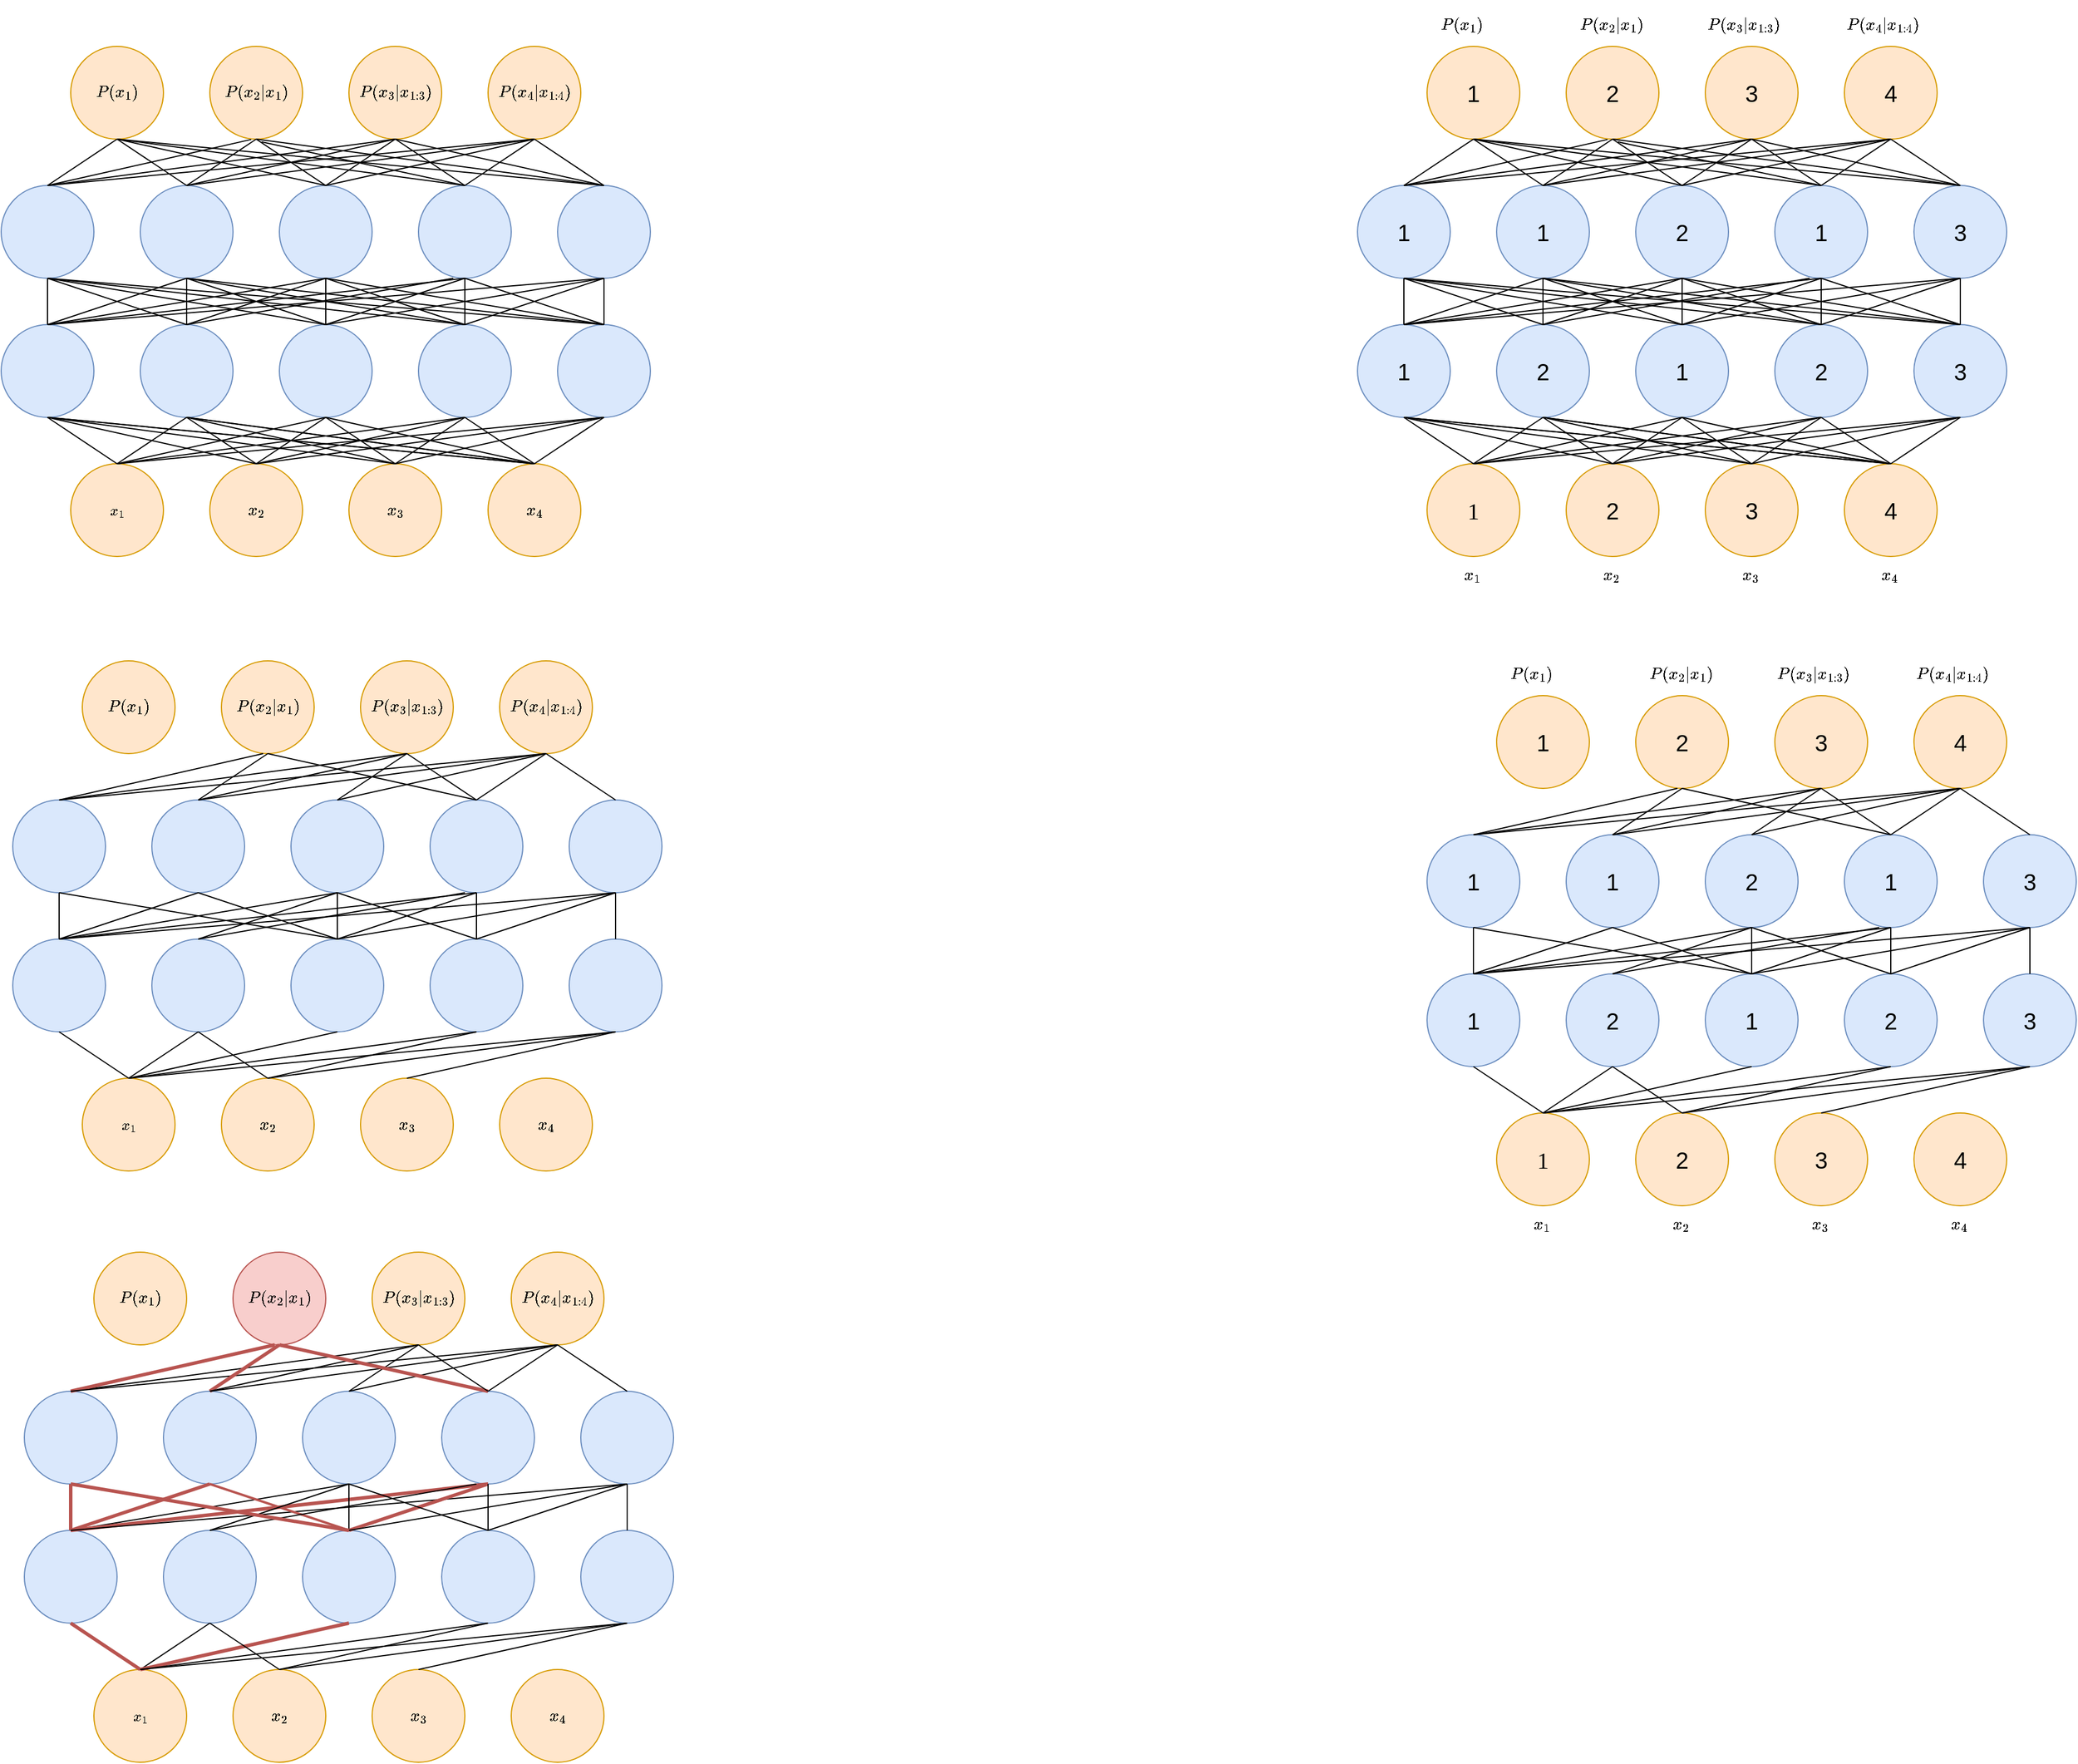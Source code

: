 <mxfile version="12.1.6" type="github" pages="1">
  <diagram id="d_cfS6SWb_KxHxdwD8Qj" name="Page-1">
    <mxGraphModel dx="1355" dy="753" grid="1" gridSize="10" guides="1" tooltips="1" connect="1" arrows="1" fold="1" page="1" pageScale="1" pageWidth="3300" pageHeight="4681" math="1" shadow="0">
      <root>
        <mxCell id="0"/>
        <mxCell id="1" parent="0"/>
        <mxCell id="2pLgjLXHmvWhtLP6S5SO-22" value="" style="group" parent="1" vertex="1" connectable="0">
          <mxGeometry x="180" y="720" width="560" height="440" as="geometry"/>
        </mxCell>
        <mxCell id="A4nzLeA4Wzo49Nar-VJ_-7" value="" style="group" parent="2pLgjLXHmvWhtLP6S5SO-22" vertex="1" connectable="0">
          <mxGeometry x="60" y="360" width="430" height="80" as="geometry"/>
        </mxCell>
        <mxCell id="A4nzLeA4Wzo49Nar-VJ_-3" value="" style="group" parent="A4nzLeA4Wzo49Nar-VJ_-7" vertex="1" connectable="0">
          <mxGeometry width="190" height="80" as="geometry"/>
        </mxCell>
        <mxCell id="A4nzLeA4Wzo49Nar-VJ_-1" value="&lt;div&gt;&lt;br&gt;&lt;/div&gt;&lt;div&gt;$$x_1$$&lt;br&gt;&lt;/div&gt;" style="ellipse;whiteSpace=wrap;html=1;aspect=fixed;fillColor=#ffe6cc;strokeColor=#d79b00;fontFamily=math;" parent="A4nzLeA4Wzo49Nar-VJ_-3" vertex="1">
          <mxGeometry width="80" height="80" as="geometry"/>
        </mxCell>
        <mxCell id="A4nzLeA4Wzo49Nar-VJ_-2" value="&lt;div&gt;&lt;br&gt;&lt;/div&gt;&lt;div&gt;$$x_2$$&lt;br&gt;&lt;/div&gt;" style="ellipse;whiteSpace=wrap;html=1;aspect=fixed;fillColor=#ffe6cc;strokeColor=#d79b00;" parent="A4nzLeA4Wzo49Nar-VJ_-3" vertex="1">
          <mxGeometry x="120" width="80" height="80" as="geometry"/>
        </mxCell>
        <mxCell id="A4nzLeA4Wzo49Nar-VJ_-4" value="" style="group" parent="A4nzLeA4Wzo49Nar-VJ_-7" vertex="1" connectable="0">
          <mxGeometry x="240" width="190" height="80" as="geometry"/>
        </mxCell>
        <mxCell id="A4nzLeA4Wzo49Nar-VJ_-5" value="&lt;div&gt;&lt;br&gt;&lt;/div&gt;&lt;div&gt;$$x_3$$&lt;br&gt;&lt;/div&gt;" style="ellipse;whiteSpace=wrap;html=1;aspect=fixed;fillColor=#ffe6cc;strokeColor=#d79b00;" parent="A4nzLeA4Wzo49Nar-VJ_-4" vertex="1">
          <mxGeometry width="80" height="80" as="geometry"/>
        </mxCell>
        <mxCell id="A4nzLeA4Wzo49Nar-VJ_-6" value="$$x_4$$" style="ellipse;whiteSpace=wrap;html=1;aspect=fixed;fillColor=#ffe6cc;strokeColor=#d79b00;" parent="A4nzLeA4Wzo49Nar-VJ_-4" vertex="1">
          <mxGeometry x="120" width="80" height="80" as="geometry"/>
        </mxCell>
        <mxCell id="A4nzLeA4Wzo49Nar-VJ_-16" value="" style="group" parent="2pLgjLXHmvWhtLP6S5SO-22" vertex="1" connectable="0">
          <mxGeometry y="240" width="560" height="80" as="geometry"/>
        </mxCell>
        <mxCell id="A4nzLeA4Wzo49Nar-VJ_-9" value="" style="group" parent="A4nzLeA4Wzo49Nar-VJ_-16" vertex="1" connectable="0">
          <mxGeometry width="190" height="80" as="geometry"/>
        </mxCell>
        <mxCell id="A4nzLeA4Wzo49Nar-VJ_-10" value="" style="ellipse;whiteSpace=wrap;html=1;aspect=fixed;fillColor=#dae8fc;strokeColor=#6c8ebf;" parent="A4nzLeA4Wzo49Nar-VJ_-9" vertex="1">
          <mxGeometry width="80" height="80" as="geometry"/>
        </mxCell>
        <mxCell id="A4nzLeA4Wzo49Nar-VJ_-11" value="" style="ellipse;whiteSpace=wrap;html=1;aspect=fixed;fillColor=#dae8fc;strokeColor=#6c8ebf;" parent="A4nzLeA4Wzo49Nar-VJ_-9" vertex="1">
          <mxGeometry x="120" width="80" height="80" as="geometry"/>
        </mxCell>
        <mxCell id="A4nzLeA4Wzo49Nar-VJ_-12" value="" style="group" parent="A4nzLeA4Wzo49Nar-VJ_-16" vertex="1" connectable="0">
          <mxGeometry x="240" width="190" height="80" as="geometry"/>
        </mxCell>
        <mxCell id="A4nzLeA4Wzo49Nar-VJ_-13" value="" style="ellipse;whiteSpace=wrap;html=1;aspect=fixed;fillColor=#dae8fc;strokeColor=#6c8ebf;" parent="A4nzLeA4Wzo49Nar-VJ_-12" vertex="1">
          <mxGeometry width="80" height="80" as="geometry"/>
        </mxCell>
        <mxCell id="A4nzLeA4Wzo49Nar-VJ_-14" value="" style="ellipse;whiteSpace=wrap;html=1;aspect=fixed;fillColor=#dae8fc;strokeColor=#6c8ebf;" parent="A4nzLeA4Wzo49Nar-VJ_-12" vertex="1">
          <mxGeometry x="120" width="80" height="80" as="geometry"/>
        </mxCell>
        <mxCell id="A4nzLeA4Wzo49Nar-VJ_-15" value="" style="ellipse;whiteSpace=wrap;html=1;aspect=fixed;fillColor=#dae8fc;strokeColor=#6c8ebf;" parent="A4nzLeA4Wzo49Nar-VJ_-16" vertex="1">
          <mxGeometry x="480" width="80" height="80" as="geometry"/>
        </mxCell>
        <mxCell id="A4nzLeA4Wzo49Nar-VJ_-32" value="" style="group" parent="2pLgjLXHmvWhtLP6S5SO-22" vertex="1" connectable="0">
          <mxGeometry y="120" width="560" height="80" as="geometry"/>
        </mxCell>
        <mxCell id="A4nzLeA4Wzo49Nar-VJ_-33" value="" style="group" parent="A4nzLeA4Wzo49Nar-VJ_-32" vertex="1" connectable="0">
          <mxGeometry width="190" height="80" as="geometry"/>
        </mxCell>
        <mxCell id="A4nzLeA4Wzo49Nar-VJ_-34" value="" style="ellipse;whiteSpace=wrap;html=1;aspect=fixed;fillColor=#dae8fc;strokeColor=#6c8ebf;" parent="A4nzLeA4Wzo49Nar-VJ_-33" vertex="1">
          <mxGeometry width="80" height="80" as="geometry"/>
        </mxCell>
        <mxCell id="A4nzLeA4Wzo49Nar-VJ_-35" value="" style="ellipse;whiteSpace=wrap;html=1;aspect=fixed;fillColor=#dae8fc;strokeColor=#6c8ebf;" parent="A4nzLeA4Wzo49Nar-VJ_-33" vertex="1">
          <mxGeometry x="120" width="80" height="80" as="geometry"/>
        </mxCell>
        <mxCell id="A4nzLeA4Wzo49Nar-VJ_-36" value="" style="group" parent="A4nzLeA4Wzo49Nar-VJ_-32" vertex="1" connectable="0">
          <mxGeometry x="240" width="190" height="80" as="geometry"/>
        </mxCell>
        <mxCell id="A4nzLeA4Wzo49Nar-VJ_-37" value="" style="ellipse;whiteSpace=wrap;html=1;aspect=fixed;fillColor=#dae8fc;strokeColor=#6c8ebf;" parent="A4nzLeA4Wzo49Nar-VJ_-36" vertex="1">
          <mxGeometry width="80" height="80" as="geometry"/>
        </mxCell>
        <mxCell id="A4nzLeA4Wzo49Nar-VJ_-38" value="" style="ellipse;whiteSpace=wrap;html=1;aspect=fixed;fillColor=#dae8fc;strokeColor=#6c8ebf;" parent="A4nzLeA4Wzo49Nar-VJ_-36" vertex="1">
          <mxGeometry x="120" width="80" height="80" as="geometry"/>
        </mxCell>
        <mxCell id="A4nzLeA4Wzo49Nar-VJ_-39" value="" style="ellipse;whiteSpace=wrap;html=1;aspect=fixed;fillColor=#dae8fc;strokeColor=#6c8ebf;" parent="A4nzLeA4Wzo49Nar-VJ_-32" vertex="1">
          <mxGeometry x="480" width="80" height="80" as="geometry"/>
        </mxCell>
        <mxCell id="A4nzLeA4Wzo49Nar-VJ_-40" value="" style="group" parent="2pLgjLXHmvWhtLP6S5SO-22" vertex="1" connectable="0">
          <mxGeometry x="60" width="430" height="80" as="geometry"/>
        </mxCell>
        <mxCell id="A4nzLeA4Wzo49Nar-VJ_-41" value="" style="group" parent="A4nzLeA4Wzo49Nar-VJ_-40" vertex="1" connectable="0">
          <mxGeometry width="190" height="80" as="geometry"/>
        </mxCell>
        <mxCell id="A4nzLeA4Wzo49Nar-VJ_-42" value="&lt;div&gt;$$P(x_1)$$&lt;/div&gt;" style="ellipse;whiteSpace=wrap;html=1;aspect=fixed;fillColor=#ffe6cc;strokeColor=#d79b00;" parent="A4nzLeA4Wzo49Nar-VJ_-41" vertex="1">
          <mxGeometry width="80" height="80" as="geometry"/>
        </mxCell>
        <mxCell id="A4nzLeA4Wzo49Nar-VJ_-43" value="$$P(x_2|x_1)$$" style="ellipse;whiteSpace=wrap;html=1;aspect=fixed;fillColor=#ffe6cc;strokeColor=#d79b00;" parent="A4nzLeA4Wzo49Nar-VJ_-41" vertex="1">
          <mxGeometry x="120" width="80" height="80" as="geometry"/>
        </mxCell>
        <mxCell id="A4nzLeA4Wzo49Nar-VJ_-44" value="" style="group" parent="A4nzLeA4Wzo49Nar-VJ_-40" vertex="1" connectable="0">
          <mxGeometry x="240" width="190" height="80" as="geometry"/>
        </mxCell>
        <mxCell id="A4nzLeA4Wzo49Nar-VJ_-45" value="&lt;div&gt;$$P(x_3|x_{1:3})$$&lt;/div&gt;" style="ellipse;whiteSpace=wrap;html=1;aspect=fixed;fillColor=#ffe6cc;strokeColor=#d79b00;" parent="A4nzLeA4Wzo49Nar-VJ_-44" vertex="1">
          <mxGeometry width="80" height="80" as="geometry"/>
        </mxCell>
        <mxCell id="A4nzLeA4Wzo49Nar-VJ_-46" value="&lt;div&gt;$$P(x_4|x_{1:4})$$&lt;/div&gt;" style="ellipse;whiteSpace=wrap;html=1;aspect=fixed;fillColor=#ffe6cc;strokeColor=#d79b00;" parent="A4nzLeA4Wzo49Nar-VJ_-44" vertex="1">
          <mxGeometry x="120" width="80" height="80" as="geometry"/>
        </mxCell>
        <mxCell id="A4nzLeA4Wzo49Nar-VJ_-48" value="" style="endArrow=none;html=1;entryX=0.5;entryY=1;entryDx=0;entryDy=0;exitX=0.5;exitY=0;exitDx=0;exitDy=0;" parent="2pLgjLXHmvWhtLP6S5SO-22" source="A4nzLeA4Wzo49Nar-VJ_-1" target="A4nzLeA4Wzo49Nar-VJ_-10" edge="1">
          <mxGeometry width="50" height="50" relative="1" as="geometry">
            <mxPoint y="510" as="sourcePoint"/>
            <mxPoint x="50" y="460" as="targetPoint"/>
          </mxGeometry>
        </mxCell>
        <mxCell id="A4nzLeA4Wzo49Nar-VJ_-49" value="" style="endArrow=none;html=1;entryX=0.5;entryY=1;entryDx=0;entryDy=0;exitX=0.5;exitY=0;exitDx=0;exitDy=0;" parent="2pLgjLXHmvWhtLP6S5SO-22" source="A4nzLeA4Wzo49Nar-VJ_-1" target="A4nzLeA4Wzo49Nar-VJ_-11" edge="1">
          <mxGeometry width="50" height="50" relative="1" as="geometry">
            <mxPoint x="110" y="370.0" as="sourcePoint"/>
            <mxPoint x="50" y="330.0" as="targetPoint"/>
          </mxGeometry>
        </mxCell>
        <mxCell id="A4nzLeA4Wzo49Nar-VJ_-50" value="" style="endArrow=none;html=1;entryX=0.5;entryY=1;entryDx=0;entryDy=0;exitX=0.5;exitY=0;exitDx=0;exitDy=0;" parent="2pLgjLXHmvWhtLP6S5SO-22" source="A4nzLeA4Wzo49Nar-VJ_-1" target="A4nzLeA4Wzo49Nar-VJ_-13" edge="1">
          <mxGeometry width="50" height="50" relative="1" as="geometry">
            <mxPoint x="120" y="380.0" as="sourcePoint"/>
            <mxPoint x="60" y="340.0" as="targetPoint"/>
          </mxGeometry>
        </mxCell>
        <mxCell id="A4nzLeA4Wzo49Nar-VJ_-51" value="" style="endArrow=none;html=1;entryX=0.5;entryY=1;entryDx=0;entryDy=0;exitX=0.5;exitY=0;exitDx=0;exitDy=0;" parent="2pLgjLXHmvWhtLP6S5SO-22" source="A4nzLeA4Wzo49Nar-VJ_-1" target="A4nzLeA4Wzo49Nar-VJ_-14" edge="1">
          <mxGeometry width="50" height="50" relative="1" as="geometry">
            <mxPoint x="130" y="390.0" as="sourcePoint"/>
            <mxPoint x="70" y="350.0" as="targetPoint"/>
          </mxGeometry>
        </mxCell>
        <mxCell id="A4nzLeA4Wzo49Nar-VJ_-52" value="" style="endArrow=none;html=1;entryX=0.5;entryY=1;entryDx=0;entryDy=0;" parent="2pLgjLXHmvWhtLP6S5SO-22" target="A4nzLeA4Wzo49Nar-VJ_-15" edge="1">
          <mxGeometry width="50" height="50" relative="1" as="geometry">
            <mxPoint x="100" y="360" as="sourcePoint"/>
            <mxPoint x="80" y="360.0" as="targetPoint"/>
          </mxGeometry>
        </mxCell>
        <mxCell id="A4nzLeA4Wzo49Nar-VJ_-53" value="" style="endArrow=none;html=1;exitX=0.5;exitY=0;exitDx=0;exitDy=0;" parent="2pLgjLXHmvWhtLP6S5SO-22" source="A4nzLeA4Wzo49Nar-VJ_-2" edge="1">
          <mxGeometry width="50" height="50" relative="1" as="geometry">
            <mxPoint x="150" y="410.0" as="sourcePoint"/>
            <mxPoint x="40" y="320" as="targetPoint"/>
          </mxGeometry>
        </mxCell>
        <mxCell id="A4nzLeA4Wzo49Nar-VJ_-54" value="" style="endArrow=none;html=1;exitX=0.5;exitY=0;exitDx=0;exitDy=0;" parent="2pLgjLXHmvWhtLP6S5SO-22" source="A4nzLeA4Wzo49Nar-VJ_-5" edge="1">
          <mxGeometry width="50" height="50" relative="1" as="geometry">
            <mxPoint x="160" y="420.0" as="sourcePoint"/>
            <mxPoint x="40" y="320" as="targetPoint"/>
          </mxGeometry>
        </mxCell>
        <mxCell id="A4nzLeA4Wzo49Nar-VJ_-55" value="" style="endArrow=none;html=1;exitX=0.5;exitY=0;exitDx=0;exitDy=0;" parent="2pLgjLXHmvWhtLP6S5SO-22" source="A4nzLeA4Wzo49Nar-VJ_-6" edge="1">
          <mxGeometry width="50" height="50" relative="1" as="geometry">
            <mxPoint x="170" y="430.0" as="sourcePoint"/>
            <mxPoint x="40" y="320" as="targetPoint"/>
          </mxGeometry>
        </mxCell>
        <mxCell id="A4nzLeA4Wzo49Nar-VJ_-56" value="" style="endArrow=none;html=1;entryX=0.5;entryY=1;entryDx=0;entryDy=0;exitX=0.5;exitY=0;exitDx=0;exitDy=0;" parent="2pLgjLXHmvWhtLP6S5SO-22" source="A4nzLeA4Wzo49Nar-VJ_-2" target="A4nzLeA4Wzo49Nar-VJ_-11" edge="1">
          <mxGeometry width="50" height="50" relative="1" as="geometry">
            <mxPoint x="180" y="440.0" as="sourcePoint"/>
            <mxPoint x="120" y="400.0" as="targetPoint"/>
          </mxGeometry>
        </mxCell>
        <mxCell id="A4nzLeA4Wzo49Nar-VJ_-57" value="" style="endArrow=none;html=1;exitX=0.5;exitY=0;exitDx=0;exitDy=0;" parent="2pLgjLXHmvWhtLP6S5SO-22" source="A4nzLeA4Wzo49Nar-VJ_-5" edge="1">
          <mxGeometry width="50" height="50" relative="1" as="geometry">
            <mxPoint x="190" y="450.0" as="sourcePoint"/>
            <mxPoint x="160" y="320" as="targetPoint"/>
          </mxGeometry>
        </mxCell>
        <mxCell id="A4nzLeA4Wzo49Nar-VJ_-58" value="" style="endArrow=none;html=1;entryX=0.5;entryY=1;entryDx=0;entryDy=0;" parent="2pLgjLXHmvWhtLP6S5SO-22" target="A4nzLeA4Wzo49Nar-VJ_-11" edge="1">
          <mxGeometry width="50" height="50" relative="1" as="geometry">
            <mxPoint x="460" y="360" as="sourcePoint"/>
            <mxPoint x="140" y="420.0" as="targetPoint"/>
          </mxGeometry>
        </mxCell>
        <mxCell id="A4nzLeA4Wzo49Nar-VJ_-59" value="" style="endArrow=none;html=1;entryX=0.5;entryY=1;entryDx=0;entryDy=0;exitX=0.5;exitY=0;exitDx=0;exitDy=0;" parent="2pLgjLXHmvWhtLP6S5SO-22" source="A4nzLeA4Wzo49Nar-VJ_-5" target="A4nzLeA4Wzo49Nar-VJ_-13" edge="1">
          <mxGeometry width="50" height="50" relative="1" as="geometry">
            <mxPoint x="210" y="470.0" as="sourcePoint"/>
            <mxPoint x="150" y="430.0" as="targetPoint"/>
          </mxGeometry>
        </mxCell>
        <mxCell id="A4nzLeA4Wzo49Nar-VJ_-60" value="" style="endArrow=none;html=1;entryX=0.5;entryY=0;entryDx=0;entryDy=0;" parent="2pLgjLXHmvWhtLP6S5SO-22" target="A4nzLeA4Wzo49Nar-VJ_-2" edge="1">
          <mxGeometry width="50" height="50" relative="1" as="geometry">
            <mxPoint x="280" y="320" as="sourcePoint"/>
            <mxPoint x="160" y="440.0" as="targetPoint"/>
          </mxGeometry>
        </mxCell>
        <mxCell id="A4nzLeA4Wzo49Nar-VJ_-61" value="" style="endArrow=none;html=1;entryX=0.5;entryY=0;entryDx=0;entryDy=0;" parent="2pLgjLXHmvWhtLP6S5SO-22" target="A4nzLeA4Wzo49Nar-VJ_-2" edge="1">
          <mxGeometry width="50" height="50" relative="1" as="geometry">
            <mxPoint x="400" y="320" as="sourcePoint"/>
            <mxPoint x="170" y="450.0" as="targetPoint"/>
          </mxGeometry>
        </mxCell>
        <mxCell id="A4nzLeA4Wzo49Nar-VJ_-62" value="" style="endArrow=none;html=1;exitX=0.5;exitY=1;exitDx=0;exitDy=0;" parent="2pLgjLXHmvWhtLP6S5SO-22" source="A4nzLeA4Wzo49Nar-VJ_-15" edge="1">
          <mxGeometry width="50" height="50" relative="1" as="geometry">
            <mxPoint x="240" y="500.0" as="sourcePoint"/>
            <mxPoint x="220" y="360" as="targetPoint"/>
          </mxGeometry>
        </mxCell>
        <mxCell id="A4nzLeA4Wzo49Nar-VJ_-63" value="" style="endArrow=none;html=1;" parent="2pLgjLXHmvWhtLP6S5SO-22" edge="1">
          <mxGeometry width="50" height="50" relative="1" as="geometry">
            <mxPoint x="400" y="320" as="sourcePoint"/>
            <mxPoint x="340" y="360" as="targetPoint"/>
          </mxGeometry>
        </mxCell>
        <mxCell id="A4nzLeA4Wzo49Nar-VJ_-64" value="" style="endArrow=none;html=1;exitX=0.5;exitY=1;exitDx=0;exitDy=0;" parent="2pLgjLXHmvWhtLP6S5SO-22" source="A4nzLeA4Wzo49Nar-VJ_-15" edge="1">
          <mxGeometry width="50" height="50" relative="1" as="geometry">
            <mxPoint x="260" y="520.0" as="sourcePoint"/>
            <mxPoint x="340" y="360" as="targetPoint"/>
          </mxGeometry>
        </mxCell>
        <mxCell id="A4nzLeA4Wzo49Nar-VJ_-65" value="" style="endArrow=none;html=1;" parent="2pLgjLXHmvWhtLP6S5SO-22" edge="1">
          <mxGeometry width="50" height="50" relative="1" as="geometry">
            <mxPoint x="40" y="320" as="sourcePoint"/>
            <mxPoint x="460" y="360" as="targetPoint"/>
          </mxGeometry>
        </mxCell>
        <mxCell id="A4nzLeA4Wzo49Nar-VJ_-66" value="" style="endArrow=none;html=1;entryX=0.5;entryY=0;entryDx=0;entryDy=0;exitX=0.5;exitY=1;exitDx=0;exitDy=0;" parent="2pLgjLXHmvWhtLP6S5SO-22" source="A4nzLeA4Wzo49Nar-VJ_-11" target="A4nzLeA4Wzo49Nar-VJ_-6" edge="1">
          <mxGeometry width="50" height="50" relative="1" as="geometry">
            <mxPoint x="280" y="540.0" as="sourcePoint"/>
            <mxPoint x="220" y="500.0" as="targetPoint"/>
          </mxGeometry>
        </mxCell>
        <mxCell id="A4nzLeA4Wzo49Nar-VJ_-67" value="" style="endArrow=none;html=1;entryX=0.5;entryY=0;entryDx=0;entryDy=0;exitX=0.5;exitY=1;exitDx=0;exitDy=0;" parent="2pLgjLXHmvWhtLP6S5SO-22" source="A4nzLeA4Wzo49Nar-VJ_-13" target="A4nzLeA4Wzo49Nar-VJ_-6" edge="1">
          <mxGeometry width="50" height="50" relative="1" as="geometry">
            <mxPoint x="290" y="550.0" as="sourcePoint"/>
            <mxPoint x="230" y="510.0" as="targetPoint"/>
          </mxGeometry>
        </mxCell>
        <mxCell id="A4nzLeA4Wzo49Nar-VJ_-68" value="" style="endArrow=none;html=1;" parent="2pLgjLXHmvWhtLP6S5SO-22" edge="1">
          <mxGeometry width="50" height="50" relative="1" as="geometry">
            <mxPoint x="400" y="320" as="sourcePoint"/>
            <mxPoint x="460" y="360" as="targetPoint"/>
          </mxGeometry>
        </mxCell>
        <mxCell id="A4nzLeA4Wzo49Nar-VJ_-69" value="" style="endArrow=none;html=1;" parent="2pLgjLXHmvWhtLP6S5SO-22" edge="1">
          <mxGeometry width="50" height="50" relative="1" as="geometry">
            <mxPoint x="520" y="320" as="sourcePoint"/>
            <mxPoint x="460" y="360" as="targetPoint"/>
          </mxGeometry>
        </mxCell>
        <mxCell id="A4nzLeA4Wzo49Nar-VJ_-70" value="" style="endArrow=none;html=1;entryX=0.5;entryY=1;entryDx=0;entryDy=0;exitX=0.5;exitY=0;exitDx=0;exitDy=0;" parent="2pLgjLXHmvWhtLP6S5SO-22" source="A4nzLeA4Wzo49Nar-VJ_-10" target="A4nzLeA4Wzo49Nar-VJ_-34" edge="1">
          <mxGeometry width="50" height="50" relative="1" as="geometry">
            <mxPoint x="-10" y="250.0" as="sourcePoint"/>
            <mxPoint x="-70" y="210.0" as="targetPoint"/>
          </mxGeometry>
        </mxCell>
        <mxCell id="A4nzLeA4Wzo49Nar-VJ_-71" value="" style="endArrow=none;html=1;entryX=0.5;entryY=1;entryDx=0;entryDy=0;exitX=0.5;exitY=0;exitDx=0;exitDy=0;" parent="2pLgjLXHmvWhtLP6S5SO-22" source="A4nzLeA4Wzo49Nar-VJ_-10" target="A4nzLeA4Wzo49Nar-VJ_-35" edge="1">
          <mxGeometry width="50" height="50" relative="1" as="geometry">
            <mxPoint y="260.0" as="sourcePoint"/>
            <mxPoint x="-60" y="220.0" as="targetPoint"/>
          </mxGeometry>
        </mxCell>
        <mxCell id="A4nzLeA4Wzo49Nar-VJ_-72" value="" style="endArrow=none;html=1;entryX=0.5;entryY=1;entryDx=0;entryDy=0;" parent="2pLgjLXHmvWhtLP6S5SO-22" target="A4nzLeA4Wzo49Nar-VJ_-37" edge="1">
          <mxGeometry width="50" height="50" relative="1" as="geometry">
            <mxPoint x="40" y="240" as="sourcePoint"/>
            <mxPoint x="276" y="202" as="targetPoint"/>
          </mxGeometry>
        </mxCell>
        <mxCell id="A4nzLeA4Wzo49Nar-VJ_-73" value="" style="endArrow=none;html=1;entryX=0.5;entryY=1;entryDx=0;entryDy=0;exitX=0.5;exitY=0;exitDx=0;exitDy=0;" parent="2pLgjLXHmvWhtLP6S5SO-22" source="A4nzLeA4Wzo49Nar-VJ_-10" target="A4nzLeA4Wzo49Nar-VJ_-38" edge="1">
          <mxGeometry width="50" height="50" relative="1" as="geometry">
            <mxPoint x="20" y="280.0" as="sourcePoint"/>
            <mxPoint x="-40" y="240.0" as="targetPoint"/>
          </mxGeometry>
        </mxCell>
        <mxCell id="A4nzLeA4Wzo49Nar-VJ_-74" value="" style="endArrow=none;html=1;entryX=0.5;entryY=1;entryDx=0;entryDy=0;" parent="2pLgjLXHmvWhtLP6S5SO-22" target="A4nzLeA4Wzo49Nar-VJ_-39" edge="1">
          <mxGeometry width="50" height="50" relative="1" as="geometry">
            <mxPoint x="40" y="240" as="sourcePoint"/>
            <mxPoint x="-30" y="250.0" as="targetPoint"/>
          </mxGeometry>
        </mxCell>
        <mxCell id="A4nzLeA4Wzo49Nar-VJ_-75" value="" style="endArrow=none;html=1;exitX=0.5;exitY=0;exitDx=0;exitDy=0;" parent="2pLgjLXHmvWhtLP6S5SO-22" source="A4nzLeA4Wzo49Nar-VJ_-11" edge="1">
          <mxGeometry width="50" height="50" relative="1" as="geometry">
            <mxPoint x="40" y="300.0" as="sourcePoint"/>
            <mxPoint x="40" y="200" as="targetPoint"/>
          </mxGeometry>
        </mxCell>
        <mxCell id="A4nzLeA4Wzo49Nar-VJ_-76" value="" style="endArrow=none;html=1;exitX=0.5;exitY=0;exitDx=0;exitDy=0;" parent="2pLgjLXHmvWhtLP6S5SO-22" source="A4nzLeA4Wzo49Nar-VJ_-11" edge="1">
          <mxGeometry width="50" height="50" relative="1" as="geometry">
            <mxPoint x="50" y="310.0" as="sourcePoint"/>
            <mxPoint x="160" y="200" as="targetPoint"/>
          </mxGeometry>
        </mxCell>
        <mxCell id="A4nzLeA4Wzo49Nar-VJ_-77" value="" style="endArrow=none;html=1;exitX=0.5;exitY=0;exitDx=0;exitDy=0;" parent="2pLgjLXHmvWhtLP6S5SO-22" source="A4nzLeA4Wzo49Nar-VJ_-13" edge="1">
          <mxGeometry width="50" height="50" relative="1" as="geometry">
            <mxPoint x="60" y="320.0" as="sourcePoint"/>
            <mxPoint x="280" y="200" as="targetPoint"/>
          </mxGeometry>
        </mxCell>
        <mxCell id="A4nzLeA4Wzo49Nar-VJ_-78" value="" style="endArrow=none;html=1;entryX=0.5;entryY=1;entryDx=0;entryDy=0;exitX=0.5;exitY=0;exitDx=0;exitDy=0;" parent="2pLgjLXHmvWhtLP6S5SO-22" source="A4nzLeA4Wzo49Nar-VJ_-13" target="A4nzLeA4Wzo49Nar-VJ_-35" edge="1">
          <mxGeometry width="50" height="50" relative="1" as="geometry">
            <mxPoint x="-60" y="170.0" as="sourcePoint"/>
            <mxPoint x="-120" y="130.0" as="targetPoint"/>
          </mxGeometry>
        </mxCell>
        <mxCell id="A4nzLeA4Wzo49Nar-VJ_-79" value="" style="endArrow=none;html=1;exitX=0.5;exitY=0;exitDx=0;exitDy=0;" parent="2pLgjLXHmvWhtLP6S5SO-22" source="A4nzLeA4Wzo49Nar-VJ_-11" edge="1">
          <mxGeometry width="50" height="50" relative="1" as="geometry">
            <mxPoint x="-50" y="180.0" as="sourcePoint"/>
            <mxPoint x="390" y="200" as="targetPoint"/>
          </mxGeometry>
        </mxCell>
        <mxCell id="A4nzLeA4Wzo49Nar-VJ_-80" value="" style="endArrow=none;html=1;" parent="2pLgjLXHmvWhtLP6S5SO-22" edge="1">
          <mxGeometry width="50" height="50" relative="1" as="geometry">
            <mxPoint x="160" y="240" as="sourcePoint"/>
            <mxPoint x="280" y="200" as="targetPoint"/>
          </mxGeometry>
        </mxCell>
        <mxCell id="A4nzLeA4Wzo49Nar-VJ_-81" value="" style="endArrow=none;html=1;entryX=0.5;entryY=1;entryDx=0;entryDy=0;exitX=0.5;exitY=0;exitDx=0;exitDy=0;" parent="2pLgjLXHmvWhtLP6S5SO-22" source="A4nzLeA4Wzo49Nar-VJ_-13" target="A4nzLeA4Wzo49Nar-VJ_-34" edge="1">
          <mxGeometry width="50" height="50" relative="1" as="geometry">
            <mxPoint x="-30" y="200.0" as="sourcePoint"/>
            <mxPoint x="-90" y="160.0" as="targetPoint"/>
          </mxGeometry>
        </mxCell>
        <mxCell id="A4nzLeA4Wzo49Nar-VJ_-82" value="" style="endArrow=none;html=1;exitX=0.5;exitY=0;exitDx=0;exitDy=0;" parent="2pLgjLXHmvWhtLP6S5SO-22" source="A4nzLeA4Wzo49Nar-VJ_-13" edge="1">
          <mxGeometry width="50" height="50" relative="1" as="geometry">
            <mxPoint x="-20" y="210.0" as="sourcePoint"/>
            <mxPoint x="400" y="200" as="targetPoint"/>
          </mxGeometry>
        </mxCell>
        <mxCell id="A4nzLeA4Wzo49Nar-VJ_-83" value="" style="endArrow=none;html=1;entryX=0.5;entryY=1;entryDx=0;entryDy=0;exitX=0.5;exitY=0;exitDx=0;exitDy=0;" parent="2pLgjLXHmvWhtLP6S5SO-22" source="A4nzLeA4Wzo49Nar-VJ_-13" target="A4nzLeA4Wzo49Nar-VJ_-39" edge="1">
          <mxGeometry width="50" height="50" relative="1" as="geometry">
            <mxPoint x="-10" y="220.0" as="sourcePoint"/>
            <mxPoint x="-70" y="180.0" as="targetPoint"/>
          </mxGeometry>
        </mxCell>
        <mxCell id="A4nzLeA4Wzo49Nar-VJ_-84" value="" style="endArrow=none;html=1;entryX=0.5;entryY=1;entryDx=0;entryDy=0;exitX=0.5;exitY=0;exitDx=0;exitDy=0;" parent="2pLgjLXHmvWhtLP6S5SO-22" source="A4nzLeA4Wzo49Nar-VJ_-14" target="A4nzLeA4Wzo49Nar-VJ_-34" edge="1">
          <mxGeometry width="50" height="50" relative="1" as="geometry">
            <mxPoint x="-60" y="210.0" as="sourcePoint"/>
            <mxPoint x="-120" y="170.0" as="targetPoint"/>
          </mxGeometry>
        </mxCell>
        <mxCell id="A4nzLeA4Wzo49Nar-VJ_-85" value="" style="endArrow=none;html=1;exitX=0.5;exitY=0;exitDx=0;exitDy=0;" parent="2pLgjLXHmvWhtLP6S5SO-22" source="A4nzLeA4Wzo49Nar-VJ_-14" edge="1">
          <mxGeometry width="50" height="50" relative="1" as="geometry">
            <mxPoint x="-50" y="220.0" as="sourcePoint"/>
            <mxPoint x="160" y="200" as="targetPoint"/>
          </mxGeometry>
        </mxCell>
        <mxCell id="A4nzLeA4Wzo49Nar-VJ_-86" value="" style="endArrow=none;html=1;exitX=0.5;exitY=0;exitDx=0;exitDy=0;" parent="2pLgjLXHmvWhtLP6S5SO-22" source="A4nzLeA4Wzo49Nar-VJ_-14" edge="1">
          <mxGeometry width="50" height="50" relative="1" as="geometry">
            <mxPoint x="-40" y="230.0" as="sourcePoint"/>
            <mxPoint x="280" y="200" as="targetPoint"/>
          </mxGeometry>
        </mxCell>
        <mxCell id="A4nzLeA4Wzo49Nar-VJ_-87" value="" style="endArrow=none;html=1;" parent="2pLgjLXHmvWhtLP6S5SO-22" edge="1">
          <mxGeometry width="50" height="50" relative="1" as="geometry">
            <mxPoint x="400" y="240" as="sourcePoint"/>
            <mxPoint x="400" y="200" as="targetPoint"/>
          </mxGeometry>
        </mxCell>
        <mxCell id="A4nzLeA4Wzo49Nar-VJ_-88" value="" style="endArrow=none;html=1;entryX=0.5;entryY=1;entryDx=0;entryDy=0;exitX=0.5;exitY=0;exitDx=0;exitDy=0;" parent="2pLgjLXHmvWhtLP6S5SO-22" source="A4nzLeA4Wzo49Nar-VJ_-14" target="A4nzLeA4Wzo49Nar-VJ_-39" edge="1">
          <mxGeometry width="50" height="50" relative="1" as="geometry">
            <mxPoint x="-20" y="250.0" as="sourcePoint"/>
            <mxPoint x="-80" y="210.0" as="targetPoint"/>
          </mxGeometry>
        </mxCell>
        <mxCell id="A4nzLeA4Wzo49Nar-VJ_-89" value="" style="endArrow=none;html=1;entryX=0.5;entryY=1;entryDx=0;entryDy=0;exitX=0.5;exitY=0;exitDx=0;exitDy=0;" parent="2pLgjLXHmvWhtLP6S5SO-22" source="A4nzLeA4Wzo49Nar-VJ_-15" target="A4nzLeA4Wzo49Nar-VJ_-34" edge="1">
          <mxGeometry width="50" height="50" relative="1" as="geometry">
            <mxPoint x="-10" y="260.0" as="sourcePoint"/>
            <mxPoint x="-70" y="220.0" as="targetPoint"/>
          </mxGeometry>
        </mxCell>
        <mxCell id="A4nzLeA4Wzo49Nar-VJ_-90" value="" style="endArrow=none;html=1;entryX=0.5;entryY=1;entryDx=0;entryDy=0;" parent="2pLgjLXHmvWhtLP6S5SO-22" target="A4nzLeA4Wzo49Nar-VJ_-35" edge="1">
          <mxGeometry width="50" height="50" relative="1" as="geometry">
            <mxPoint x="520" y="240" as="sourcePoint"/>
            <mxPoint x="-90" y="230.0" as="targetPoint"/>
          </mxGeometry>
        </mxCell>
        <mxCell id="A4nzLeA4Wzo49Nar-VJ_-95" value="" style="endArrow=none;html=1;entryX=0.5;entryY=0;entryDx=0;entryDy=0;" parent="2pLgjLXHmvWhtLP6S5SO-22" target="A4nzLeA4Wzo49Nar-VJ_-15" edge="1">
          <mxGeometry width="50" height="50" relative="1" as="geometry">
            <mxPoint x="280" y="200" as="sourcePoint"/>
            <mxPoint x="50" y="460" as="targetPoint"/>
          </mxGeometry>
        </mxCell>
        <mxCell id="A4nzLeA4Wzo49Nar-VJ_-96" value="" style="endArrow=none;html=1;entryX=0.5;entryY=0;entryDx=0;entryDy=0;" parent="2pLgjLXHmvWhtLP6S5SO-22" target="A4nzLeA4Wzo49Nar-VJ_-15" edge="1">
          <mxGeometry width="50" height="50" relative="1" as="geometry">
            <mxPoint x="400" y="200" as="sourcePoint"/>
            <mxPoint x="60" y="470" as="targetPoint"/>
          </mxGeometry>
        </mxCell>
        <mxCell id="A4nzLeA4Wzo49Nar-VJ_-97" value="" style="endArrow=none;html=1;entryX=0.5;entryY=0;entryDx=0;entryDy=0;" parent="2pLgjLXHmvWhtLP6S5SO-22" target="A4nzLeA4Wzo49Nar-VJ_-15" edge="1">
          <mxGeometry width="50" height="50" relative="1" as="geometry">
            <mxPoint x="520" y="200" as="sourcePoint"/>
            <mxPoint x="70" y="480" as="targetPoint"/>
          </mxGeometry>
        </mxCell>
        <mxCell id="2pLgjLXHmvWhtLP6S5SO-1" value="" style="endArrow=none;html=1;entryX=0.5;entryY=1;entryDx=0;entryDy=0;exitX=0.5;exitY=0;exitDx=0;exitDy=0;" parent="2pLgjLXHmvWhtLP6S5SO-22" source="A4nzLeA4Wzo49Nar-VJ_-34" target="A4nzLeA4Wzo49Nar-VJ_-42" edge="1">
          <mxGeometry width="50" height="50" relative="1" as="geometry">
            <mxPoint y="510" as="sourcePoint"/>
            <mxPoint x="50" y="460" as="targetPoint"/>
          </mxGeometry>
        </mxCell>
        <mxCell id="2pLgjLXHmvWhtLP6S5SO-2" value="" style="endArrow=none;html=1;entryX=0.5;entryY=1;entryDx=0;entryDy=0;exitX=0.5;exitY=0;exitDx=0;exitDy=0;" parent="2pLgjLXHmvWhtLP6S5SO-22" source="A4nzLeA4Wzo49Nar-VJ_-34" target="A4nzLeA4Wzo49Nar-VJ_-45" edge="1">
          <mxGeometry width="50" height="50" relative="1" as="geometry">
            <mxPoint x="-80" y="100" as="sourcePoint"/>
            <mxPoint x="-20" y="60" as="targetPoint"/>
          </mxGeometry>
        </mxCell>
        <mxCell id="2pLgjLXHmvWhtLP6S5SO-3" value="" style="endArrow=none;html=1;entryX=0.446;entryY=1.004;entryDx=0;entryDy=0;exitX=0.5;exitY=0;exitDx=0;exitDy=0;entryPerimeter=0;" parent="2pLgjLXHmvWhtLP6S5SO-22" source="A4nzLeA4Wzo49Nar-VJ_-34" target="A4nzLeA4Wzo49Nar-VJ_-43" edge="1">
          <mxGeometry width="50" height="50" relative="1" as="geometry">
            <mxPoint x="-70" y="110" as="sourcePoint"/>
            <mxPoint x="-10" y="70" as="targetPoint"/>
          </mxGeometry>
        </mxCell>
        <mxCell id="2pLgjLXHmvWhtLP6S5SO-4" value="" style="endArrow=none;html=1;entryX=0.5;entryY=1;entryDx=0;entryDy=0;exitX=0.5;exitY=0;exitDx=0;exitDy=0;" parent="2pLgjLXHmvWhtLP6S5SO-22" source="A4nzLeA4Wzo49Nar-VJ_-34" target="A4nzLeA4Wzo49Nar-VJ_-46" edge="1">
          <mxGeometry width="50" height="50" relative="1" as="geometry">
            <mxPoint x="-60" y="120" as="sourcePoint"/>
            <mxPoint y="80" as="targetPoint"/>
          </mxGeometry>
        </mxCell>
        <mxCell id="2pLgjLXHmvWhtLP6S5SO-5" value="" style="endArrow=none;html=1;exitX=0.5;exitY=0;exitDx=0;exitDy=0;" parent="2pLgjLXHmvWhtLP6S5SO-22" source="A4nzLeA4Wzo49Nar-VJ_-35" edge="1">
          <mxGeometry width="50" height="50" relative="1" as="geometry">
            <mxPoint x="-50" y="130" as="sourcePoint"/>
            <mxPoint x="100" y="80" as="targetPoint"/>
          </mxGeometry>
        </mxCell>
        <mxCell id="2pLgjLXHmvWhtLP6S5SO-6" value="" style="endArrow=none;html=1;exitX=0.5;exitY=0;exitDx=0;exitDy=0;entryX=0.5;entryY=1;entryDx=0;entryDy=0;" parent="2pLgjLXHmvWhtLP6S5SO-22" source="A4nzLeA4Wzo49Nar-VJ_-35" target="A4nzLeA4Wzo49Nar-VJ_-43" edge="1">
          <mxGeometry width="50" height="50" relative="1" as="geometry">
            <mxPoint x="-40" y="140" as="sourcePoint"/>
            <mxPoint x="210" y="80" as="targetPoint"/>
          </mxGeometry>
        </mxCell>
        <mxCell id="2pLgjLXHmvWhtLP6S5SO-7" value="" style="endArrow=none;html=1;exitX=0.5;exitY=0;exitDx=0;exitDy=0;" parent="2pLgjLXHmvWhtLP6S5SO-22" source="A4nzLeA4Wzo49Nar-VJ_-35" edge="1">
          <mxGeometry width="50" height="50" relative="1" as="geometry">
            <mxPoint x="-30" y="150" as="sourcePoint"/>
            <mxPoint x="340" y="80" as="targetPoint"/>
          </mxGeometry>
        </mxCell>
        <mxCell id="2pLgjLXHmvWhtLP6S5SO-8" value="" style="endArrow=none;html=1;exitX=0.5;exitY=0;exitDx=0;exitDy=0;" parent="2pLgjLXHmvWhtLP6S5SO-22" source="A4nzLeA4Wzo49Nar-VJ_-35" edge="1">
          <mxGeometry width="50" height="50" relative="1" as="geometry">
            <mxPoint x="-20" y="160" as="sourcePoint"/>
            <mxPoint x="460" y="80" as="targetPoint"/>
          </mxGeometry>
        </mxCell>
        <mxCell id="2pLgjLXHmvWhtLP6S5SO-9" value="" style="endArrow=none;html=1;entryX=0.5;entryY=0;entryDx=0;entryDy=0;exitX=0.5;exitY=1;exitDx=0;exitDy=0;" parent="2pLgjLXHmvWhtLP6S5SO-22" source="A4nzLeA4Wzo49Nar-VJ_-42" target="A4nzLeA4Wzo49Nar-VJ_-37" edge="1">
          <mxGeometry width="50" height="50" relative="1" as="geometry">
            <mxPoint x="-10" y="170" as="sourcePoint"/>
            <mxPoint x="50" y="130" as="targetPoint"/>
          </mxGeometry>
        </mxCell>
        <mxCell id="2pLgjLXHmvWhtLP6S5SO-11" value="" style="endArrow=none;html=1;exitX=0.5;exitY=0;exitDx=0;exitDy=0;" parent="2pLgjLXHmvWhtLP6S5SO-22" source="A4nzLeA4Wzo49Nar-VJ_-37" edge="1">
          <mxGeometry width="50" height="50" relative="1" as="geometry">
            <mxPoint x="-110" y="70" as="sourcePoint"/>
            <mxPoint x="220" y="80" as="targetPoint"/>
          </mxGeometry>
        </mxCell>
        <mxCell id="2pLgjLXHmvWhtLP6S5SO-12" value="" style="endArrow=none;html=1;" parent="2pLgjLXHmvWhtLP6S5SO-22" edge="1">
          <mxGeometry width="50" height="50" relative="1" as="geometry">
            <mxPoint x="280" y="120" as="sourcePoint"/>
            <mxPoint x="340" y="80" as="targetPoint"/>
          </mxGeometry>
        </mxCell>
        <mxCell id="2pLgjLXHmvWhtLP6S5SO-13" value="" style="endArrow=none;html=1;exitX=0.5;exitY=0;exitDx=0;exitDy=0;entryX=0.5;entryY=1;entryDx=0;entryDy=0;" parent="2pLgjLXHmvWhtLP6S5SO-22" source="A4nzLeA4Wzo49Nar-VJ_-37" target="A4nzLeA4Wzo49Nar-VJ_-46" edge="1">
          <mxGeometry width="50" height="50" relative="1" as="geometry">
            <mxPoint x="-90" y="90" as="sourcePoint"/>
            <mxPoint x="-40" y="40" as="targetPoint"/>
          </mxGeometry>
        </mxCell>
        <mxCell id="2pLgjLXHmvWhtLP6S5SO-14" value="" style="endArrow=none;html=1;exitX=0.5;exitY=0;exitDx=0;exitDy=0;" parent="2pLgjLXHmvWhtLP6S5SO-22" source="A4nzLeA4Wzo49Nar-VJ_-38" edge="1">
          <mxGeometry width="50" height="50" relative="1" as="geometry">
            <mxPoint x="-80" y="100" as="sourcePoint"/>
            <mxPoint x="100" y="80" as="targetPoint"/>
          </mxGeometry>
        </mxCell>
        <mxCell id="2pLgjLXHmvWhtLP6S5SO-15" value="" style="endArrow=none;html=1;exitX=0.5;exitY=0;exitDx=0;exitDy=0;entryX=0.558;entryY=1.03;entryDx=0;entryDy=0;entryPerimeter=0;" parent="2pLgjLXHmvWhtLP6S5SO-22" source="A4nzLeA4Wzo49Nar-VJ_-38" target="A4nzLeA4Wzo49Nar-VJ_-43" edge="1">
          <mxGeometry width="50" height="50" relative="1" as="geometry">
            <mxPoint x="-70" y="110" as="sourcePoint"/>
            <mxPoint x="-20" y="60" as="targetPoint"/>
          </mxGeometry>
        </mxCell>
        <mxCell id="2pLgjLXHmvWhtLP6S5SO-16" value="" style="endArrow=none;html=1;exitX=0.5;exitY=0;exitDx=0;exitDy=0;entryX=0.5;entryY=1;entryDx=0;entryDy=0;" parent="2pLgjLXHmvWhtLP6S5SO-22" source="A4nzLeA4Wzo49Nar-VJ_-38" target="A4nzLeA4Wzo49Nar-VJ_-45" edge="1">
          <mxGeometry width="50" height="50" relative="1" as="geometry">
            <mxPoint x="-60" y="120" as="sourcePoint"/>
            <mxPoint x="-10" y="70" as="targetPoint"/>
          </mxGeometry>
        </mxCell>
        <mxCell id="2pLgjLXHmvWhtLP6S5SO-17" value="" style="endArrow=none;html=1;entryX=0.5;entryY=1;entryDx=0;entryDy=0;" parent="2pLgjLXHmvWhtLP6S5SO-22" target="A4nzLeA4Wzo49Nar-VJ_-46" edge="1">
          <mxGeometry width="50" height="50" relative="1" as="geometry">
            <mxPoint x="400" y="120" as="sourcePoint"/>
            <mxPoint y="80" as="targetPoint"/>
          </mxGeometry>
        </mxCell>
        <mxCell id="2pLgjLXHmvWhtLP6S5SO-18" value="" style="endArrow=none;html=1;exitX=0.5;exitY=0;exitDx=0;exitDy=0;" parent="2pLgjLXHmvWhtLP6S5SO-22" source="A4nzLeA4Wzo49Nar-VJ_-39" edge="1">
          <mxGeometry width="50" height="50" relative="1" as="geometry">
            <mxPoint x="-40" y="140" as="sourcePoint"/>
            <mxPoint x="100" y="80" as="targetPoint"/>
          </mxGeometry>
        </mxCell>
        <mxCell id="2pLgjLXHmvWhtLP6S5SO-19" value="" style="endArrow=none;html=1;exitX=0.5;exitY=0;exitDx=0;exitDy=0;" parent="2pLgjLXHmvWhtLP6S5SO-22" source="A4nzLeA4Wzo49Nar-VJ_-39" edge="1">
          <mxGeometry width="50" height="50" relative="1" as="geometry">
            <mxPoint x="-30" y="150" as="sourcePoint"/>
            <mxPoint x="220" y="80" as="targetPoint"/>
          </mxGeometry>
        </mxCell>
        <mxCell id="2pLgjLXHmvWhtLP6S5SO-20" value="" style="endArrow=none;html=1;exitX=0.5;exitY=0;exitDx=0;exitDy=0;" parent="2pLgjLXHmvWhtLP6S5SO-22" source="A4nzLeA4Wzo49Nar-VJ_-39" edge="1">
          <mxGeometry width="50" height="50" relative="1" as="geometry">
            <mxPoint x="-20" y="160" as="sourcePoint"/>
            <mxPoint x="340" y="80" as="targetPoint"/>
          </mxGeometry>
        </mxCell>
        <mxCell id="2pLgjLXHmvWhtLP6S5SO-21" value="" style="endArrow=none;html=1;entryX=0.5;entryY=0;entryDx=0;entryDy=0;" parent="2pLgjLXHmvWhtLP6S5SO-22" target="A4nzLeA4Wzo49Nar-VJ_-39" edge="1">
          <mxGeometry width="50" height="50" relative="1" as="geometry">
            <mxPoint x="460" y="80" as="sourcePoint"/>
            <mxPoint x="40" y="120" as="targetPoint"/>
          </mxGeometry>
        </mxCell>
        <mxCell id="2pLgjLXHmvWhtLP6S5SO-23" value="" style="group" parent="1" vertex="1" connectable="0">
          <mxGeometry x="190" y="1250" width="560" height="440" as="geometry"/>
        </mxCell>
        <mxCell id="2pLgjLXHmvWhtLP6S5SO-24" value="" style="group" parent="2pLgjLXHmvWhtLP6S5SO-23" vertex="1" connectable="0">
          <mxGeometry x="60" y="360" width="430" height="80" as="geometry"/>
        </mxCell>
        <mxCell id="2pLgjLXHmvWhtLP6S5SO-25" value="" style="group" parent="2pLgjLXHmvWhtLP6S5SO-24" vertex="1" connectable="0">
          <mxGeometry width="190" height="80" as="geometry"/>
        </mxCell>
        <mxCell id="2pLgjLXHmvWhtLP6S5SO-26" value="&lt;div&gt;&lt;br&gt;&lt;/div&gt;&lt;div&gt;$$x_1$$&lt;br&gt;&lt;/div&gt;" style="ellipse;whiteSpace=wrap;html=1;aspect=fixed;fillColor=#ffe6cc;strokeColor=#d79b00;fontFamily=math;" parent="2pLgjLXHmvWhtLP6S5SO-25" vertex="1">
          <mxGeometry width="80" height="80" as="geometry"/>
        </mxCell>
        <mxCell id="2pLgjLXHmvWhtLP6S5SO-27" value="&lt;div&gt;&lt;br&gt;&lt;/div&gt;&lt;div&gt;$$x_2$$&lt;br&gt;&lt;/div&gt;" style="ellipse;whiteSpace=wrap;html=1;aspect=fixed;fillColor=#ffe6cc;strokeColor=#d79b00;" parent="2pLgjLXHmvWhtLP6S5SO-25" vertex="1">
          <mxGeometry x="120" width="80" height="80" as="geometry"/>
        </mxCell>
        <mxCell id="2pLgjLXHmvWhtLP6S5SO-28" value="" style="group" parent="2pLgjLXHmvWhtLP6S5SO-24" vertex="1" connectable="0">
          <mxGeometry x="240" width="190" height="80" as="geometry"/>
        </mxCell>
        <mxCell id="2pLgjLXHmvWhtLP6S5SO-29" value="&lt;div&gt;&lt;br&gt;&lt;/div&gt;&lt;div&gt;$$x_3$$&lt;br&gt;&lt;/div&gt;" style="ellipse;whiteSpace=wrap;html=1;aspect=fixed;fillColor=#ffe6cc;strokeColor=#d79b00;" parent="2pLgjLXHmvWhtLP6S5SO-28" vertex="1">
          <mxGeometry width="80" height="80" as="geometry"/>
        </mxCell>
        <mxCell id="2pLgjLXHmvWhtLP6S5SO-30" value="$$x_4$$" style="ellipse;whiteSpace=wrap;html=1;aspect=fixed;fillColor=#ffe6cc;strokeColor=#d79b00;" parent="2pLgjLXHmvWhtLP6S5SO-28" vertex="1">
          <mxGeometry x="120" width="80" height="80" as="geometry"/>
        </mxCell>
        <mxCell id="2pLgjLXHmvWhtLP6S5SO-31" value="" style="group" parent="2pLgjLXHmvWhtLP6S5SO-23" vertex="1" connectable="0">
          <mxGeometry y="240" width="560" height="80" as="geometry"/>
        </mxCell>
        <mxCell id="2pLgjLXHmvWhtLP6S5SO-32" value="" style="group" parent="2pLgjLXHmvWhtLP6S5SO-31" vertex="1" connectable="0">
          <mxGeometry width="190" height="80" as="geometry"/>
        </mxCell>
        <mxCell id="2pLgjLXHmvWhtLP6S5SO-33" value="" style="ellipse;whiteSpace=wrap;html=1;aspect=fixed;fillColor=#dae8fc;strokeColor=#6c8ebf;" parent="2pLgjLXHmvWhtLP6S5SO-32" vertex="1">
          <mxGeometry width="80" height="80" as="geometry"/>
        </mxCell>
        <mxCell id="2pLgjLXHmvWhtLP6S5SO-34" value="" style="ellipse;whiteSpace=wrap;html=1;aspect=fixed;fillColor=#dae8fc;strokeColor=#6c8ebf;" parent="2pLgjLXHmvWhtLP6S5SO-32" vertex="1">
          <mxGeometry x="120" width="80" height="80" as="geometry"/>
        </mxCell>
        <mxCell id="2pLgjLXHmvWhtLP6S5SO-35" value="" style="group" parent="2pLgjLXHmvWhtLP6S5SO-31" vertex="1" connectable="0">
          <mxGeometry x="240" width="190" height="80" as="geometry"/>
        </mxCell>
        <mxCell id="2pLgjLXHmvWhtLP6S5SO-36" value="" style="ellipse;whiteSpace=wrap;html=1;aspect=fixed;fillColor=#dae8fc;strokeColor=#6c8ebf;" parent="2pLgjLXHmvWhtLP6S5SO-35" vertex="1">
          <mxGeometry width="80" height="80" as="geometry"/>
        </mxCell>
        <mxCell id="2pLgjLXHmvWhtLP6S5SO-37" value="" style="ellipse;whiteSpace=wrap;html=1;aspect=fixed;fillColor=#dae8fc;strokeColor=#6c8ebf;" parent="2pLgjLXHmvWhtLP6S5SO-35" vertex="1">
          <mxGeometry x="120" width="80" height="80" as="geometry"/>
        </mxCell>
        <mxCell id="2pLgjLXHmvWhtLP6S5SO-38" value="" style="ellipse;whiteSpace=wrap;html=1;aspect=fixed;fillColor=#dae8fc;strokeColor=#6c8ebf;" parent="2pLgjLXHmvWhtLP6S5SO-31" vertex="1">
          <mxGeometry x="480" width="80" height="80" as="geometry"/>
        </mxCell>
        <mxCell id="2pLgjLXHmvWhtLP6S5SO-39" value="" style="group" parent="2pLgjLXHmvWhtLP6S5SO-23" vertex="1" connectable="0">
          <mxGeometry y="120" width="560" height="80" as="geometry"/>
        </mxCell>
        <mxCell id="2pLgjLXHmvWhtLP6S5SO-40" value="" style="group" parent="2pLgjLXHmvWhtLP6S5SO-39" vertex="1" connectable="0">
          <mxGeometry width="190" height="80" as="geometry"/>
        </mxCell>
        <mxCell id="2pLgjLXHmvWhtLP6S5SO-41" value="" style="ellipse;whiteSpace=wrap;html=1;aspect=fixed;fillColor=#dae8fc;strokeColor=#6c8ebf;" parent="2pLgjLXHmvWhtLP6S5SO-40" vertex="1">
          <mxGeometry width="80" height="80" as="geometry"/>
        </mxCell>
        <mxCell id="2pLgjLXHmvWhtLP6S5SO-42" value="" style="ellipse;whiteSpace=wrap;html=1;aspect=fixed;fillColor=#dae8fc;strokeColor=#6c8ebf;" parent="2pLgjLXHmvWhtLP6S5SO-40" vertex="1">
          <mxGeometry x="120" width="80" height="80" as="geometry"/>
        </mxCell>
        <mxCell id="2pLgjLXHmvWhtLP6S5SO-43" value="" style="group" parent="2pLgjLXHmvWhtLP6S5SO-39" vertex="1" connectable="0">
          <mxGeometry x="240" width="190" height="80" as="geometry"/>
        </mxCell>
        <mxCell id="2pLgjLXHmvWhtLP6S5SO-44" value="" style="ellipse;whiteSpace=wrap;html=1;aspect=fixed;fillColor=#dae8fc;strokeColor=#6c8ebf;" parent="2pLgjLXHmvWhtLP6S5SO-43" vertex="1">
          <mxGeometry width="80" height="80" as="geometry"/>
        </mxCell>
        <mxCell id="2pLgjLXHmvWhtLP6S5SO-45" value="" style="ellipse;whiteSpace=wrap;html=1;aspect=fixed;fillColor=#dae8fc;strokeColor=#6c8ebf;" parent="2pLgjLXHmvWhtLP6S5SO-43" vertex="1">
          <mxGeometry x="120" width="80" height="80" as="geometry"/>
        </mxCell>
        <mxCell id="2pLgjLXHmvWhtLP6S5SO-46" value="" style="ellipse;whiteSpace=wrap;html=1;aspect=fixed;fillColor=#dae8fc;strokeColor=#6c8ebf;" parent="2pLgjLXHmvWhtLP6S5SO-39" vertex="1">
          <mxGeometry x="480" width="80" height="80" as="geometry"/>
        </mxCell>
        <mxCell id="2pLgjLXHmvWhtLP6S5SO-47" value="" style="group" parent="2pLgjLXHmvWhtLP6S5SO-23" vertex="1" connectable="0">
          <mxGeometry x="60" width="430" height="80" as="geometry"/>
        </mxCell>
        <mxCell id="2pLgjLXHmvWhtLP6S5SO-48" value="" style="group" parent="2pLgjLXHmvWhtLP6S5SO-47" vertex="1" connectable="0">
          <mxGeometry width="190" height="80" as="geometry"/>
        </mxCell>
        <mxCell id="2pLgjLXHmvWhtLP6S5SO-49" value="&lt;div&gt;$$P(x_1)$$&lt;/div&gt;" style="ellipse;whiteSpace=wrap;html=1;aspect=fixed;fillColor=#ffe6cc;strokeColor=#d79b00;" parent="2pLgjLXHmvWhtLP6S5SO-48" vertex="1">
          <mxGeometry width="80" height="80" as="geometry"/>
        </mxCell>
        <mxCell id="2pLgjLXHmvWhtLP6S5SO-50" value="$$P(x_2|x_1)$$" style="ellipse;whiteSpace=wrap;html=1;aspect=fixed;fillColor=#ffe6cc;strokeColor=#d79b00;" parent="2pLgjLXHmvWhtLP6S5SO-48" vertex="1">
          <mxGeometry x="120" width="80" height="80" as="geometry"/>
        </mxCell>
        <mxCell id="2pLgjLXHmvWhtLP6S5SO-51" value="" style="group" parent="2pLgjLXHmvWhtLP6S5SO-47" vertex="1" connectable="0">
          <mxGeometry x="240" width="190" height="80" as="geometry"/>
        </mxCell>
        <mxCell id="2pLgjLXHmvWhtLP6S5SO-52" value="&lt;div&gt;$$P(x_3|x_{1:3})$$&lt;/div&gt;" style="ellipse;whiteSpace=wrap;html=1;aspect=fixed;fillColor=#ffe6cc;strokeColor=#d79b00;" parent="2pLgjLXHmvWhtLP6S5SO-51" vertex="1">
          <mxGeometry width="80" height="80" as="geometry"/>
        </mxCell>
        <mxCell id="2pLgjLXHmvWhtLP6S5SO-53" value="&lt;div&gt;$$P(x_4|x_{1:4})$$&lt;/div&gt;" style="ellipse;whiteSpace=wrap;html=1;aspect=fixed;fillColor=#ffe6cc;strokeColor=#d79b00;" parent="2pLgjLXHmvWhtLP6S5SO-51" vertex="1">
          <mxGeometry x="120" width="80" height="80" as="geometry"/>
        </mxCell>
        <mxCell id="2pLgjLXHmvWhtLP6S5SO-54" value="" style="endArrow=none;html=1;entryX=0.5;entryY=1;entryDx=0;entryDy=0;exitX=0.5;exitY=0;exitDx=0;exitDy=0;" parent="2pLgjLXHmvWhtLP6S5SO-23" source="2pLgjLXHmvWhtLP6S5SO-26" target="2pLgjLXHmvWhtLP6S5SO-33" edge="1">
          <mxGeometry width="50" height="50" relative="1" as="geometry">
            <mxPoint y="510" as="sourcePoint"/>
            <mxPoint x="50" y="460" as="targetPoint"/>
          </mxGeometry>
        </mxCell>
        <mxCell id="2pLgjLXHmvWhtLP6S5SO-55" value="" style="endArrow=none;html=1;entryX=0.5;entryY=1;entryDx=0;entryDy=0;exitX=0.5;exitY=0;exitDx=0;exitDy=0;" parent="2pLgjLXHmvWhtLP6S5SO-23" source="2pLgjLXHmvWhtLP6S5SO-26" target="2pLgjLXHmvWhtLP6S5SO-34" edge="1">
          <mxGeometry width="50" height="50" relative="1" as="geometry">
            <mxPoint x="110" y="370.0" as="sourcePoint"/>
            <mxPoint x="50" y="330.0" as="targetPoint"/>
          </mxGeometry>
        </mxCell>
        <mxCell id="2pLgjLXHmvWhtLP6S5SO-56" value="" style="endArrow=none;html=1;entryX=0.5;entryY=1;entryDx=0;entryDy=0;exitX=0.5;exitY=0;exitDx=0;exitDy=0;" parent="2pLgjLXHmvWhtLP6S5SO-23" source="2pLgjLXHmvWhtLP6S5SO-26" target="2pLgjLXHmvWhtLP6S5SO-36" edge="1">
          <mxGeometry width="50" height="50" relative="1" as="geometry">
            <mxPoint x="120" y="380.0" as="sourcePoint"/>
            <mxPoint x="60" y="340.0" as="targetPoint"/>
          </mxGeometry>
        </mxCell>
        <mxCell id="2pLgjLXHmvWhtLP6S5SO-57" value="" style="endArrow=none;html=1;entryX=0.5;entryY=1;entryDx=0;entryDy=0;exitX=0.5;exitY=0;exitDx=0;exitDy=0;" parent="2pLgjLXHmvWhtLP6S5SO-23" source="2pLgjLXHmvWhtLP6S5SO-26" target="2pLgjLXHmvWhtLP6S5SO-37" edge="1">
          <mxGeometry width="50" height="50" relative="1" as="geometry">
            <mxPoint x="130" y="390.0" as="sourcePoint"/>
            <mxPoint x="70" y="350.0" as="targetPoint"/>
          </mxGeometry>
        </mxCell>
        <mxCell id="2pLgjLXHmvWhtLP6S5SO-58" value="" style="endArrow=none;html=1;entryX=0.5;entryY=1;entryDx=0;entryDy=0;" parent="2pLgjLXHmvWhtLP6S5SO-23" target="2pLgjLXHmvWhtLP6S5SO-38" edge="1">
          <mxGeometry width="50" height="50" relative="1" as="geometry">
            <mxPoint x="100" y="360" as="sourcePoint"/>
            <mxPoint x="80" y="360.0" as="targetPoint"/>
          </mxGeometry>
        </mxCell>
        <mxCell id="2pLgjLXHmvWhtLP6S5SO-62" value="" style="endArrow=none;html=1;entryX=0.5;entryY=1;entryDx=0;entryDy=0;exitX=0.5;exitY=0;exitDx=0;exitDy=0;" parent="2pLgjLXHmvWhtLP6S5SO-23" source="2pLgjLXHmvWhtLP6S5SO-27" target="2pLgjLXHmvWhtLP6S5SO-34" edge="1">
          <mxGeometry width="50" height="50" relative="1" as="geometry">
            <mxPoint x="180" y="440.0" as="sourcePoint"/>
            <mxPoint x="120" y="400.0" as="targetPoint"/>
          </mxGeometry>
        </mxCell>
        <mxCell id="2pLgjLXHmvWhtLP6S5SO-67" value="" style="endArrow=none;html=1;entryX=0.5;entryY=0;entryDx=0;entryDy=0;" parent="2pLgjLXHmvWhtLP6S5SO-23" target="2pLgjLXHmvWhtLP6S5SO-27" edge="1">
          <mxGeometry width="50" height="50" relative="1" as="geometry">
            <mxPoint x="400" y="320" as="sourcePoint"/>
            <mxPoint x="170" y="450.0" as="targetPoint"/>
          </mxGeometry>
        </mxCell>
        <mxCell id="2pLgjLXHmvWhtLP6S5SO-68" value="" style="endArrow=none;html=1;exitX=0.5;exitY=1;exitDx=0;exitDy=0;" parent="2pLgjLXHmvWhtLP6S5SO-23" source="2pLgjLXHmvWhtLP6S5SO-38" edge="1">
          <mxGeometry width="50" height="50" relative="1" as="geometry">
            <mxPoint x="240" y="500.0" as="sourcePoint"/>
            <mxPoint x="220" y="360" as="targetPoint"/>
          </mxGeometry>
        </mxCell>
        <mxCell id="2pLgjLXHmvWhtLP6S5SO-70" value="" style="endArrow=none;html=1;exitX=0.5;exitY=1;exitDx=0;exitDy=0;" parent="2pLgjLXHmvWhtLP6S5SO-23" source="2pLgjLXHmvWhtLP6S5SO-38" edge="1">
          <mxGeometry width="50" height="50" relative="1" as="geometry">
            <mxPoint x="260" y="520.0" as="sourcePoint"/>
            <mxPoint x="340" y="360" as="targetPoint"/>
          </mxGeometry>
        </mxCell>
        <mxCell id="2pLgjLXHmvWhtLP6S5SO-76" value="" style="endArrow=none;html=1;entryX=0.5;entryY=1;entryDx=0;entryDy=0;exitX=0.5;exitY=0;exitDx=0;exitDy=0;" parent="2pLgjLXHmvWhtLP6S5SO-23" source="2pLgjLXHmvWhtLP6S5SO-33" target="2pLgjLXHmvWhtLP6S5SO-41" edge="1">
          <mxGeometry width="50" height="50" relative="1" as="geometry">
            <mxPoint x="-10" y="250.0" as="sourcePoint"/>
            <mxPoint x="-70" y="210.0" as="targetPoint"/>
          </mxGeometry>
        </mxCell>
        <mxCell id="2pLgjLXHmvWhtLP6S5SO-77" value="" style="endArrow=none;html=1;entryX=0.5;entryY=1;entryDx=0;entryDy=0;exitX=0.5;exitY=0;exitDx=0;exitDy=0;" parent="2pLgjLXHmvWhtLP6S5SO-23" source="2pLgjLXHmvWhtLP6S5SO-33" target="2pLgjLXHmvWhtLP6S5SO-42" edge="1">
          <mxGeometry width="50" height="50" relative="1" as="geometry">
            <mxPoint y="260.0" as="sourcePoint"/>
            <mxPoint x="-60" y="220.0" as="targetPoint"/>
          </mxGeometry>
        </mxCell>
        <mxCell id="2pLgjLXHmvWhtLP6S5SO-78" value="" style="endArrow=none;html=1;entryX=0.5;entryY=1;entryDx=0;entryDy=0;" parent="2pLgjLXHmvWhtLP6S5SO-23" target="2pLgjLXHmvWhtLP6S5SO-44" edge="1">
          <mxGeometry width="50" height="50" relative="1" as="geometry">
            <mxPoint x="40" y="240" as="sourcePoint"/>
            <mxPoint x="276" y="202" as="targetPoint"/>
          </mxGeometry>
        </mxCell>
        <mxCell id="2pLgjLXHmvWhtLP6S5SO-79" value="" style="endArrow=none;html=1;entryX=0.5;entryY=1;entryDx=0;entryDy=0;exitX=0.5;exitY=0;exitDx=0;exitDy=0;" parent="2pLgjLXHmvWhtLP6S5SO-23" source="2pLgjLXHmvWhtLP6S5SO-33" target="2pLgjLXHmvWhtLP6S5SO-45" edge="1">
          <mxGeometry width="50" height="50" relative="1" as="geometry">
            <mxPoint x="20" y="280.0" as="sourcePoint"/>
            <mxPoint x="-40" y="240.0" as="targetPoint"/>
          </mxGeometry>
        </mxCell>
        <mxCell id="2pLgjLXHmvWhtLP6S5SO-80" value="" style="endArrow=none;html=1;entryX=0.5;entryY=1;entryDx=0;entryDy=0;" parent="2pLgjLXHmvWhtLP6S5SO-23" target="2pLgjLXHmvWhtLP6S5SO-46" edge="1">
          <mxGeometry width="50" height="50" relative="1" as="geometry">
            <mxPoint x="40" y="240" as="sourcePoint"/>
            <mxPoint x="-30" y="250.0" as="targetPoint"/>
          </mxGeometry>
        </mxCell>
        <mxCell id="2pLgjLXHmvWhtLP6S5SO-83" value="" style="endArrow=none;html=1;exitX=0.5;exitY=0;exitDx=0;exitDy=0;" parent="2pLgjLXHmvWhtLP6S5SO-23" source="2pLgjLXHmvWhtLP6S5SO-36" edge="1">
          <mxGeometry width="50" height="50" relative="1" as="geometry">
            <mxPoint x="60" y="320.0" as="sourcePoint"/>
            <mxPoint x="280" y="200" as="targetPoint"/>
          </mxGeometry>
        </mxCell>
        <mxCell id="2pLgjLXHmvWhtLP6S5SO-84" value="" style="endArrow=none;html=1;entryX=0.5;entryY=1;entryDx=0;entryDy=0;exitX=0.5;exitY=0;exitDx=0;exitDy=0;" parent="2pLgjLXHmvWhtLP6S5SO-23" source="2pLgjLXHmvWhtLP6S5SO-36" target="2pLgjLXHmvWhtLP6S5SO-42" edge="1">
          <mxGeometry width="50" height="50" relative="1" as="geometry">
            <mxPoint x="-60" y="170.0" as="sourcePoint"/>
            <mxPoint x="-120" y="130.0" as="targetPoint"/>
          </mxGeometry>
        </mxCell>
        <mxCell id="2pLgjLXHmvWhtLP6S5SO-85" value="" style="endArrow=none;html=1;exitX=0.5;exitY=0;exitDx=0;exitDy=0;" parent="2pLgjLXHmvWhtLP6S5SO-23" source="2pLgjLXHmvWhtLP6S5SO-34" edge="1">
          <mxGeometry width="50" height="50" relative="1" as="geometry">
            <mxPoint x="-50" y="180.0" as="sourcePoint"/>
            <mxPoint x="390" y="200" as="targetPoint"/>
          </mxGeometry>
        </mxCell>
        <mxCell id="2pLgjLXHmvWhtLP6S5SO-86" value="" style="endArrow=none;html=1;" parent="2pLgjLXHmvWhtLP6S5SO-23" edge="1">
          <mxGeometry width="50" height="50" relative="1" as="geometry">
            <mxPoint x="160" y="240" as="sourcePoint"/>
            <mxPoint x="280" y="200" as="targetPoint"/>
          </mxGeometry>
        </mxCell>
        <mxCell id="2pLgjLXHmvWhtLP6S5SO-87" value="" style="endArrow=none;html=1;entryX=0.5;entryY=1;entryDx=0;entryDy=0;exitX=0.5;exitY=0;exitDx=0;exitDy=0;" parent="2pLgjLXHmvWhtLP6S5SO-23" source="2pLgjLXHmvWhtLP6S5SO-36" target="2pLgjLXHmvWhtLP6S5SO-41" edge="1">
          <mxGeometry width="50" height="50" relative="1" as="geometry">
            <mxPoint x="-30" y="200.0" as="sourcePoint"/>
            <mxPoint x="-90" y="160.0" as="targetPoint"/>
          </mxGeometry>
        </mxCell>
        <mxCell id="2pLgjLXHmvWhtLP6S5SO-88" value="" style="endArrow=none;html=1;exitX=0.5;exitY=0;exitDx=0;exitDy=0;" parent="2pLgjLXHmvWhtLP6S5SO-23" source="2pLgjLXHmvWhtLP6S5SO-36" edge="1">
          <mxGeometry width="50" height="50" relative="1" as="geometry">
            <mxPoint x="-20" y="210.0" as="sourcePoint"/>
            <mxPoint x="400" y="200" as="targetPoint"/>
          </mxGeometry>
        </mxCell>
        <mxCell id="2pLgjLXHmvWhtLP6S5SO-89" value="" style="endArrow=none;html=1;entryX=0.5;entryY=1;entryDx=0;entryDy=0;exitX=0.5;exitY=0;exitDx=0;exitDy=0;" parent="2pLgjLXHmvWhtLP6S5SO-23" source="2pLgjLXHmvWhtLP6S5SO-36" target="2pLgjLXHmvWhtLP6S5SO-46" edge="1">
          <mxGeometry width="50" height="50" relative="1" as="geometry">
            <mxPoint x="-10" y="220.0" as="sourcePoint"/>
            <mxPoint x="-70" y="180.0" as="targetPoint"/>
          </mxGeometry>
        </mxCell>
        <mxCell id="2pLgjLXHmvWhtLP6S5SO-92" value="" style="endArrow=none;html=1;exitX=0.5;exitY=0;exitDx=0;exitDy=0;" parent="2pLgjLXHmvWhtLP6S5SO-23" source="2pLgjLXHmvWhtLP6S5SO-37" edge="1">
          <mxGeometry width="50" height="50" relative="1" as="geometry">
            <mxPoint x="-40" y="230.0" as="sourcePoint"/>
            <mxPoint x="280" y="200" as="targetPoint"/>
          </mxGeometry>
        </mxCell>
        <mxCell id="2pLgjLXHmvWhtLP6S5SO-93" value="" style="endArrow=none;html=1;" parent="2pLgjLXHmvWhtLP6S5SO-23" edge="1">
          <mxGeometry width="50" height="50" relative="1" as="geometry">
            <mxPoint x="400" y="240" as="sourcePoint"/>
            <mxPoint x="400" y="200" as="targetPoint"/>
          </mxGeometry>
        </mxCell>
        <mxCell id="2pLgjLXHmvWhtLP6S5SO-94" value="" style="endArrow=none;html=1;entryX=0.5;entryY=1;entryDx=0;entryDy=0;exitX=0.5;exitY=0;exitDx=0;exitDy=0;" parent="2pLgjLXHmvWhtLP6S5SO-23" source="2pLgjLXHmvWhtLP6S5SO-37" target="2pLgjLXHmvWhtLP6S5SO-46" edge="1">
          <mxGeometry width="50" height="50" relative="1" as="geometry">
            <mxPoint x="-20" y="250.0" as="sourcePoint"/>
            <mxPoint x="-80" y="210.0" as="targetPoint"/>
          </mxGeometry>
        </mxCell>
        <mxCell id="2pLgjLXHmvWhtLP6S5SO-99" value="" style="endArrow=none;html=1;entryX=0.5;entryY=0;entryDx=0;entryDy=0;" parent="2pLgjLXHmvWhtLP6S5SO-23" target="2pLgjLXHmvWhtLP6S5SO-38" edge="1">
          <mxGeometry width="50" height="50" relative="1" as="geometry">
            <mxPoint x="520" y="200" as="sourcePoint"/>
            <mxPoint x="70" y="480" as="targetPoint"/>
          </mxGeometry>
        </mxCell>
        <mxCell id="2pLgjLXHmvWhtLP6S5SO-101" value="" style="endArrow=none;html=1;entryX=0.5;entryY=1;entryDx=0;entryDy=0;exitX=0.5;exitY=0;exitDx=0;exitDy=0;" parent="2pLgjLXHmvWhtLP6S5SO-23" source="2pLgjLXHmvWhtLP6S5SO-41" target="2pLgjLXHmvWhtLP6S5SO-52" edge="1">
          <mxGeometry width="50" height="50" relative="1" as="geometry">
            <mxPoint x="-80" y="100" as="sourcePoint"/>
            <mxPoint x="-20" y="60" as="targetPoint"/>
          </mxGeometry>
        </mxCell>
        <mxCell id="2pLgjLXHmvWhtLP6S5SO-102" value="" style="endArrow=none;html=1;exitX=0.5;exitY=0;exitDx=0;exitDy=0;" parent="2pLgjLXHmvWhtLP6S5SO-23" source="2pLgjLXHmvWhtLP6S5SO-41" edge="1">
          <mxGeometry width="50" height="50" relative="1" as="geometry">
            <mxPoint x="-70" y="110" as="sourcePoint"/>
            <mxPoint x="216" y="80" as="targetPoint"/>
          </mxGeometry>
        </mxCell>
        <mxCell id="2pLgjLXHmvWhtLP6S5SO-103" value="" style="endArrow=none;html=1;entryX=0.5;entryY=1;entryDx=0;entryDy=0;exitX=0.5;exitY=0;exitDx=0;exitDy=0;" parent="2pLgjLXHmvWhtLP6S5SO-23" source="2pLgjLXHmvWhtLP6S5SO-41" target="2pLgjLXHmvWhtLP6S5SO-53" edge="1">
          <mxGeometry width="50" height="50" relative="1" as="geometry">
            <mxPoint x="-60" y="120" as="sourcePoint"/>
            <mxPoint y="80" as="targetPoint"/>
          </mxGeometry>
        </mxCell>
        <mxCell id="2pLgjLXHmvWhtLP6S5SO-105" value="" style="endArrow=none;html=1;exitX=0.5;exitY=0;exitDx=0;exitDy=0;entryX=0.5;entryY=1;entryDx=0;entryDy=0;" parent="2pLgjLXHmvWhtLP6S5SO-23" source="2pLgjLXHmvWhtLP6S5SO-42" target="2pLgjLXHmvWhtLP6S5SO-50" edge="1">
          <mxGeometry width="50" height="50" relative="1" as="geometry">
            <mxPoint x="-40" y="140" as="sourcePoint"/>
            <mxPoint x="210" y="80" as="targetPoint"/>
          </mxGeometry>
        </mxCell>
        <mxCell id="2pLgjLXHmvWhtLP6S5SO-106" value="" style="endArrow=none;html=1;exitX=0.5;exitY=0;exitDx=0;exitDy=0;" parent="2pLgjLXHmvWhtLP6S5SO-23" source="2pLgjLXHmvWhtLP6S5SO-42" edge="1">
          <mxGeometry width="50" height="50" relative="1" as="geometry">
            <mxPoint x="-30" y="150" as="sourcePoint"/>
            <mxPoint x="340" y="80" as="targetPoint"/>
          </mxGeometry>
        </mxCell>
        <mxCell id="2pLgjLXHmvWhtLP6S5SO-107" value="" style="endArrow=none;html=1;exitX=0.5;exitY=0;exitDx=0;exitDy=0;" parent="2pLgjLXHmvWhtLP6S5SO-23" source="2pLgjLXHmvWhtLP6S5SO-42" edge="1">
          <mxGeometry width="50" height="50" relative="1" as="geometry">
            <mxPoint x="-20" y="160" as="sourcePoint"/>
            <mxPoint x="460" y="80" as="targetPoint"/>
          </mxGeometry>
        </mxCell>
        <mxCell id="2pLgjLXHmvWhtLP6S5SO-110" value="" style="endArrow=none;html=1;" parent="2pLgjLXHmvWhtLP6S5SO-23" edge="1">
          <mxGeometry width="50" height="50" relative="1" as="geometry">
            <mxPoint x="280" y="120" as="sourcePoint"/>
            <mxPoint x="340" y="80" as="targetPoint"/>
          </mxGeometry>
        </mxCell>
        <mxCell id="2pLgjLXHmvWhtLP6S5SO-111" value="" style="endArrow=none;html=1;exitX=0.5;exitY=0;exitDx=0;exitDy=0;entryX=0.5;entryY=1;entryDx=0;entryDy=0;" parent="2pLgjLXHmvWhtLP6S5SO-23" source="2pLgjLXHmvWhtLP6S5SO-44" target="2pLgjLXHmvWhtLP6S5SO-53" edge="1">
          <mxGeometry width="50" height="50" relative="1" as="geometry">
            <mxPoint x="-90" y="90" as="sourcePoint"/>
            <mxPoint x="-40" y="40" as="targetPoint"/>
          </mxGeometry>
        </mxCell>
        <mxCell id="2pLgjLXHmvWhtLP6S5SO-113" value="" style="endArrow=none;html=1;exitX=0.5;exitY=0;exitDx=0;exitDy=0;entryX=0.5;entryY=1;entryDx=0;entryDy=0;" parent="2pLgjLXHmvWhtLP6S5SO-23" source="2pLgjLXHmvWhtLP6S5SO-45" target="2pLgjLXHmvWhtLP6S5SO-50" edge="1">
          <mxGeometry width="50" height="50" relative="1" as="geometry">
            <mxPoint x="-70" y="110" as="sourcePoint"/>
            <mxPoint x="225" y="82" as="targetPoint"/>
          </mxGeometry>
        </mxCell>
        <mxCell id="2pLgjLXHmvWhtLP6S5SO-114" value="" style="endArrow=none;html=1;exitX=0.5;exitY=0;exitDx=0;exitDy=0;entryX=0.5;entryY=1;entryDx=0;entryDy=0;" parent="2pLgjLXHmvWhtLP6S5SO-23" source="2pLgjLXHmvWhtLP6S5SO-45" target="2pLgjLXHmvWhtLP6S5SO-52" edge="1">
          <mxGeometry width="50" height="50" relative="1" as="geometry">
            <mxPoint x="-60" y="120" as="sourcePoint"/>
            <mxPoint x="-10" y="70" as="targetPoint"/>
          </mxGeometry>
        </mxCell>
        <mxCell id="2pLgjLXHmvWhtLP6S5SO-115" value="" style="endArrow=none;html=1;entryX=0.5;entryY=1;entryDx=0;entryDy=0;" parent="2pLgjLXHmvWhtLP6S5SO-23" target="2pLgjLXHmvWhtLP6S5SO-53" edge="1">
          <mxGeometry width="50" height="50" relative="1" as="geometry">
            <mxPoint x="400" y="120" as="sourcePoint"/>
            <mxPoint y="80" as="targetPoint"/>
          </mxGeometry>
        </mxCell>
        <mxCell id="2pLgjLXHmvWhtLP6S5SO-119" value="" style="endArrow=none;html=1;entryX=0.5;entryY=0;entryDx=0;entryDy=0;" parent="2pLgjLXHmvWhtLP6S5SO-23" target="2pLgjLXHmvWhtLP6S5SO-46" edge="1">
          <mxGeometry width="50" height="50" relative="1" as="geometry">
            <mxPoint x="460" y="80" as="sourcePoint"/>
            <mxPoint x="40" y="120" as="targetPoint"/>
          </mxGeometry>
        </mxCell>
        <mxCell id="2pLgjLXHmvWhtLP6S5SO-123" value="" style="group" parent="1" vertex="1" connectable="0">
          <mxGeometry x="200" y="1760" width="560" height="440" as="geometry"/>
        </mxCell>
        <mxCell id="2pLgjLXHmvWhtLP6S5SO-124" value="" style="group" parent="2pLgjLXHmvWhtLP6S5SO-123" vertex="1" connectable="0">
          <mxGeometry x="60" y="360" width="430" height="80" as="geometry"/>
        </mxCell>
        <mxCell id="2pLgjLXHmvWhtLP6S5SO-125" value="" style="group" parent="2pLgjLXHmvWhtLP6S5SO-124" vertex="1" connectable="0">
          <mxGeometry width="190" height="80" as="geometry"/>
        </mxCell>
        <mxCell id="2pLgjLXHmvWhtLP6S5SO-126" value="&lt;div&gt;&lt;br&gt;&lt;/div&gt;&lt;div&gt;$$x_1$$&lt;br&gt;&lt;/div&gt;" style="ellipse;whiteSpace=wrap;html=1;aspect=fixed;fillColor=#ffe6cc;strokeColor=#d79b00;fontFamily=math;" parent="2pLgjLXHmvWhtLP6S5SO-125" vertex="1">
          <mxGeometry width="80" height="80" as="geometry"/>
        </mxCell>
        <mxCell id="2pLgjLXHmvWhtLP6S5SO-127" value="&lt;div&gt;&lt;br&gt;&lt;/div&gt;&lt;div&gt;$$x_2$$&lt;br&gt;&lt;/div&gt;" style="ellipse;whiteSpace=wrap;html=1;aspect=fixed;fillColor=#ffe6cc;strokeColor=#d79b00;" parent="2pLgjLXHmvWhtLP6S5SO-125" vertex="1">
          <mxGeometry x="120" width="80" height="80" as="geometry"/>
        </mxCell>
        <mxCell id="2pLgjLXHmvWhtLP6S5SO-128" value="" style="group" parent="2pLgjLXHmvWhtLP6S5SO-124" vertex="1" connectable="0">
          <mxGeometry x="240" width="190" height="80" as="geometry"/>
        </mxCell>
        <mxCell id="2pLgjLXHmvWhtLP6S5SO-129" value="&lt;div&gt;&lt;br&gt;&lt;/div&gt;&lt;div&gt;$$x_3$$&lt;br&gt;&lt;/div&gt;" style="ellipse;whiteSpace=wrap;html=1;aspect=fixed;fillColor=#ffe6cc;strokeColor=#d79b00;" parent="2pLgjLXHmvWhtLP6S5SO-128" vertex="1">
          <mxGeometry width="80" height="80" as="geometry"/>
        </mxCell>
        <mxCell id="2pLgjLXHmvWhtLP6S5SO-130" value="$$x_4$$" style="ellipse;whiteSpace=wrap;html=1;aspect=fixed;fillColor=#ffe6cc;strokeColor=#d79b00;" parent="2pLgjLXHmvWhtLP6S5SO-128" vertex="1">
          <mxGeometry x="120" width="80" height="80" as="geometry"/>
        </mxCell>
        <mxCell id="2pLgjLXHmvWhtLP6S5SO-131" value="" style="group" parent="2pLgjLXHmvWhtLP6S5SO-123" vertex="1" connectable="0">
          <mxGeometry y="240" width="560" height="80" as="geometry"/>
        </mxCell>
        <mxCell id="2pLgjLXHmvWhtLP6S5SO-132" value="" style="group" parent="2pLgjLXHmvWhtLP6S5SO-131" vertex="1" connectable="0">
          <mxGeometry width="190" height="80" as="geometry"/>
        </mxCell>
        <mxCell id="2pLgjLXHmvWhtLP6S5SO-133" value="" style="ellipse;whiteSpace=wrap;html=1;aspect=fixed;fillColor=#dae8fc;strokeColor=#6c8ebf;" parent="2pLgjLXHmvWhtLP6S5SO-132" vertex="1">
          <mxGeometry width="80" height="80" as="geometry"/>
        </mxCell>
        <mxCell id="2pLgjLXHmvWhtLP6S5SO-134" value="" style="ellipse;whiteSpace=wrap;html=1;aspect=fixed;fillColor=#dae8fc;strokeColor=#6c8ebf;" parent="2pLgjLXHmvWhtLP6S5SO-132" vertex="1">
          <mxGeometry x="120" width="80" height="80" as="geometry"/>
        </mxCell>
        <mxCell id="2pLgjLXHmvWhtLP6S5SO-135" value="" style="group" parent="2pLgjLXHmvWhtLP6S5SO-131" vertex="1" connectable="0">
          <mxGeometry x="240" width="190" height="80" as="geometry"/>
        </mxCell>
        <mxCell id="2pLgjLXHmvWhtLP6S5SO-136" value="" style="ellipse;whiteSpace=wrap;html=1;aspect=fixed;fillColor=#dae8fc;strokeColor=#6c8ebf;" parent="2pLgjLXHmvWhtLP6S5SO-135" vertex="1">
          <mxGeometry width="80" height="80" as="geometry"/>
        </mxCell>
        <mxCell id="2pLgjLXHmvWhtLP6S5SO-137" value="" style="ellipse;whiteSpace=wrap;html=1;aspect=fixed;fillColor=#dae8fc;strokeColor=#6c8ebf;" parent="2pLgjLXHmvWhtLP6S5SO-135" vertex="1">
          <mxGeometry x="120" width="80" height="80" as="geometry"/>
        </mxCell>
        <mxCell id="2pLgjLXHmvWhtLP6S5SO-138" value="" style="ellipse;whiteSpace=wrap;html=1;aspect=fixed;fillColor=#dae8fc;strokeColor=#6c8ebf;" parent="2pLgjLXHmvWhtLP6S5SO-131" vertex="1">
          <mxGeometry x="480" width="80" height="80" as="geometry"/>
        </mxCell>
        <mxCell id="2pLgjLXHmvWhtLP6S5SO-139" value="" style="group" parent="2pLgjLXHmvWhtLP6S5SO-123" vertex="1" connectable="0">
          <mxGeometry y="120" width="560" height="80" as="geometry"/>
        </mxCell>
        <mxCell id="2pLgjLXHmvWhtLP6S5SO-140" value="" style="group" parent="2pLgjLXHmvWhtLP6S5SO-139" vertex="1" connectable="0">
          <mxGeometry width="190" height="80" as="geometry"/>
        </mxCell>
        <mxCell id="2pLgjLXHmvWhtLP6S5SO-141" value="" style="ellipse;whiteSpace=wrap;html=1;aspect=fixed;fillColor=#dae8fc;strokeColor=#6c8ebf;" parent="2pLgjLXHmvWhtLP6S5SO-140" vertex="1">
          <mxGeometry width="80" height="80" as="geometry"/>
        </mxCell>
        <mxCell id="2pLgjLXHmvWhtLP6S5SO-142" value="" style="ellipse;whiteSpace=wrap;html=1;aspect=fixed;fillColor=#dae8fc;strokeColor=#6c8ebf;" parent="2pLgjLXHmvWhtLP6S5SO-140" vertex="1">
          <mxGeometry x="120" width="80" height="80" as="geometry"/>
        </mxCell>
        <mxCell id="2pLgjLXHmvWhtLP6S5SO-143" value="" style="group" parent="2pLgjLXHmvWhtLP6S5SO-139" vertex="1" connectable="0">
          <mxGeometry x="240" width="190" height="80" as="geometry"/>
        </mxCell>
        <mxCell id="2pLgjLXHmvWhtLP6S5SO-144" value="" style="ellipse;whiteSpace=wrap;html=1;aspect=fixed;fillColor=#dae8fc;strokeColor=#6c8ebf;" parent="2pLgjLXHmvWhtLP6S5SO-143" vertex="1">
          <mxGeometry width="80" height="80" as="geometry"/>
        </mxCell>
        <mxCell id="2pLgjLXHmvWhtLP6S5SO-145" value="" style="ellipse;whiteSpace=wrap;html=1;aspect=fixed;fillColor=#dae8fc;strokeColor=#6c8ebf;" parent="2pLgjLXHmvWhtLP6S5SO-143" vertex="1">
          <mxGeometry x="120" width="80" height="80" as="geometry"/>
        </mxCell>
        <mxCell id="2pLgjLXHmvWhtLP6S5SO-146" value="" style="ellipse;whiteSpace=wrap;html=1;aspect=fixed;fillColor=#dae8fc;strokeColor=#6c8ebf;" parent="2pLgjLXHmvWhtLP6S5SO-139" vertex="1">
          <mxGeometry x="480" width="80" height="80" as="geometry"/>
        </mxCell>
        <mxCell id="2pLgjLXHmvWhtLP6S5SO-147" value="" style="group" parent="2pLgjLXHmvWhtLP6S5SO-123" vertex="1" connectable="0">
          <mxGeometry x="60" width="430" height="80" as="geometry"/>
        </mxCell>
        <mxCell id="2pLgjLXHmvWhtLP6S5SO-148" value="" style="group" parent="2pLgjLXHmvWhtLP6S5SO-147" vertex="1" connectable="0">
          <mxGeometry width="190" height="80" as="geometry"/>
        </mxCell>
        <mxCell id="2pLgjLXHmvWhtLP6S5SO-149" value="&lt;div&gt;$$P(x_1)$$&lt;/div&gt;" style="ellipse;whiteSpace=wrap;html=1;aspect=fixed;fillColor=#ffe6cc;strokeColor=#d79b00;" parent="2pLgjLXHmvWhtLP6S5SO-148" vertex="1">
          <mxGeometry width="80" height="80" as="geometry"/>
        </mxCell>
        <mxCell id="2pLgjLXHmvWhtLP6S5SO-150" value="$$P(x_2|x_1)$$" style="ellipse;whiteSpace=wrap;html=1;aspect=fixed;fillColor=#f8cecc;strokeColor=#b85450;" parent="2pLgjLXHmvWhtLP6S5SO-148" vertex="1">
          <mxGeometry x="120" width="80" height="80" as="geometry"/>
        </mxCell>
        <mxCell id="2pLgjLXHmvWhtLP6S5SO-151" value="" style="group" parent="2pLgjLXHmvWhtLP6S5SO-147" vertex="1" connectable="0">
          <mxGeometry x="240" width="190" height="80" as="geometry"/>
        </mxCell>
        <mxCell id="2pLgjLXHmvWhtLP6S5SO-152" value="&lt;div&gt;$$P(x_3|x_{1:3})$$&lt;/div&gt;" style="ellipse;whiteSpace=wrap;html=1;aspect=fixed;fillColor=#ffe6cc;strokeColor=#d79b00;" parent="2pLgjLXHmvWhtLP6S5SO-151" vertex="1">
          <mxGeometry width="80" height="80" as="geometry"/>
        </mxCell>
        <mxCell id="2pLgjLXHmvWhtLP6S5SO-153" value="&lt;div&gt;$$P(x_4|x_{1:4})$$&lt;/div&gt;" style="ellipse;whiteSpace=wrap;html=1;aspect=fixed;fillColor=#ffe6cc;strokeColor=#d79b00;" parent="2pLgjLXHmvWhtLP6S5SO-151" vertex="1">
          <mxGeometry x="120" width="80" height="80" as="geometry"/>
        </mxCell>
        <mxCell id="2pLgjLXHmvWhtLP6S5SO-154" value="" style="endArrow=none;html=1;entryX=0.5;entryY=1;entryDx=0;entryDy=0;exitX=0.5;exitY=0;exitDx=0;exitDy=0;fillColor=#f8cecc;strokeColor=#b85450;strokeWidth=3;" parent="2pLgjLXHmvWhtLP6S5SO-123" source="2pLgjLXHmvWhtLP6S5SO-126" target="2pLgjLXHmvWhtLP6S5SO-133" edge="1">
          <mxGeometry width="50" height="50" relative="1" as="geometry">
            <mxPoint y="510" as="sourcePoint"/>
            <mxPoint x="50" y="460" as="targetPoint"/>
          </mxGeometry>
        </mxCell>
        <mxCell id="2pLgjLXHmvWhtLP6S5SO-155" value="" style="endArrow=none;html=1;entryX=0.5;entryY=1;entryDx=0;entryDy=0;exitX=0.5;exitY=0;exitDx=0;exitDy=0;" parent="2pLgjLXHmvWhtLP6S5SO-123" source="2pLgjLXHmvWhtLP6S5SO-126" target="2pLgjLXHmvWhtLP6S5SO-134" edge="1">
          <mxGeometry width="50" height="50" relative="1" as="geometry">
            <mxPoint x="110" y="370.0" as="sourcePoint"/>
            <mxPoint x="50" y="330.0" as="targetPoint"/>
          </mxGeometry>
        </mxCell>
        <mxCell id="2pLgjLXHmvWhtLP6S5SO-156" value="" style="endArrow=none;html=1;entryX=0.5;entryY=1;entryDx=0;entryDy=0;exitX=0.5;exitY=0;exitDx=0;exitDy=0;strokeWidth=3;fillColor=#f8cecc;strokeColor=#b85450;" parent="2pLgjLXHmvWhtLP6S5SO-123" source="2pLgjLXHmvWhtLP6S5SO-126" target="2pLgjLXHmvWhtLP6S5SO-136" edge="1">
          <mxGeometry width="50" height="50" relative="1" as="geometry">
            <mxPoint x="120" y="380.0" as="sourcePoint"/>
            <mxPoint x="60" y="340.0" as="targetPoint"/>
          </mxGeometry>
        </mxCell>
        <mxCell id="2pLgjLXHmvWhtLP6S5SO-157" value="" style="endArrow=none;html=1;entryX=0.5;entryY=1;entryDx=0;entryDy=0;exitX=0.5;exitY=0;exitDx=0;exitDy=0;" parent="2pLgjLXHmvWhtLP6S5SO-123" source="2pLgjLXHmvWhtLP6S5SO-126" target="2pLgjLXHmvWhtLP6S5SO-137" edge="1">
          <mxGeometry width="50" height="50" relative="1" as="geometry">
            <mxPoint x="130" y="390.0" as="sourcePoint"/>
            <mxPoint x="70" y="350.0" as="targetPoint"/>
          </mxGeometry>
        </mxCell>
        <mxCell id="2pLgjLXHmvWhtLP6S5SO-158" value="" style="endArrow=none;html=1;entryX=0.5;entryY=1;entryDx=0;entryDy=0;" parent="2pLgjLXHmvWhtLP6S5SO-123" target="2pLgjLXHmvWhtLP6S5SO-138" edge="1">
          <mxGeometry width="50" height="50" relative="1" as="geometry">
            <mxPoint x="100" y="360" as="sourcePoint"/>
            <mxPoint x="80" y="360.0" as="targetPoint"/>
          </mxGeometry>
        </mxCell>
        <mxCell id="2pLgjLXHmvWhtLP6S5SO-159" value="" style="endArrow=none;html=1;entryX=0.5;entryY=1;entryDx=0;entryDy=0;exitX=0.5;exitY=0;exitDx=0;exitDy=0;" parent="2pLgjLXHmvWhtLP6S5SO-123" source="2pLgjLXHmvWhtLP6S5SO-127" target="2pLgjLXHmvWhtLP6S5SO-134" edge="1">
          <mxGeometry width="50" height="50" relative="1" as="geometry">
            <mxPoint x="180" y="440.0" as="sourcePoint"/>
            <mxPoint x="120" y="400.0" as="targetPoint"/>
          </mxGeometry>
        </mxCell>
        <mxCell id="2pLgjLXHmvWhtLP6S5SO-160" value="" style="endArrow=none;html=1;entryX=0.5;entryY=0;entryDx=0;entryDy=0;" parent="2pLgjLXHmvWhtLP6S5SO-123" target="2pLgjLXHmvWhtLP6S5SO-127" edge="1">
          <mxGeometry width="50" height="50" relative="1" as="geometry">
            <mxPoint x="400" y="320" as="sourcePoint"/>
            <mxPoint x="170" y="450.0" as="targetPoint"/>
          </mxGeometry>
        </mxCell>
        <mxCell id="2pLgjLXHmvWhtLP6S5SO-161" value="" style="endArrow=none;html=1;exitX=0.5;exitY=1;exitDx=0;exitDy=0;" parent="2pLgjLXHmvWhtLP6S5SO-123" source="2pLgjLXHmvWhtLP6S5SO-138" edge="1">
          <mxGeometry width="50" height="50" relative="1" as="geometry">
            <mxPoint x="240" y="500.0" as="sourcePoint"/>
            <mxPoint x="220" y="360" as="targetPoint"/>
          </mxGeometry>
        </mxCell>
        <mxCell id="2pLgjLXHmvWhtLP6S5SO-162" value="" style="endArrow=none;html=1;exitX=0.5;exitY=1;exitDx=0;exitDy=0;" parent="2pLgjLXHmvWhtLP6S5SO-123" source="2pLgjLXHmvWhtLP6S5SO-138" edge="1">
          <mxGeometry width="50" height="50" relative="1" as="geometry">
            <mxPoint x="260" y="520.0" as="sourcePoint"/>
            <mxPoint x="340" y="360" as="targetPoint"/>
          </mxGeometry>
        </mxCell>
        <mxCell id="2pLgjLXHmvWhtLP6S5SO-163" value="" style="endArrow=none;html=1;entryX=0.5;entryY=1;entryDx=0;entryDy=0;exitX=0.5;exitY=0;exitDx=0;exitDy=0;strokeWidth=3;fillColor=#f8cecc;strokeColor=#b85450;" parent="2pLgjLXHmvWhtLP6S5SO-123" source="2pLgjLXHmvWhtLP6S5SO-133" target="2pLgjLXHmvWhtLP6S5SO-141" edge="1">
          <mxGeometry width="50" height="50" relative="1" as="geometry">
            <mxPoint x="-10" y="250.0" as="sourcePoint"/>
            <mxPoint x="-70" y="210.0" as="targetPoint"/>
          </mxGeometry>
        </mxCell>
        <mxCell id="2pLgjLXHmvWhtLP6S5SO-164" value="" style="endArrow=none;html=1;entryX=0.5;entryY=1;entryDx=0;entryDy=0;exitX=0.5;exitY=0;exitDx=0;exitDy=0;strokeWidth=3;fillColor=#f8cecc;strokeColor=#b85450;" parent="2pLgjLXHmvWhtLP6S5SO-123" source="2pLgjLXHmvWhtLP6S5SO-133" target="2pLgjLXHmvWhtLP6S5SO-142" edge="1">
          <mxGeometry width="50" height="50" relative="1" as="geometry">
            <mxPoint y="260.0" as="sourcePoint"/>
            <mxPoint x="-60" y="220.0" as="targetPoint"/>
          </mxGeometry>
        </mxCell>
        <mxCell id="2pLgjLXHmvWhtLP6S5SO-165" value="" style="endArrow=none;html=1;entryX=0.5;entryY=1;entryDx=0;entryDy=0;" parent="2pLgjLXHmvWhtLP6S5SO-123" target="2pLgjLXHmvWhtLP6S5SO-144" edge="1">
          <mxGeometry width="50" height="50" relative="1" as="geometry">
            <mxPoint x="40" y="240" as="sourcePoint"/>
            <mxPoint x="276" y="202" as="targetPoint"/>
          </mxGeometry>
        </mxCell>
        <mxCell id="2pLgjLXHmvWhtLP6S5SO-166" value="" style="endArrow=none;html=1;entryX=0.5;entryY=1;entryDx=0;entryDy=0;exitX=0.5;exitY=0;exitDx=0;exitDy=0;strokeWidth=3;fillColor=#f8cecc;strokeColor=#b85450;" parent="2pLgjLXHmvWhtLP6S5SO-123" source="2pLgjLXHmvWhtLP6S5SO-133" target="2pLgjLXHmvWhtLP6S5SO-145" edge="1">
          <mxGeometry width="50" height="50" relative="1" as="geometry">
            <mxPoint x="20" y="280.0" as="sourcePoint"/>
            <mxPoint x="-40" y="240.0" as="targetPoint"/>
          </mxGeometry>
        </mxCell>
        <mxCell id="2pLgjLXHmvWhtLP6S5SO-167" value="" style="endArrow=none;html=1;entryX=0.5;entryY=1;entryDx=0;entryDy=0;" parent="2pLgjLXHmvWhtLP6S5SO-123" target="2pLgjLXHmvWhtLP6S5SO-146" edge="1">
          <mxGeometry width="50" height="50" relative="1" as="geometry">
            <mxPoint x="40" y="240" as="sourcePoint"/>
            <mxPoint x="-30" y="250.0" as="targetPoint"/>
          </mxGeometry>
        </mxCell>
        <mxCell id="2pLgjLXHmvWhtLP6S5SO-168" value="" style="endArrow=none;html=1;exitX=0.5;exitY=0;exitDx=0;exitDy=0;" parent="2pLgjLXHmvWhtLP6S5SO-123" source="2pLgjLXHmvWhtLP6S5SO-136" edge="1">
          <mxGeometry width="50" height="50" relative="1" as="geometry">
            <mxPoint x="60" y="320.0" as="sourcePoint"/>
            <mxPoint x="280" y="200" as="targetPoint"/>
          </mxGeometry>
        </mxCell>
        <mxCell id="2pLgjLXHmvWhtLP6S5SO-169" value="" style="endArrow=none;html=1;entryX=0.5;entryY=1;entryDx=0;entryDy=0;exitX=0.5;exitY=0;exitDx=0;exitDy=0;strokeWidth=2;fillColor=#f8cecc;strokeColor=#b85450;" parent="2pLgjLXHmvWhtLP6S5SO-123" source="2pLgjLXHmvWhtLP6S5SO-136" target="2pLgjLXHmvWhtLP6S5SO-142" edge="1">
          <mxGeometry width="50" height="50" relative="1" as="geometry">
            <mxPoint x="-60" y="170.0" as="sourcePoint"/>
            <mxPoint x="-120" y="130.0" as="targetPoint"/>
          </mxGeometry>
        </mxCell>
        <mxCell id="2pLgjLXHmvWhtLP6S5SO-170" value="" style="endArrow=none;html=1;exitX=0.5;exitY=0;exitDx=0;exitDy=0;" parent="2pLgjLXHmvWhtLP6S5SO-123" source="2pLgjLXHmvWhtLP6S5SO-134" edge="1">
          <mxGeometry width="50" height="50" relative="1" as="geometry">
            <mxPoint x="-50" y="180.0" as="sourcePoint"/>
            <mxPoint x="390" y="200" as="targetPoint"/>
          </mxGeometry>
        </mxCell>
        <mxCell id="2pLgjLXHmvWhtLP6S5SO-171" value="" style="endArrow=none;html=1;" parent="2pLgjLXHmvWhtLP6S5SO-123" edge="1">
          <mxGeometry width="50" height="50" relative="1" as="geometry">
            <mxPoint x="160" y="240" as="sourcePoint"/>
            <mxPoint x="280" y="200" as="targetPoint"/>
          </mxGeometry>
        </mxCell>
        <mxCell id="2pLgjLXHmvWhtLP6S5SO-172" value="" style="endArrow=none;html=1;entryX=0.5;entryY=1;entryDx=0;entryDy=0;exitX=0.5;exitY=0;exitDx=0;exitDy=0;strokeWidth=3;fillColor=#f8cecc;strokeColor=#b85450;" parent="2pLgjLXHmvWhtLP6S5SO-123" source="2pLgjLXHmvWhtLP6S5SO-136" target="2pLgjLXHmvWhtLP6S5SO-141" edge="1">
          <mxGeometry width="50" height="50" relative="1" as="geometry">
            <mxPoint x="-30" y="200.0" as="sourcePoint"/>
            <mxPoint x="-90" y="160.0" as="targetPoint"/>
          </mxGeometry>
        </mxCell>
        <mxCell id="2pLgjLXHmvWhtLP6S5SO-173" value="" style="endArrow=none;html=1;exitX=0.5;exitY=0;exitDx=0;exitDy=0;fillColor=#f8cecc;strokeColor=#b85450;strokeWidth=3;" parent="2pLgjLXHmvWhtLP6S5SO-123" source="2pLgjLXHmvWhtLP6S5SO-136" edge="1">
          <mxGeometry width="50" height="50" relative="1" as="geometry">
            <mxPoint x="-20" y="210.0" as="sourcePoint"/>
            <mxPoint x="400" y="200" as="targetPoint"/>
          </mxGeometry>
        </mxCell>
        <mxCell id="2pLgjLXHmvWhtLP6S5SO-174" value="" style="endArrow=none;html=1;entryX=0.5;entryY=1;entryDx=0;entryDy=0;exitX=0.5;exitY=0;exitDx=0;exitDy=0;" parent="2pLgjLXHmvWhtLP6S5SO-123" source="2pLgjLXHmvWhtLP6S5SO-136" target="2pLgjLXHmvWhtLP6S5SO-146" edge="1">
          <mxGeometry width="50" height="50" relative="1" as="geometry">
            <mxPoint x="-10" y="220.0" as="sourcePoint"/>
            <mxPoint x="-70" y="180.0" as="targetPoint"/>
          </mxGeometry>
        </mxCell>
        <mxCell id="2pLgjLXHmvWhtLP6S5SO-175" value="" style="endArrow=none;html=1;exitX=0.5;exitY=0;exitDx=0;exitDy=0;" parent="2pLgjLXHmvWhtLP6S5SO-123" source="2pLgjLXHmvWhtLP6S5SO-137" edge="1">
          <mxGeometry width="50" height="50" relative="1" as="geometry">
            <mxPoint x="-40" y="230.0" as="sourcePoint"/>
            <mxPoint x="280" y="200" as="targetPoint"/>
          </mxGeometry>
        </mxCell>
        <mxCell id="2pLgjLXHmvWhtLP6S5SO-176" value="" style="endArrow=none;html=1;" parent="2pLgjLXHmvWhtLP6S5SO-123" edge="1">
          <mxGeometry width="50" height="50" relative="1" as="geometry">
            <mxPoint x="400" y="240" as="sourcePoint"/>
            <mxPoint x="400" y="200" as="targetPoint"/>
          </mxGeometry>
        </mxCell>
        <mxCell id="2pLgjLXHmvWhtLP6S5SO-177" value="" style="endArrow=none;html=1;entryX=0.5;entryY=1;entryDx=0;entryDy=0;exitX=0.5;exitY=0;exitDx=0;exitDy=0;" parent="2pLgjLXHmvWhtLP6S5SO-123" source="2pLgjLXHmvWhtLP6S5SO-137" target="2pLgjLXHmvWhtLP6S5SO-146" edge="1">
          <mxGeometry width="50" height="50" relative="1" as="geometry">
            <mxPoint x="-20" y="250.0" as="sourcePoint"/>
            <mxPoint x="-80" y="210.0" as="targetPoint"/>
          </mxGeometry>
        </mxCell>
        <mxCell id="2pLgjLXHmvWhtLP6S5SO-178" value="" style="endArrow=none;html=1;entryX=0.5;entryY=0;entryDx=0;entryDy=0;" parent="2pLgjLXHmvWhtLP6S5SO-123" target="2pLgjLXHmvWhtLP6S5SO-138" edge="1">
          <mxGeometry width="50" height="50" relative="1" as="geometry">
            <mxPoint x="520" y="200" as="sourcePoint"/>
            <mxPoint x="70" y="480" as="targetPoint"/>
          </mxGeometry>
        </mxCell>
        <mxCell id="2pLgjLXHmvWhtLP6S5SO-179" value="" style="endArrow=none;html=1;entryX=0.5;entryY=1;entryDx=0;entryDy=0;exitX=0.5;exitY=0;exitDx=0;exitDy=0;" parent="2pLgjLXHmvWhtLP6S5SO-123" source="2pLgjLXHmvWhtLP6S5SO-141" target="2pLgjLXHmvWhtLP6S5SO-152" edge="1">
          <mxGeometry width="50" height="50" relative="1" as="geometry">
            <mxPoint x="-80" y="100" as="sourcePoint"/>
            <mxPoint x="-20" y="60" as="targetPoint"/>
          </mxGeometry>
        </mxCell>
        <mxCell id="2pLgjLXHmvWhtLP6S5SO-180" value="" style="endArrow=none;html=1;exitX=0.5;exitY=0;exitDx=0;exitDy=0;fillColor=#f8cecc;strokeColor=#b85450;strokeWidth=3;" parent="2pLgjLXHmvWhtLP6S5SO-123" source="2pLgjLXHmvWhtLP6S5SO-141" edge="1">
          <mxGeometry width="50" height="50" relative="1" as="geometry">
            <mxPoint x="-70" y="110" as="sourcePoint"/>
            <mxPoint x="216" y="80" as="targetPoint"/>
          </mxGeometry>
        </mxCell>
        <mxCell id="2pLgjLXHmvWhtLP6S5SO-181" value="" style="endArrow=none;html=1;entryX=0.5;entryY=1;entryDx=0;entryDy=0;exitX=0.5;exitY=0;exitDx=0;exitDy=0;" parent="2pLgjLXHmvWhtLP6S5SO-123" source="2pLgjLXHmvWhtLP6S5SO-141" target="2pLgjLXHmvWhtLP6S5SO-153" edge="1">
          <mxGeometry width="50" height="50" relative="1" as="geometry">
            <mxPoint x="-60" y="120" as="sourcePoint"/>
            <mxPoint y="80" as="targetPoint"/>
          </mxGeometry>
        </mxCell>
        <mxCell id="2pLgjLXHmvWhtLP6S5SO-182" value="" style="endArrow=none;html=1;exitX=0.5;exitY=0;exitDx=0;exitDy=0;entryX=0.5;entryY=1;entryDx=0;entryDy=0;strokeWidth=3;fillColor=#f8cecc;strokeColor=#b85450;" parent="2pLgjLXHmvWhtLP6S5SO-123" source="2pLgjLXHmvWhtLP6S5SO-142" target="2pLgjLXHmvWhtLP6S5SO-150" edge="1">
          <mxGeometry width="50" height="50" relative="1" as="geometry">
            <mxPoint x="-40" y="140" as="sourcePoint"/>
            <mxPoint x="210" y="80" as="targetPoint"/>
          </mxGeometry>
        </mxCell>
        <mxCell id="2pLgjLXHmvWhtLP6S5SO-183" value="" style="endArrow=none;html=1;exitX=0.5;exitY=0;exitDx=0;exitDy=0;" parent="2pLgjLXHmvWhtLP6S5SO-123" source="2pLgjLXHmvWhtLP6S5SO-142" edge="1">
          <mxGeometry width="50" height="50" relative="1" as="geometry">
            <mxPoint x="-30" y="150" as="sourcePoint"/>
            <mxPoint x="340" y="80" as="targetPoint"/>
          </mxGeometry>
        </mxCell>
        <mxCell id="2pLgjLXHmvWhtLP6S5SO-184" value="" style="endArrow=none;html=1;exitX=0.5;exitY=0;exitDx=0;exitDy=0;" parent="2pLgjLXHmvWhtLP6S5SO-123" source="2pLgjLXHmvWhtLP6S5SO-142" edge="1">
          <mxGeometry width="50" height="50" relative="1" as="geometry">
            <mxPoint x="-20" y="160" as="sourcePoint"/>
            <mxPoint x="460" y="80" as="targetPoint"/>
          </mxGeometry>
        </mxCell>
        <mxCell id="2pLgjLXHmvWhtLP6S5SO-185" value="" style="endArrow=none;html=1;" parent="2pLgjLXHmvWhtLP6S5SO-123" edge="1">
          <mxGeometry width="50" height="50" relative="1" as="geometry">
            <mxPoint x="280" y="120" as="sourcePoint"/>
            <mxPoint x="340" y="80" as="targetPoint"/>
          </mxGeometry>
        </mxCell>
        <mxCell id="2pLgjLXHmvWhtLP6S5SO-186" value="" style="endArrow=none;html=1;exitX=0.5;exitY=0;exitDx=0;exitDy=0;entryX=0.5;entryY=1;entryDx=0;entryDy=0;" parent="2pLgjLXHmvWhtLP6S5SO-123" source="2pLgjLXHmvWhtLP6S5SO-144" target="2pLgjLXHmvWhtLP6S5SO-153" edge="1">
          <mxGeometry width="50" height="50" relative="1" as="geometry">
            <mxPoint x="-90" y="90" as="sourcePoint"/>
            <mxPoint x="-40" y="40" as="targetPoint"/>
          </mxGeometry>
        </mxCell>
        <mxCell id="2pLgjLXHmvWhtLP6S5SO-187" value="" style="endArrow=none;html=1;exitX=0.5;exitY=0;exitDx=0;exitDy=0;entryX=0.5;entryY=1;entryDx=0;entryDy=0;fillColor=#f8cecc;strokeColor=#b85450;strokeWidth=3;" parent="2pLgjLXHmvWhtLP6S5SO-123" source="2pLgjLXHmvWhtLP6S5SO-145" target="2pLgjLXHmvWhtLP6S5SO-150" edge="1">
          <mxGeometry width="50" height="50" relative="1" as="geometry">
            <mxPoint x="-70" y="110" as="sourcePoint"/>
            <mxPoint x="225" y="82" as="targetPoint"/>
          </mxGeometry>
        </mxCell>
        <mxCell id="2pLgjLXHmvWhtLP6S5SO-188" value="" style="endArrow=none;html=1;exitX=0.5;exitY=0;exitDx=0;exitDy=0;entryX=0.5;entryY=1;entryDx=0;entryDy=0;" parent="2pLgjLXHmvWhtLP6S5SO-123" source="2pLgjLXHmvWhtLP6S5SO-145" target="2pLgjLXHmvWhtLP6S5SO-152" edge="1">
          <mxGeometry width="50" height="50" relative="1" as="geometry">
            <mxPoint x="-60" y="120" as="sourcePoint"/>
            <mxPoint x="-10" y="70" as="targetPoint"/>
          </mxGeometry>
        </mxCell>
        <mxCell id="2pLgjLXHmvWhtLP6S5SO-189" value="" style="endArrow=none;html=1;entryX=0.5;entryY=1;entryDx=0;entryDy=0;" parent="2pLgjLXHmvWhtLP6S5SO-123" target="2pLgjLXHmvWhtLP6S5SO-153" edge="1">
          <mxGeometry width="50" height="50" relative="1" as="geometry">
            <mxPoint x="400" y="120" as="sourcePoint"/>
            <mxPoint y="80" as="targetPoint"/>
          </mxGeometry>
        </mxCell>
        <mxCell id="2pLgjLXHmvWhtLP6S5SO-190" value="" style="endArrow=none;html=1;entryX=0.5;entryY=0;entryDx=0;entryDy=0;" parent="2pLgjLXHmvWhtLP6S5SO-123" target="2pLgjLXHmvWhtLP6S5SO-146" edge="1">
          <mxGeometry width="50" height="50" relative="1" as="geometry">
            <mxPoint x="460" y="80" as="sourcePoint"/>
            <mxPoint x="40" y="120" as="targetPoint"/>
          </mxGeometry>
        </mxCell>
        <mxCell id="EYNuHmkGfkAX6baPYWDl-1" value="" style="group" vertex="1" connectable="0" parent="1">
          <mxGeometry x="1350" y="720" width="560" height="440" as="geometry"/>
        </mxCell>
        <mxCell id="EYNuHmkGfkAX6baPYWDl-2" value="" style="group" vertex="1" connectable="0" parent="EYNuHmkGfkAX6baPYWDl-1">
          <mxGeometry x="60" y="360" width="430" height="80" as="geometry"/>
        </mxCell>
        <mxCell id="EYNuHmkGfkAX6baPYWDl-3" value="" style="group" vertex="1" connectable="0" parent="EYNuHmkGfkAX6baPYWDl-2">
          <mxGeometry width="190" height="80" as="geometry"/>
        </mxCell>
        <mxCell id="EYNuHmkGfkAX6baPYWDl-4" value="&lt;font style=&quot;font-size: 20px&quot;&gt;1&lt;/font&gt;" style="ellipse;whiteSpace=wrap;html=1;aspect=fixed;fillColor=#ffe6cc;strokeColor=#d79b00;fontFamily=math;" vertex="1" parent="EYNuHmkGfkAX6baPYWDl-3">
          <mxGeometry width="80" height="80" as="geometry"/>
        </mxCell>
        <mxCell id="EYNuHmkGfkAX6baPYWDl-5" value="&lt;font style=&quot;font-size: 20px&quot;&gt;2&lt;/font&gt;" style="ellipse;whiteSpace=wrap;html=1;aspect=fixed;fillColor=#ffe6cc;strokeColor=#d79b00;" vertex="1" parent="EYNuHmkGfkAX6baPYWDl-3">
          <mxGeometry x="120" width="80" height="80" as="geometry"/>
        </mxCell>
        <mxCell id="EYNuHmkGfkAX6baPYWDl-6" value="" style="group" vertex="1" connectable="0" parent="EYNuHmkGfkAX6baPYWDl-2">
          <mxGeometry x="240" width="190" height="80" as="geometry"/>
        </mxCell>
        <mxCell id="EYNuHmkGfkAX6baPYWDl-7" value="&lt;font style=&quot;font-size: 20px&quot;&gt;3&lt;/font&gt;" style="ellipse;whiteSpace=wrap;html=1;aspect=fixed;fillColor=#ffe6cc;strokeColor=#d79b00;" vertex="1" parent="EYNuHmkGfkAX6baPYWDl-6">
          <mxGeometry width="80" height="80" as="geometry"/>
        </mxCell>
        <mxCell id="EYNuHmkGfkAX6baPYWDl-8" value="&lt;font style=&quot;font-size: 20px&quot;&gt;4&lt;/font&gt;" style="ellipse;whiteSpace=wrap;html=1;aspect=fixed;fillColor=#ffe6cc;strokeColor=#d79b00;" vertex="1" parent="EYNuHmkGfkAX6baPYWDl-6">
          <mxGeometry x="120" width="80" height="80" as="geometry"/>
        </mxCell>
        <mxCell id="EYNuHmkGfkAX6baPYWDl-9" value="" style="group" vertex="1" connectable="0" parent="EYNuHmkGfkAX6baPYWDl-1">
          <mxGeometry y="240" width="560" height="80" as="geometry"/>
        </mxCell>
        <mxCell id="EYNuHmkGfkAX6baPYWDl-10" value="" style="group" vertex="1" connectable="0" parent="EYNuHmkGfkAX6baPYWDl-9">
          <mxGeometry width="190" height="80" as="geometry"/>
        </mxCell>
        <mxCell id="EYNuHmkGfkAX6baPYWDl-11" value="&lt;font style=&quot;font-size: 20px&quot;&gt;1&lt;/font&gt;" style="ellipse;whiteSpace=wrap;html=1;aspect=fixed;fillColor=#dae8fc;strokeColor=#6c8ebf;" vertex="1" parent="EYNuHmkGfkAX6baPYWDl-10">
          <mxGeometry width="80" height="80" as="geometry"/>
        </mxCell>
        <mxCell id="EYNuHmkGfkAX6baPYWDl-12" value="&lt;font style=&quot;font-size: 20px&quot;&gt;2&lt;/font&gt;" style="ellipse;whiteSpace=wrap;html=1;aspect=fixed;fillColor=#dae8fc;strokeColor=#6c8ebf;" vertex="1" parent="EYNuHmkGfkAX6baPYWDl-10">
          <mxGeometry x="120" width="80" height="80" as="geometry"/>
        </mxCell>
        <mxCell id="EYNuHmkGfkAX6baPYWDl-13" value="" style="group" vertex="1" connectable="0" parent="EYNuHmkGfkAX6baPYWDl-9">
          <mxGeometry x="240" width="190" height="80" as="geometry"/>
        </mxCell>
        <mxCell id="EYNuHmkGfkAX6baPYWDl-14" value="&lt;font style=&quot;font-size: 20px&quot;&gt;1&lt;/font&gt;" style="ellipse;whiteSpace=wrap;html=1;aspect=fixed;fillColor=#dae8fc;strokeColor=#6c8ebf;" vertex="1" parent="EYNuHmkGfkAX6baPYWDl-13">
          <mxGeometry width="80" height="80" as="geometry"/>
        </mxCell>
        <mxCell id="EYNuHmkGfkAX6baPYWDl-15" value="&lt;font style=&quot;font-size: 20px&quot;&gt;2&lt;/font&gt;" style="ellipse;whiteSpace=wrap;html=1;aspect=fixed;fillColor=#dae8fc;strokeColor=#6c8ebf;" vertex="1" parent="EYNuHmkGfkAX6baPYWDl-13">
          <mxGeometry x="120" width="80" height="80" as="geometry"/>
        </mxCell>
        <mxCell id="EYNuHmkGfkAX6baPYWDl-16" value="&lt;font style=&quot;font-size: 20px&quot;&gt;3&lt;/font&gt;" style="ellipse;whiteSpace=wrap;html=1;aspect=fixed;fillColor=#dae8fc;strokeColor=#6c8ebf;" vertex="1" parent="EYNuHmkGfkAX6baPYWDl-9">
          <mxGeometry x="480" width="80" height="80" as="geometry"/>
        </mxCell>
        <mxCell id="EYNuHmkGfkAX6baPYWDl-17" value="" style="group" vertex="1" connectable="0" parent="EYNuHmkGfkAX6baPYWDl-1">
          <mxGeometry y="120" width="560" height="80" as="geometry"/>
        </mxCell>
        <mxCell id="EYNuHmkGfkAX6baPYWDl-18" value="" style="group" vertex="1" connectable="0" parent="EYNuHmkGfkAX6baPYWDl-17">
          <mxGeometry width="190" height="80" as="geometry"/>
        </mxCell>
        <mxCell id="EYNuHmkGfkAX6baPYWDl-19" value="&lt;font style=&quot;font-size: 20px&quot;&gt;1&lt;/font&gt;" style="ellipse;whiteSpace=wrap;html=1;aspect=fixed;fillColor=#dae8fc;strokeColor=#6c8ebf;" vertex="1" parent="EYNuHmkGfkAX6baPYWDl-18">
          <mxGeometry width="80" height="80" as="geometry"/>
        </mxCell>
        <mxCell id="EYNuHmkGfkAX6baPYWDl-20" value="&lt;font style=&quot;font-size: 20px&quot;&gt;1&lt;/font&gt;" style="ellipse;whiteSpace=wrap;html=1;aspect=fixed;fillColor=#dae8fc;strokeColor=#6c8ebf;" vertex="1" parent="EYNuHmkGfkAX6baPYWDl-18">
          <mxGeometry x="120" width="80" height="80" as="geometry"/>
        </mxCell>
        <mxCell id="EYNuHmkGfkAX6baPYWDl-21" value="" style="group" vertex="1" connectable="0" parent="EYNuHmkGfkAX6baPYWDl-17">
          <mxGeometry x="240" width="190" height="80" as="geometry"/>
        </mxCell>
        <mxCell id="EYNuHmkGfkAX6baPYWDl-22" value="&lt;font style=&quot;font-size: 20px&quot;&gt;2&lt;/font&gt;" style="ellipse;whiteSpace=wrap;html=1;aspect=fixed;fillColor=#dae8fc;strokeColor=#6c8ebf;" vertex="1" parent="EYNuHmkGfkAX6baPYWDl-21">
          <mxGeometry width="80" height="80" as="geometry"/>
        </mxCell>
        <mxCell id="EYNuHmkGfkAX6baPYWDl-23" value="&lt;font style=&quot;font-size: 20px&quot;&gt;1&lt;/font&gt;" style="ellipse;whiteSpace=wrap;html=1;aspect=fixed;fillColor=#dae8fc;strokeColor=#6c8ebf;" vertex="1" parent="EYNuHmkGfkAX6baPYWDl-21">
          <mxGeometry x="120" width="80" height="80" as="geometry"/>
        </mxCell>
        <mxCell id="EYNuHmkGfkAX6baPYWDl-24" value="&lt;font style=&quot;font-size: 20px&quot;&gt;3&lt;/font&gt;" style="ellipse;whiteSpace=wrap;html=1;aspect=fixed;fillColor=#dae8fc;strokeColor=#6c8ebf;" vertex="1" parent="EYNuHmkGfkAX6baPYWDl-17">
          <mxGeometry x="480" width="80" height="80" as="geometry"/>
        </mxCell>
        <mxCell id="EYNuHmkGfkAX6baPYWDl-25" value="" style="group" vertex="1" connectable="0" parent="EYNuHmkGfkAX6baPYWDl-1">
          <mxGeometry x="60" width="430" height="80" as="geometry"/>
        </mxCell>
        <mxCell id="EYNuHmkGfkAX6baPYWDl-26" value="" style="group" vertex="1" connectable="0" parent="EYNuHmkGfkAX6baPYWDl-25">
          <mxGeometry width="190" height="80" as="geometry"/>
        </mxCell>
        <mxCell id="EYNuHmkGfkAX6baPYWDl-27" value="&lt;font style=&quot;font-size: 20px&quot;&gt;1&lt;/font&gt;" style="ellipse;whiteSpace=wrap;html=1;aspect=fixed;fillColor=#ffe6cc;strokeColor=#d79b00;" vertex="1" parent="EYNuHmkGfkAX6baPYWDl-26">
          <mxGeometry width="80" height="80" as="geometry"/>
        </mxCell>
        <mxCell id="EYNuHmkGfkAX6baPYWDl-28" value="&lt;font style=&quot;font-size: 20px&quot;&gt;2&lt;/font&gt;" style="ellipse;whiteSpace=wrap;html=1;aspect=fixed;fillColor=#ffe6cc;strokeColor=#d79b00;" vertex="1" parent="EYNuHmkGfkAX6baPYWDl-26">
          <mxGeometry x="120" width="80" height="80" as="geometry"/>
        </mxCell>
        <mxCell id="EYNuHmkGfkAX6baPYWDl-29" value="" style="group" vertex="1" connectable="0" parent="EYNuHmkGfkAX6baPYWDl-25">
          <mxGeometry x="240" width="190" height="80" as="geometry"/>
        </mxCell>
        <mxCell id="EYNuHmkGfkAX6baPYWDl-30" value="&lt;font style=&quot;font-size: 20px&quot;&gt;3&lt;/font&gt;" style="ellipse;whiteSpace=wrap;html=1;aspect=fixed;fillColor=#ffe6cc;strokeColor=#d79b00;" vertex="1" parent="EYNuHmkGfkAX6baPYWDl-29">
          <mxGeometry width="80" height="80" as="geometry"/>
        </mxCell>
        <mxCell id="EYNuHmkGfkAX6baPYWDl-31" value="&lt;div&gt;&lt;font style=&quot;font-size: 20px&quot;&gt;4&lt;/font&gt;&lt;/div&gt;" style="ellipse;whiteSpace=wrap;html=1;aspect=fixed;fillColor=#ffe6cc;strokeColor=#d79b00;" vertex="1" parent="EYNuHmkGfkAX6baPYWDl-29">
          <mxGeometry x="120" width="80" height="80" as="geometry"/>
        </mxCell>
        <mxCell id="EYNuHmkGfkAX6baPYWDl-32" value="" style="endArrow=none;html=1;entryX=0.5;entryY=1;entryDx=0;entryDy=0;exitX=0.5;exitY=0;exitDx=0;exitDy=0;" edge="1" parent="EYNuHmkGfkAX6baPYWDl-1" source="EYNuHmkGfkAX6baPYWDl-4" target="EYNuHmkGfkAX6baPYWDl-11">
          <mxGeometry width="50" height="50" relative="1" as="geometry">
            <mxPoint y="510" as="sourcePoint"/>
            <mxPoint x="50" y="460" as="targetPoint"/>
          </mxGeometry>
        </mxCell>
        <mxCell id="EYNuHmkGfkAX6baPYWDl-33" value="" style="endArrow=none;html=1;entryX=0.5;entryY=1;entryDx=0;entryDy=0;exitX=0.5;exitY=0;exitDx=0;exitDy=0;" edge="1" parent="EYNuHmkGfkAX6baPYWDl-1" source="EYNuHmkGfkAX6baPYWDl-4" target="EYNuHmkGfkAX6baPYWDl-12">
          <mxGeometry width="50" height="50" relative="1" as="geometry">
            <mxPoint x="110" y="370.0" as="sourcePoint"/>
            <mxPoint x="50" y="330.0" as="targetPoint"/>
          </mxGeometry>
        </mxCell>
        <mxCell id="EYNuHmkGfkAX6baPYWDl-34" value="" style="endArrow=none;html=1;entryX=0.5;entryY=1;entryDx=0;entryDy=0;exitX=0.5;exitY=0;exitDx=0;exitDy=0;" edge="1" parent="EYNuHmkGfkAX6baPYWDl-1" source="EYNuHmkGfkAX6baPYWDl-4" target="EYNuHmkGfkAX6baPYWDl-14">
          <mxGeometry width="50" height="50" relative="1" as="geometry">
            <mxPoint x="120" y="380.0" as="sourcePoint"/>
            <mxPoint x="60" y="340.0" as="targetPoint"/>
          </mxGeometry>
        </mxCell>
        <mxCell id="EYNuHmkGfkAX6baPYWDl-35" value="" style="endArrow=none;html=1;entryX=0.5;entryY=1;entryDx=0;entryDy=0;exitX=0.5;exitY=0;exitDx=0;exitDy=0;" edge="1" parent="EYNuHmkGfkAX6baPYWDl-1" source="EYNuHmkGfkAX6baPYWDl-4" target="EYNuHmkGfkAX6baPYWDl-15">
          <mxGeometry width="50" height="50" relative="1" as="geometry">
            <mxPoint x="130" y="390.0" as="sourcePoint"/>
            <mxPoint x="70" y="350.0" as="targetPoint"/>
          </mxGeometry>
        </mxCell>
        <mxCell id="EYNuHmkGfkAX6baPYWDl-36" value="" style="endArrow=none;html=1;entryX=0.5;entryY=1;entryDx=0;entryDy=0;" edge="1" parent="EYNuHmkGfkAX6baPYWDl-1" target="EYNuHmkGfkAX6baPYWDl-16">
          <mxGeometry width="50" height="50" relative="1" as="geometry">
            <mxPoint x="100" y="360" as="sourcePoint"/>
            <mxPoint x="80" y="360.0" as="targetPoint"/>
          </mxGeometry>
        </mxCell>
        <mxCell id="EYNuHmkGfkAX6baPYWDl-37" value="" style="endArrow=none;html=1;exitX=0.5;exitY=0;exitDx=0;exitDy=0;" edge="1" parent="EYNuHmkGfkAX6baPYWDl-1" source="EYNuHmkGfkAX6baPYWDl-5">
          <mxGeometry width="50" height="50" relative="1" as="geometry">
            <mxPoint x="150" y="410.0" as="sourcePoint"/>
            <mxPoint x="40" y="320" as="targetPoint"/>
          </mxGeometry>
        </mxCell>
        <mxCell id="EYNuHmkGfkAX6baPYWDl-38" value="" style="endArrow=none;html=1;exitX=0.5;exitY=0;exitDx=0;exitDy=0;" edge="1" parent="EYNuHmkGfkAX6baPYWDl-1" source="EYNuHmkGfkAX6baPYWDl-7">
          <mxGeometry width="50" height="50" relative="1" as="geometry">
            <mxPoint x="160" y="420.0" as="sourcePoint"/>
            <mxPoint x="40" y="320" as="targetPoint"/>
          </mxGeometry>
        </mxCell>
        <mxCell id="EYNuHmkGfkAX6baPYWDl-39" value="" style="endArrow=none;html=1;exitX=0.5;exitY=0;exitDx=0;exitDy=0;" edge="1" parent="EYNuHmkGfkAX6baPYWDl-1" source="EYNuHmkGfkAX6baPYWDl-8">
          <mxGeometry width="50" height="50" relative="1" as="geometry">
            <mxPoint x="170" y="430.0" as="sourcePoint"/>
            <mxPoint x="40" y="320" as="targetPoint"/>
          </mxGeometry>
        </mxCell>
        <mxCell id="EYNuHmkGfkAX6baPYWDl-40" value="" style="endArrow=none;html=1;entryX=0.5;entryY=1;entryDx=0;entryDy=0;exitX=0.5;exitY=0;exitDx=0;exitDy=0;" edge="1" parent="EYNuHmkGfkAX6baPYWDl-1" source="EYNuHmkGfkAX6baPYWDl-5" target="EYNuHmkGfkAX6baPYWDl-12">
          <mxGeometry width="50" height="50" relative="1" as="geometry">
            <mxPoint x="180" y="440.0" as="sourcePoint"/>
            <mxPoint x="120" y="400.0" as="targetPoint"/>
          </mxGeometry>
        </mxCell>
        <mxCell id="EYNuHmkGfkAX6baPYWDl-41" value="" style="endArrow=none;html=1;exitX=0.5;exitY=0;exitDx=0;exitDy=0;" edge="1" parent="EYNuHmkGfkAX6baPYWDl-1" source="EYNuHmkGfkAX6baPYWDl-7">
          <mxGeometry width="50" height="50" relative="1" as="geometry">
            <mxPoint x="190" y="450.0" as="sourcePoint"/>
            <mxPoint x="160" y="320" as="targetPoint"/>
          </mxGeometry>
        </mxCell>
        <mxCell id="EYNuHmkGfkAX6baPYWDl-42" value="" style="endArrow=none;html=1;entryX=0.5;entryY=1;entryDx=0;entryDy=0;" edge="1" parent="EYNuHmkGfkAX6baPYWDl-1" target="EYNuHmkGfkAX6baPYWDl-12">
          <mxGeometry width="50" height="50" relative="1" as="geometry">
            <mxPoint x="460" y="360" as="sourcePoint"/>
            <mxPoint x="140" y="420.0" as="targetPoint"/>
          </mxGeometry>
        </mxCell>
        <mxCell id="EYNuHmkGfkAX6baPYWDl-43" value="" style="endArrow=none;html=1;entryX=0.5;entryY=1;entryDx=0;entryDy=0;exitX=0.5;exitY=0;exitDx=0;exitDy=0;" edge="1" parent="EYNuHmkGfkAX6baPYWDl-1" source="EYNuHmkGfkAX6baPYWDl-7" target="EYNuHmkGfkAX6baPYWDl-14">
          <mxGeometry width="50" height="50" relative="1" as="geometry">
            <mxPoint x="210" y="470.0" as="sourcePoint"/>
            <mxPoint x="150" y="430.0" as="targetPoint"/>
          </mxGeometry>
        </mxCell>
        <mxCell id="EYNuHmkGfkAX6baPYWDl-44" value="" style="endArrow=none;html=1;entryX=0.5;entryY=0;entryDx=0;entryDy=0;" edge="1" parent="EYNuHmkGfkAX6baPYWDl-1" target="EYNuHmkGfkAX6baPYWDl-5">
          <mxGeometry width="50" height="50" relative="1" as="geometry">
            <mxPoint x="280" y="320" as="sourcePoint"/>
            <mxPoint x="160" y="440.0" as="targetPoint"/>
          </mxGeometry>
        </mxCell>
        <mxCell id="EYNuHmkGfkAX6baPYWDl-45" value="" style="endArrow=none;html=1;entryX=0.5;entryY=0;entryDx=0;entryDy=0;" edge="1" parent="EYNuHmkGfkAX6baPYWDl-1" target="EYNuHmkGfkAX6baPYWDl-5">
          <mxGeometry width="50" height="50" relative="1" as="geometry">
            <mxPoint x="400" y="320" as="sourcePoint"/>
            <mxPoint x="170" y="450.0" as="targetPoint"/>
          </mxGeometry>
        </mxCell>
        <mxCell id="EYNuHmkGfkAX6baPYWDl-46" value="" style="endArrow=none;html=1;exitX=0.5;exitY=1;exitDx=0;exitDy=0;" edge="1" parent="EYNuHmkGfkAX6baPYWDl-1" source="EYNuHmkGfkAX6baPYWDl-16">
          <mxGeometry width="50" height="50" relative="1" as="geometry">
            <mxPoint x="240" y="500.0" as="sourcePoint"/>
            <mxPoint x="220" y="360" as="targetPoint"/>
          </mxGeometry>
        </mxCell>
        <mxCell id="EYNuHmkGfkAX6baPYWDl-47" value="" style="endArrow=none;html=1;" edge="1" parent="EYNuHmkGfkAX6baPYWDl-1">
          <mxGeometry width="50" height="50" relative="1" as="geometry">
            <mxPoint x="400" y="320" as="sourcePoint"/>
            <mxPoint x="340" y="360" as="targetPoint"/>
          </mxGeometry>
        </mxCell>
        <mxCell id="EYNuHmkGfkAX6baPYWDl-48" value="" style="endArrow=none;html=1;exitX=0.5;exitY=1;exitDx=0;exitDy=0;" edge="1" parent="EYNuHmkGfkAX6baPYWDl-1" source="EYNuHmkGfkAX6baPYWDl-16">
          <mxGeometry width="50" height="50" relative="1" as="geometry">
            <mxPoint x="260" y="520.0" as="sourcePoint"/>
            <mxPoint x="340" y="360" as="targetPoint"/>
          </mxGeometry>
        </mxCell>
        <mxCell id="EYNuHmkGfkAX6baPYWDl-49" value="" style="endArrow=none;html=1;" edge="1" parent="EYNuHmkGfkAX6baPYWDl-1">
          <mxGeometry width="50" height="50" relative="1" as="geometry">
            <mxPoint x="40" y="320" as="sourcePoint"/>
            <mxPoint x="460" y="360" as="targetPoint"/>
          </mxGeometry>
        </mxCell>
        <mxCell id="EYNuHmkGfkAX6baPYWDl-50" value="" style="endArrow=none;html=1;entryX=0.5;entryY=0;entryDx=0;entryDy=0;exitX=0.5;exitY=1;exitDx=0;exitDy=0;" edge="1" parent="EYNuHmkGfkAX6baPYWDl-1" source="EYNuHmkGfkAX6baPYWDl-12" target="EYNuHmkGfkAX6baPYWDl-8">
          <mxGeometry width="50" height="50" relative="1" as="geometry">
            <mxPoint x="280" y="540.0" as="sourcePoint"/>
            <mxPoint x="220" y="500.0" as="targetPoint"/>
          </mxGeometry>
        </mxCell>
        <mxCell id="EYNuHmkGfkAX6baPYWDl-51" value="" style="endArrow=none;html=1;entryX=0.5;entryY=0;entryDx=0;entryDy=0;exitX=0.5;exitY=1;exitDx=0;exitDy=0;" edge="1" parent="EYNuHmkGfkAX6baPYWDl-1" source="EYNuHmkGfkAX6baPYWDl-14" target="EYNuHmkGfkAX6baPYWDl-8">
          <mxGeometry width="50" height="50" relative="1" as="geometry">
            <mxPoint x="290" y="550.0" as="sourcePoint"/>
            <mxPoint x="230" y="510.0" as="targetPoint"/>
          </mxGeometry>
        </mxCell>
        <mxCell id="EYNuHmkGfkAX6baPYWDl-52" value="" style="endArrow=none;html=1;" edge="1" parent="EYNuHmkGfkAX6baPYWDl-1">
          <mxGeometry width="50" height="50" relative="1" as="geometry">
            <mxPoint x="400" y="320" as="sourcePoint"/>
            <mxPoint x="460" y="360" as="targetPoint"/>
          </mxGeometry>
        </mxCell>
        <mxCell id="EYNuHmkGfkAX6baPYWDl-53" value="" style="endArrow=none;html=1;" edge="1" parent="EYNuHmkGfkAX6baPYWDl-1">
          <mxGeometry width="50" height="50" relative="1" as="geometry">
            <mxPoint x="520" y="320" as="sourcePoint"/>
            <mxPoint x="460" y="360" as="targetPoint"/>
          </mxGeometry>
        </mxCell>
        <mxCell id="EYNuHmkGfkAX6baPYWDl-54" value="" style="endArrow=none;html=1;entryX=0.5;entryY=1;entryDx=0;entryDy=0;exitX=0.5;exitY=0;exitDx=0;exitDy=0;" edge="1" parent="EYNuHmkGfkAX6baPYWDl-1" source="EYNuHmkGfkAX6baPYWDl-11" target="EYNuHmkGfkAX6baPYWDl-19">
          <mxGeometry width="50" height="50" relative="1" as="geometry">
            <mxPoint x="-10" y="250.0" as="sourcePoint"/>
            <mxPoint x="-70" y="210.0" as="targetPoint"/>
          </mxGeometry>
        </mxCell>
        <mxCell id="EYNuHmkGfkAX6baPYWDl-55" value="" style="endArrow=none;html=1;entryX=0.5;entryY=1;entryDx=0;entryDy=0;exitX=0.5;exitY=0;exitDx=0;exitDy=0;" edge="1" parent="EYNuHmkGfkAX6baPYWDl-1" source="EYNuHmkGfkAX6baPYWDl-11" target="EYNuHmkGfkAX6baPYWDl-20">
          <mxGeometry width="50" height="50" relative="1" as="geometry">
            <mxPoint y="260.0" as="sourcePoint"/>
            <mxPoint x="-60" y="220.0" as="targetPoint"/>
          </mxGeometry>
        </mxCell>
        <mxCell id="EYNuHmkGfkAX6baPYWDl-56" value="" style="endArrow=none;html=1;entryX=0.5;entryY=1;entryDx=0;entryDy=0;" edge="1" parent="EYNuHmkGfkAX6baPYWDl-1" target="EYNuHmkGfkAX6baPYWDl-22">
          <mxGeometry width="50" height="50" relative="1" as="geometry">
            <mxPoint x="40" y="240" as="sourcePoint"/>
            <mxPoint x="276" y="202" as="targetPoint"/>
          </mxGeometry>
        </mxCell>
        <mxCell id="EYNuHmkGfkAX6baPYWDl-57" value="" style="endArrow=none;html=1;entryX=0.5;entryY=1;entryDx=0;entryDy=0;exitX=0.5;exitY=0;exitDx=0;exitDy=0;" edge="1" parent="EYNuHmkGfkAX6baPYWDl-1" source="EYNuHmkGfkAX6baPYWDl-11" target="EYNuHmkGfkAX6baPYWDl-23">
          <mxGeometry width="50" height="50" relative="1" as="geometry">
            <mxPoint x="20" y="280.0" as="sourcePoint"/>
            <mxPoint x="-40" y="240.0" as="targetPoint"/>
          </mxGeometry>
        </mxCell>
        <mxCell id="EYNuHmkGfkAX6baPYWDl-58" value="" style="endArrow=none;html=1;entryX=0.5;entryY=1;entryDx=0;entryDy=0;" edge="1" parent="EYNuHmkGfkAX6baPYWDl-1" target="EYNuHmkGfkAX6baPYWDl-24">
          <mxGeometry width="50" height="50" relative="1" as="geometry">
            <mxPoint x="40" y="240" as="sourcePoint"/>
            <mxPoint x="-30" y="250.0" as="targetPoint"/>
          </mxGeometry>
        </mxCell>
        <mxCell id="EYNuHmkGfkAX6baPYWDl-59" value="" style="endArrow=none;html=1;exitX=0.5;exitY=0;exitDx=0;exitDy=0;" edge="1" parent="EYNuHmkGfkAX6baPYWDl-1" source="EYNuHmkGfkAX6baPYWDl-12">
          <mxGeometry width="50" height="50" relative="1" as="geometry">
            <mxPoint x="40" y="300.0" as="sourcePoint"/>
            <mxPoint x="40" y="200" as="targetPoint"/>
          </mxGeometry>
        </mxCell>
        <mxCell id="EYNuHmkGfkAX6baPYWDl-60" value="" style="endArrow=none;html=1;exitX=0.5;exitY=0;exitDx=0;exitDy=0;" edge="1" parent="EYNuHmkGfkAX6baPYWDl-1" source="EYNuHmkGfkAX6baPYWDl-12">
          <mxGeometry width="50" height="50" relative="1" as="geometry">
            <mxPoint x="50" y="310.0" as="sourcePoint"/>
            <mxPoint x="160" y="200" as="targetPoint"/>
          </mxGeometry>
        </mxCell>
        <mxCell id="EYNuHmkGfkAX6baPYWDl-61" value="" style="endArrow=none;html=1;exitX=0.5;exitY=0;exitDx=0;exitDy=0;" edge="1" parent="EYNuHmkGfkAX6baPYWDl-1" source="EYNuHmkGfkAX6baPYWDl-14">
          <mxGeometry width="50" height="50" relative="1" as="geometry">
            <mxPoint x="60" y="320.0" as="sourcePoint"/>
            <mxPoint x="280" y="200" as="targetPoint"/>
          </mxGeometry>
        </mxCell>
        <mxCell id="EYNuHmkGfkAX6baPYWDl-62" value="" style="endArrow=none;html=1;entryX=0.5;entryY=1;entryDx=0;entryDy=0;exitX=0.5;exitY=0;exitDx=0;exitDy=0;" edge="1" parent="EYNuHmkGfkAX6baPYWDl-1" source="EYNuHmkGfkAX6baPYWDl-14" target="EYNuHmkGfkAX6baPYWDl-20">
          <mxGeometry width="50" height="50" relative="1" as="geometry">
            <mxPoint x="-60" y="170.0" as="sourcePoint"/>
            <mxPoint x="-120" y="130.0" as="targetPoint"/>
          </mxGeometry>
        </mxCell>
        <mxCell id="EYNuHmkGfkAX6baPYWDl-63" value="" style="endArrow=none;html=1;exitX=0.5;exitY=0;exitDx=0;exitDy=0;" edge="1" parent="EYNuHmkGfkAX6baPYWDl-1" source="EYNuHmkGfkAX6baPYWDl-12">
          <mxGeometry width="50" height="50" relative="1" as="geometry">
            <mxPoint x="-50" y="180.0" as="sourcePoint"/>
            <mxPoint x="390" y="200" as="targetPoint"/>
          </mxGeometry>
        </mxCell>
        <mxCell id="EYNuHmkGfkAX6baPYWDl-64" value="" style="endArrow=none;html=1;" edge="1" parent="EYNuHmkGfkAX6baPYWDl-1">
          <mxGeometry width="50" height="50" relative="1" as="geometry">
            <mxPoint x="160" y="240" as="sourcePoint"/>
            <mxPoint x="280" y="200" as="targetPoint"/>
          </mxGeometry>
        </mxCell>
        <mxCell id="EYNuHmkGfkAX6baPYWDl-65" value="" style="endArrow=none;html=1;entryX=0.5;entryY=1;entryDx=0;entryDy=0;exitX=0.5;exitY=0;exitDx=0;exitDy=0;" edge="1" parent="EYNuHmkGfkAX6baPYWDl-1" source="EYNuHmkGfkAX6baPYWDl-14" target="EYNuHmkGfkAX6baPYWDl-19">
          <mxGeometry width="50" height="50" relative="1" as="geometry">
            <mxPoint x="-30" y="200.0" as="sourcePoint"/>
            <mxPoint x="-90" y="160.0" as="targetPoint"/>
          </mxGeometry>
        </mxCell>
        <mxCell id="EYNuHmkGfkAX6baPYWDl-66" value="" style="endArrow=none;html=1;exitX=0.5;exitY=0;exitDx=0;exitDy=0;" edge="1" parent="EYNuHmkGfkAX6baPYWDl-1" source="EYNuHmkGfkAX6baPYWDl-14">
          <mxGeometry width="50" height="50" relative="1" as="geometry">
            <mxPoint x="-20" y="210.0" as="sourcePoint"/>
            <mxPoint x="400" y="200" as="targetPoint"/>
          </mxGeometry>
        </mxCell>
        <mxCell id="EYNuHmkGfkAX6baPYWDl-67" value="" style="endArrow=none;html=1;entryX=0.5;entryY=1;entryDx=0;entryDy=0;exitX=0.5;exitY=0;exitDx=0;exitDy=0;" edge="1" parent="EYNuHmkGfkAX6baPYWDl-1" source="EYNuHmkGfkAX6baPYWDl-14" target="EYNuHmkGfkAX6baPYWDl-24">
          <mxGeometry width="50" height="50" relative="1" as="geometry">
            <mxPoint x="-10" y="220.0" as="sourcePoint"/>
            <mxPoint x="-70" y="180.0" as="targetPoint"/>
          </mxGeometry>
        </mxCell>
        <mxCell id="EYNuHmkGfkAX6baPYWDl-68" value="" style="endArrow=none;html=1;entryX=0.5;entryY=1;entryDx=0;entryDy=0;exitX=0.5;exitY=0;exitDx=0;exitDy=0;" edge="1" parent="EYNuHmkGfkAX6baPYWDl-1" source="EYNuHmkGfkAX6baPYWDl-15" target="EYNuHmkGfkAX6baPYWDl-19">
          <mxGeometry width="50" height="50" relative="1" as="geometry">
            <mxPoint x="-60" y="210.0" as="sourcePoint"/>
            <mxPoint x="-120" y="170.0" as="targetPoint"/>
          </mxGeometry>
        </mxCell>
        <mxCell id="EYNuHmkGfkAX6baPYWDl-69" value="" style="endArrow=none;html=1;exitX=0.5;exitY=0;exitDx=0;exitDy=0;" edge="1" parent="EYNuHmkGfkAX6baPYWDl-1" source="EYNuHmkGfkAX6baPYWDl-15">
          <mxGeometry width="50" height="50" relative="1" as="geometry">
            <mxPoint x="-50" y="220.0" as="sourcePoint"/>
            <mxPoint x="160" y="200" as="targetPoint"/>
          </mxGeometry>
        </mxCell>
        <mxCell id="EYNuHmkGfkAX6baPYWDl-70" value="" style="endArrow=none;html=1;exitX=0.5;exitY=0;exitDx=0;exitDy=0;" edge="1" parent="EYNuHmkGfkAX6baPYWDl-1" source="EYNuHmkGfkAX6baPYWDl-15">
          <mxGeometry width="50" height="50" relative="1" as="geometry">
            <mxPoint x="-40" y="230.0" as="sourcePoint"/>
            <mxPoint x="280" y="200" as="targetPoint"/>
          </mxGeometry>
        </mxCell>
        <mxCell id="EYNuHmkGfkAX6baPYWDl-71" value="" style="endArrow=none;html=1;" edge="1" parent="EYNuHmkGfkAX6baPYWDl-1">
          <mxGeometry width="50" height="50" relative="1" as="geometry">
            <mxPoint x="400" y="240" as="sourcePoint"/>
            <mxPoint x="400" y="200" as="targetPoint"/>
          </mxGeometry>
        </mxCell>
        <mxCell id="EYNuHmkGfkAX6baPYWDl-72" value="" style="endArrow=none;html=1;entryX=0.5;entryY=1;entryDx=0;entryDy=0;exitX=0.5;exitY=0;exitDx=0;exitDy=0;" edge="1" parent="EYNuHmkGfkAX6baPYWDl-1" source="EYNuHmkGfkAX6baPYWDl-15" target="EYNuHmkGfkAX6baPYWDl-24">
          <mxGeometry width="50" height="50" relative="1" as="geometry">
            <mxPoint x="-20" y="250.0" as="sourcePoint"/>
            <mxPoint x="-80" y="210.0" as="targetPoint"/>
          </mxGeometry>
        </mxCell>
        <mxCell id="EYNuHmkGfkAX6baPYWDl-73" value="" style="endArrow=none;html=1;entryX=0.5;entryY=1;entryDx=0;entryDy=0;exitX=0.5;exitY=0;exitDx=0;exitDy=0;" edge="1" parent="EYNuHmkGfkAX6baPYWDl-1" source="EYNuHmkGfkAX6baPYWDl-16" target="EYNuHmkGfkAX6baPYWDl-19">
          <mxGeometry width="50" height="50" relative="1" as="geometry">
            <mxPoint x="-10" y="260.0" as="sourcePoint"/>
            <mxPoint x="-70" y="220.0" as="targetPoint"/>
          </mxGeometry>
        </mxCell>
        <mxCell id="EYNuHmkGfkAX6baPYWDl-74" value="" style="endArrow=none;html=1;entryX=0.5;entryY=1;entryDx=0;entryDy=0;" edge="1" parent="EYNuHmkGfkAX6baPYWDl-1" target="EYNuHmkGfkAX6baPYWDl-20">
          <mxGeometry width="50" height="50" relative="1" as="geometry">
            <mxPoint x="520" y="240" as="sourcePoint"/>
            <mxPoint x="-90" y="230.0" as="targetPoint"/>
          </mxGeometry>
        </mxCell>
        <mxCell id="EYNuHmkGfkAX6baPYWDl-75" value="" style="endArrow=none;html=1;entryX=0.5;entryY=0;entryDx=0;entryDy=0;" edge="1" parent="EYNuHmkGfkAX6baPYWDl-1" target="EYNuHmkGfkAX6baPYWDl-16">
          <mxGeometry width="50" height="50" relative="1" as="geometry">
            <mxPoint x="280" y="200" as="sourcePoint"/>
            <mxPoint x="50" y="460" as="targetPoint"/>
          </mxGeometry>
        </mxCell>
        <mxCell id="EYNuHmkGfkAX6baPYWDl-76" value="" style="endArrow=none;html=1;entryX=0.5;entryY=0;entryDx=0;entryDy=0;" edge="1" parent="EYNuHmkGfkAX6baPYWDl-1" target="EYNuHmkGfkAX6baPYWDl-16">
          <mxGeometry width="50" height="50" relative="1" as="geometry">
            <mxPoint x="400" y="200" as="sourcePoint"/>
            <mxPoint x="60" y="470" as="targetPoint"/>
          </mxGeometry>
        </mxCell>
        <mxCell id="EYNuHmkGfkAX6baPYWDl-77" value="" style="endArrow=none;html=1;entryX=0.5;entryY=0;entryDx=0;entryDy=0;" edge="1" parent="EYNuHmkGfkAX6baPYWDl-1" target="EYNuHmkGfkAX6baPYWDl-16">
          <mxGeometry width="50" height="50" relative="1" as="geometry">
            <mxPoint x="520" y="200" as="sourcePoint"/>
            <mxPoint x="70" y="480" as="targetPoint"/>
          </mxGeometry>
        </mxCell>
        <mxCell id="EYNuHmkGfkAX6baPYWDl-78" value="" style="endArrow=none;html=1;entryX=0.5;entryY=1;entryDx=0;entryDy=0;exitX=0.5;exitY=0;exitDx=0;exitDy=0;" edge="1" parent="EYNuHmkGfkAX6baPYWDl-1" source="EYNuHmkGfkAX6baPYWDl-19" target="EYNuHmkGfkAX6baPYWDl-27">
          <mxGeometry width="50" height="50" relative="1" as="geometry">
            <mxPoint y="510" as="sourcePoint"/>
            <mxPoint x="50" y="460" as="targetPoint"/>
          </mxGeometry>
        </mxCell>
        <mxCell id="EYNuHmkGfkAX6baPYWDl-79" value="" style="endArrow=none;html=1;entryX=0.5;entryY=1;entryDx=0;entryDy=0;exitX=0.5;exitY=0;exitDx=0;exitDy=0;" edge="1" parent="EYNuHmkGfkAX6baPYWDl-1" source="EYNuHmkGfkAX6baPYWDl-19" target="EYNuHmkGfkAX6baPYWDl-30">
          <mxGeometry width="50" height="50" relative="1" as="geometry">
            <mxPoint x="-80" y="100" as="sourcePoint"/>
            <mxPoint x="-20" y="60" as="targetPoint"/>
          </mxGeometry>
        </mxCell>
        <mxCell id="EYNuHmkGfkAX6baPYWDl-80" value="" style="endArrow=none;html=1;entryX=0.446;entryY=1.004;entryDx=0;entryDy=0;exitX=0.5;exitY=0;exitDx=0;exitDy=0;entryPerimeter=0;" edge="1" parent="EYNuHmkGfkAX6baPYWDl-1" source="EYNuHmkGfkAX6baPYWDl-19" target="EYNuHmkGfkAX6baPYWDl-28">
          <mxGeometry width="50" height="50" relative="1" as="geometry">
            <mxPoint x="-70" y="110" as="sourcePoint"/>
            <mxPoint x="-10" y="70" as="targetPoint"/>
          </mxGeometry>
        </mxCell>
        <mxCell id="EYNuHmkGfkAX6baPYWDl-81" value="" style="endArrow=none;html=1;entryX=0.5;entryY=1;entryDx=0;entryDy=0;exitX=0.5;exitY=0;exitDx=0;exitDy=0;" edge="1" parent="EYNuHmkGfkAX6baPYWDl-1" source="EYNuHmkGfkAX6baPYWDl-19" target="EYNuHmkGfkAX6baPYWDl-31">
          <mxGeometry width="50" height="50" relative="1" as="geometry">
            <mxPoint x="-60" y="120" as="sourcePoint"/>
            <mxPoint y="80" as="targetPoint"/>
          </mxGeometry>
        </mxCell>
        <mxCell id="EYNuHmkGfkAX6baPYWDl-82" value="" style="endArrow=none;html=1;exitX=0.5;exitY=0;exitDx=0;exitDy=0;" edge="1" parent="EYNuHmkGfkAX6baPYWDl-1" source="EYNuHmkGfkAX6baPYWDl-20">
          <mxGeometry width="50" height="50" relative="1" as="geometry">
            <mxPoint x="-50" y="130" as="sourcePoint"/>
            <mxPoint x="100" y="80" as="targetPoint"/>
          </mxGeometry>
        </mxCell>
        <mxCell id="EYNuHmkGfkAX6baPYWDl-83" value="" style="endArrow=none;html=1;exitX=0.5;exitY=0;exitDx=0;exitDy=0;entryX=0.5;entryY=1;entryDx=0;entryDy=0;" edge="1" parent="EYNuHmkGfkAX6baPYWDl-1" source="EYNuHmkGfkAX6baPYWDl-20" target="EYNuHmkGfkAX6baPYWDl-28">
          <mxGeometry width="50" height="50" relative="1" as="geometry">
            <mxPoint x="-40" y="140" as="sourcePoint"/>
            <mxPoint x="210" y="80" as="targetPoint"/>
          </mxGeometry>
        </mxCell>
        <mxCell id="EYNuHmkGfkAX6baPYWDl-84" value="" style="endArrow=none;html=1;exitX=0.5;exitY=0;exitDx=0;exitDy=0;" edge="1" parent="EYNuHmkGfkAX6baPYWDl-1" source="EYNuHmkGfkAX6baPYWDl-20">
          <mxGeometry width="50" height="50" relative="1" as="geometry">
            <mxPoint x="-30" y="150" as="sourcePoint"/>
            <mxPoint x="340" y="80" as="targetPoint"/>
          </mxGeometry>
        </mxCell>
        <mxCell id="EYNuHmkGfkAX6baPYWDl-85" value="" style="endArrow=none;html=1;exitX=0.5;exitY=0;exitDx=0;exitDy=0;" edge="1" parent="EYNuHmkGfkAX6baPYWDl-1" source="EYNuHmkGfkAX6baPYWDl-20">
          <mxGeometry width="50" height="50" relative="1" as="geometry">
            <mxPoint x="-20" y="160" as="sourcePoint"/>
            <mxPoint x="460" y="80" as="targetPoint"/>
          </mxGeometry>
        </mxCell>
        <mxCell id="EYNuHmkGfkAX6baPYWDl-86" value="" style="endArrow=none;html=1;entryX=0.5;entryY=0;entryDx=0;entryDy=0;exitX=0.5;exitY=1;exitDx=0;exitDy=0;" edge="1" parent="EYNuHmkGfkAX6baPYWDl-1" source="EYNuHmkGfkAX6baPYWDl-27" target="EYNuHmkGfkAX6baPYWDl-22">
          <mxGeometry width="50" height="50" relative="1" as="geometry">
            <mxPoint x="-10" y="170" as="sourcePoint"/>
            <mxPoint x="50" y="130" as="targetPoint"/>
          </mxGeometry>
        </mxCell>
        <mxCell id="EYNuHmkGfkAX6baPYWDl-87" value="" style="endArrow=none;html=1;exitX=0.5;exitY=0;exitDx=0;exitDy=0;" edge="1" parent="EYNuHmkGfkAX6baPYWDl-1" source="EYNuHmkGfkAX6baPYWDl-22">
          <mxGeometry width="50" height="50" relative="1" as="geometry">
            <mxPoint x="-110" y="70" as="sourcePoint"/>
            <mxPoint x="220" y="80" as="targetPoint"/>
          </mxGeometry>
        </mxCell>
        <mxCell id="EYNuHmkGfkAX6baPYWDl-88" value="" style="endArrow=none;html=1;" edge="1" parent="EYNuHmkGfkAX6baPYWDl-1">
          <mxGeometry width="50" height="50" relative="1" as="geometry">
            <mxPoint x="280" y="120" as="sourcePoint"/>
            <mxPoint x="340" y="80" as="targetPoint"/>
          </mxGeometry>
        </mxCell>
        <mxCell id="EYNuHmkGfkAX6baPYWDl-89" value="" style="endArrow=none;html=1;exitX=0.5;exitY=0;exitDx=0;exitDy=0;entryX=0.5;entryY=1;entryDx=0;entryDy=0;" edge="1" parent="EYNuHmkGfkAX6baPYWDl-1" source="EYNuHmkGfkAX6baPYWDl-22" target="EYNuHmkGfkAX6baPYWDl-31">
          <mxGeometry width="50" height="50" relative="1" as="geometry">
            <mxPoint x="-90" y="90" as="sourcePoint"/>
            <mxPoint x="-40" y="40" as="targetPoint"/>
          </mxGeometry>
        </mxCell>
        <mxCell id="EYNuHmkGfkAX6baPYWDl-90" value="" style="endArrow=none;html=1;exitX=0.5;exitY=0;exitDx=0;exitDy=0;" edge="1" parent="EYNuHmkGfkAX6baPYWDl-1" source="EYNuHmkGfkAX6baPYWDl-23">
          <mxGeometry width="50" height="50" relative="1" as="geometry">
            <mxPoint x="-80" y="100" as="sourcePoint"/>
            <mxPoint x="100" y="80" as="targetPoint"/>
          </mxGeometry>
        </mxCell>
        <mxCell id="EYNuHmkGfkAX6baPYWDl-91" value="" style="endArrow=none;html=1;exitX=0.5;exitY=0;exitDx=0;exitDy=0;entryX=0.558;entryY=1.03;entryDx=0;entryDy=0;entryPerimeter=0;" edge="1" parent="EYNuHmkGfkAX6baPYWDl-1" source="EYNuHmkGfkAX6baPYWDl-23" target="EYNuHmkGfkAX6baPYWDl-28">
          <mxGeometry width="50" height="50" relative="1" as="geometry">
            <mxPoint x="-70" y="110" as="sourcePoint"/>
            <mxPoint x="-20" y="60" as="targetPoint"/>
          </mxGeometry>
        </mxCell>
        <mxCell id="EYNuHmkGfkAX6baPYWDl-92" value="" style="endArrow=none;html=1;exitX=0.5;exitY=0;exitDx=0;exitDy=0;entryX=0.5;entryY=1;entryDx=0;entryDy=0;" edge="1" parent="EYNuHmkGfkAX6baPYWDl-1" source="EYNuHmkGfkAX6baPYWDl-23" target="EYNuHmkGfkAX6baPYWDl-30">
          <mxGeometry width="50" height="50" relative="1" as="geometry">
            <mxPoint x="-60" y="120" as="sourcePoint"/>
            <mxPoint x="-10" y="70" as="targetPoint"/>
          </mxGeometry>
        </mxCell>
        <mxCell id="EYNuHmkGfkAX6baPYWDl-93" value="" style="endArrow=none;html=1;entryX=0.5;entryY=1;entryDx=0;entryDy=0;" edge="1" parent="EYNuHmkGfkAX6baPYWDl-1" target="EYNuHmkGfkAX6baPYWDl-31">
          <mxGeometry width="50" height="50" relative="1" as="geometry">
            <mxPoint x="400" y="120" as="sourcePoint"/>
            <mxPoint y="80" as="targetPoint"/>
          </mxGeometry>
        </mxCell>
        <mxCell id="EYNuHmkGfkAX6baPYWDl-94" value="" style="endArrow=none;html=1;exitX=0.5;exitY=0;exitDx=0;exitDy=0;" edge="1" parent="EYNuHmkGfkAX6baPYWDl-1" source="EYNuHmkGfkAX6baPYWDl-24">
          <mxGeometry width="50" height="50" relative="1" as="geometry">
            <mxPoint x="-40" y="140" as="sourcePoint"/>
            <mxPoint x="100" y="80" as="targetPoint"/>
          </mxGeometry>
        </mxCell>
        <mxCell id="EYNuHmkGfkAX6baPYWDl-95" value="" style="endArrow=none;html=1;exitX=0.5;exitY=0;exitDx=0;exitDy=0;" edge="1" parent="EYNuHmkGfkAX6baPYWDl-1" source="EYNuHmkGfkAX6baPYWDl-24">
          <mxGeometry width="50" height="50" relative="1" as="geometry">
            <mxPoint x="-30" y="150" as="sourcePoint"/>
            <mxPoint x="220" y="80" as="targetPoint"/>
          </mxGeometry>
        </mxCell>
        <mxCell id="EYNuHmkGfkAX6baPYWDl-96" value="" style="endArrow=none;html=1;exitX=0.5;exitY=0;exitDx=0;exitDy=0;" edge="1" parent="EYNuHmkGfkAX6baPYWDl-1" source="EYNuHmkGfkAX6baPYWDl-24">
          <mxGeometry width="50" height="50" relative="1" as="geometry">
            <mxPoint x="-20" y="160" as="sourcePoint"/>
            <mxPoint x="340" y="80" as="targetPoint"/>
          </mxGeometry>
        </mxCell>
        <mxCell id="EYNuHmkGfkAX6baPYWDl-97" value="" style="endArrow=none;html=1;entryX=0.5;entryY=0;entryDx=0;entryDy=0;" edge="1" parent="EYNuHmkGfkAX6baPYWDl-1" target="EYNuHmkGfkAX6baPYWDl-24">
          <mxGeometry width="50" height="50" relative="1" as="geometry">
            <mxPoint x="460" y="80" as="sourcePoint"/>
            <mxPoint x="40" y="120" as="targetPoint"/>
          </mxGeometry>
        </mxCell>
        <mxCell id="EYNuHmkGfkAX6baPYWDl-106" value="" style="group" vertex="1" connectable="0" parent="1">
          <mxGeometry x="1420" y="680" width="490" height="500" as="geometry"/>
        </mxCell>
        <mxCell id="EYNuHmkGfkAX6baPYWDl-98" value="&lt;div&gt;&lt;br&gt;&lt;/div&gt;&lt;div&gt;$$x_1$$&lt;/div&gt;&lt;div&gt;&lt;br&gt;&lt;/div&gt;" style="text;html=1;resizable=0;points=[];autosize=1;align=left;verticalAlign=top;spacingTop=-4;" vertex="1" parent="EYNuHmkGfkAX6baPYWDl-106">
          <mxGeometry x="20" y="460" width="70" height="40" as="geometry"/>
        </mxCell>
        <mxCell id="EYNuHmkGfkAX6baPYWDl-99" value="&lt;div&gt;&lt;br&gt;&lt;/div&gt;&lt;div&gt;$$x_2$$&lt;/div&gt;&lt;div&gt;&lt;br&gt;&lt;/div&gt;" style="text;html=1;resizable=0;points=[];autosize=1;align=left;verticalAlign=top;spacingTop=-4;" vertex="1" parent="EYNuHmkGfkAX6baPYWDl-106">
          <mxGeometry x="140" y="460" width="70" height="40" as="geometry"/>
        </mxCell>
        <mxCell id="EYNuHmkGfkAX6baPYWDl-100" value="&lt;div&gt;&lt;br&gt;&lt;/div&gt;&lt;div&gt;$$x_3$$&lt;/div&gt;&lt;div&gt;&lt;br&gt;&lt;/div&gt;" style="text;html=1;resizable=0;points=[];autosize=1;align=left;verticalAlign=top;spacingTop=-4;" vertex="1" parent="EYNuHmkGfkAX6baPYWDl-106">
          <mxGeometry x="260" y="460" width="70" height="40" as="geometry"/>
        </mxCell>
        <mxCell id="EYNuHmkGfkAX6baPYWDl-101" value="&lt;div&gt;&lt;br&gt;&lt;/div&gt;&lt;div&gt;$$x_4$$&lt;/div&gt;&lt;div&gt;&lt;br&gt;&lt;/div&gt;" style="text;html=1;resizable=0;points=[];autosize=1;align=left;verticalAlign=top;spacingTop=-4;" vertex="1" parent="EYNuHmkGfkAX6baPYWDl-106">
          <mxGeometry x="380" y="460" width="70" height="40" as="geometry"/>
        </mxCell>
        <mxCell id="EYNuHmkGfkAX6baPYWDl-102" value="&lt;div&gt;$$P(x_1)$$&lt;/div&gt;" style="text;html=1;resizable=0;points=[];autosize=1;align=left;verticalAlign=top;spacingTop=-4;" vertex="1" parent="EYNuHmkGfkAX6baPYWDl-106">
          <mxGeometry width="90" height="20" as="geometry"/>
        </mxCell>
        <mxCell id="EYNuHmkGfkAX6baPYWDl-103" value="$$P(x_2|x_1)$$" style="text;html=1;resizable=0;points=[];autosize=1;align=left;verticalAlign=top;spacingTop=-4;" vertex="1" parent="EYNuHmkGfkAX6baPYWDl-106">
          <mxGeometry x="120" width="110" height="20" as="geometry"/>
        </mxCell>
        <mxCell id="EYNuHmkGfkAX6baPYWDl-104" value="&lt;div&gt;$$P(x_3|x_{1:3})$$&lt;/div&gt;" style="text;html=1;resizable=0;points=[];autosize=1;align=left;verticalAlign=top;spacingTop=-4;" vertex="1" parent="EYNuHmkGfkAX6baPYWDl-106">
          <mxGeometry x="230" width="140" height="20" as="geometry"/>
        </mxCell>
        <mxCell id="EYNuHmkGfkAX6baPYWDl-105" value="&lt;div&gt;$$P(x_4|x_{1:4})$$&lt;/div&gt;" style="text;html=1;resizable=0;points=[];autosize=1;align=left;verticalAlign=top;spacingTop=-4;" vertex="1" parent="EYNuHmkGfkAX6baPYWDl-106">
          <mxGeometry x="350" width="140" height="20" as="geometry"/>
        </mxCell>
        <mxCell id="EYNuHmkGfkAX6baPYWDl-107" value="" style="group" vertex="1" connectable="0" parent="1">
          <mxGeometry x="1480" y="1240" width="490" height="500" as="geometry"/>
        </mxCell>
        <mxCell id="EYNuHmkGfkAX6baPYWDl-108" value="&lt;div&gt;&lt;br&gt;&lt;/div&gt;&lt;div&gt;$$x_1$$&lt;/div&gt;&lt;div&gt;&lt;br&gt;&lt;/div&gt;" style="text;html=1;resizable=0;points=[];autosize=1;align=left;verticalAlign=top;spacingTop=-4;" vertex="1" parent="EYNuHmkGfkAX6baPYWDl-107">
          <mxGeometry x="20" y="460" width="70" height="40" as="geometry"/>
        </mxCell>
        <mxCell id="EYNuHmkGfkAX6baPYWDl-109" value="&lt;div&gt;&lt;br&gt;&lt;/div&gt;&lt;div&gt;$$x_2$$&lt;/div&gt;&lt;div&gt;&lt;br&gt;&lt;/div&gt;" style="text;html=1;resizable=0;points=[];autosize=1;align=left;verticalAlign=top;spacingTop=-4;" vertex="1" parent="EYNuHmkGfkAX6baPYWDl-107">
          <mxGeometry x="140" y="460" width="70" height="40" as="geometry"/>
        </mxCell>
        <mxCell id="EYNuHmkGfkAX6baPYWDl-110" value="&lt;div&gt;&lt;br&gt;&lt;/div&gt;&lt;div&gt;$$x_3$$&lt;/div&gt;&lt;div&gt;&lt;br&gt;&lt;/div&gt;" style="text;html=1;resizable=0;points=[];autosize=1;align=left;verticalAlign=top;spacingTop=-4;" vertex="1" parent="EYNuHmkGfkAX6baPYWDl-107">
          <mxGeometry x="260" y="460" width="70" height="40" as="geometry"/>
        </mxCell>
        <mxCell id="EYNuHmkGfkAX6baPYWDl-111" value="&lt;div&gt;&lt;br&gt;&lt;/div&gt;&lt;div&gt;$$x_4$$&lt;/div&gt;&lt;div&gt;&lt;br&gt;&lt;/div&gt;" style="text;html=1;resizable=0;points=[];autosize=1;align=left;verticalAlign=top;spacingTop=-4;" vertex="1" parent="EYNuHmkGfkAX6baPYWDl-107">
          <mxGeometry x="380" y="460" width="70" height="40" as="geometry"/>
        </mxCell>
        <mxCell id="EYNuHmkGfkAX6baPYWDl-112" value="&lt;div&gt;$$P(x_1)$$&lt;/div&gt;" style="text;html=1;resizable=0;points=[];autosize=1;align=left;verticalAlign=top;spacingTop=-4;" vertex="1" parent="EYNuHmkGfkAX6baPYWDl-107">
          <mxGeometry width="90" height="20" as="geometry"/>
        </mxCell>
        <mxCell id="EYNuHmkGfkAX6baPYWDl-113" value="$$P(x_2|x_1)$$" style="text;html=1;resizable=0;points=[];autosize=1;align=left;verticalAlign=top;spacingTop=-4;" vertex="1" parent="EYNuHmkGfkAX6baPYWDl-107">
          <mxGeometry x="120" width="110" height="20" as="geometry"/>
        </mxCell>
        <mxCell id="EYNuHmkGfkAX6baPYWDl-114" value="&lt;div&gt;$$P(x_3|x_{1:3})$$&lt;/div&gt;" style="text;html=1;resizable=0;points=[];autosize=1;align=left;verticalAlign=top;spacingTop=-4;" vertex="1" parent="EYNuHmkGfkAX6baPYWDl-107">
          <mxGeometry x="230" width="140" height="20" as="geometry"/>
        </mxCell>
        <mxCell id="EYNuHmkGfkAX6baPYWDl-115" value="&lt;div&gt;$$P(x_4|x_{1:4})$$&lt;/div&gt;" style="text;html=1;resizable=0;points=[];autosize=1;align=left;verticalAlign=top;spacingTop=-4;" vertex="1" parent="EYNuHmkGfkAX6baPYWDl-107">
          <mxGeometry x="350" width="140" height="20" as="geometry"/>
        </mxCell>
        <mxCell id="EYNuHmkGfkAX6baPYWDl-116" value="" style="group" vertex="1" connectable="0" parent="1">
          <mxGeometry x="1410" y="1280" width="560" height="440" as="geometry"/>
        </mxCell>
        <mxCell id="EYNuHmkGfkAX6baPYWDl-117" value="" style="group" vertex="1" connectable="0" parent="EYNuHmkGfkAX6baPYWDl-116">
          <mxGeometry x="60" y="360" width="430" height="80" as="geometry"/>
        </mxCell>
        <mxCell id="EYNuHmkGfkAX6baPYWDl-118" value="" style="group" vertex="1" connectable="0" parent="EYNuHmkGfkAX6baPYWDl-117">
          <mxGeometry width="190" height="80" as="geometry"/>
        </mxCell>
        <mxCell id="EYNuHmkGfkAX6baPYWDl-119" value="&lt;font style=&quot;font-size: 20px&quot;&gt;1&lt;/font&gt;" style="ellipse;whiteSpace=wrap;html=1;aspect=fixed;fillColor=#ffe6cc;strokeColor=#d79b00;fontFamily=math;" vertex="1" parent="EYNuHmkGfkAX6baPYWDl-118">
          <mxGeometry width="80" height="80" as="geometry"/>
        </mxCell>
        <mxCell id="EYNuHmkGfkAX6baPYWDl-120" value="&lt;font style=&quot;font-size: 20px&quot;&gt;2&lt;/font&gt;" style="ellipse;whiteSpace=wrap;html=1;aspect=fixed;fillColor=#ffe6cc;strokeColor=#d79b00;" vertex="1" parent="EYNuHmkGfkAX6baPYWDl-118">
          <mxGeometry x="120" width="80" height="80" as="geometry"/>
        </mxCell>
        <mxCell id="EYNuHmkGfkAX6baPYWDl-121" value="" style="group" vertex="1" connectable="0" parent="EYNuHmkGfkAX6baPYWDl-117">
          <mxGeometry x="240" width="190" height="80" as="geometry"/>
        </mxCell>
        <mxCell id="EYNuHmkGfkAX6baPYWDl-122" value="&lt;font style=&quot;font-size: 20px&quot;&gt;3&lt;/font&gt;" style="ellipse;whiteSpace=wrap;html=1;aspect=fixed;fillColor=#ffe6cc;strokeColor=#d79b00;" vertex="1" parent="EYNuHmkGfkAX6baPYWDl-121">
          <mxGeometry width="80" height="80" as="geometry"/>
        </mxCell>
        <mxCell id="EYNuHmkGfkAX6baPYWDl-123" value="&lt;font style=&quot;font-size: 20px&quot;&gt;4&lt;/font&gt;" style="ellipse;whiteSpace=wrap;html=1;aspect=fixed;fillColor=#ffe6cc;strokeColor=#d79b00;" vertex="1" parent="EYNuHmkGfkAX6baPYWDl-121">
          <mxGeometry x="120" width="80" height="80" as="geometry"/>
        </mxCell>
        <mxCell id="EYNuHmkGfkAX6baPYWDl-124" value="" style="group" vertex="1" connectable="0" parent="EYNuHmkGfkAX6baPYWDl-116">
          <mxGeometry y="240" width="560" height="80" as="geometry"/>
        </mxCell>
        <mxCell id="EYNuHmkGfkAX6baPYWDl-125" value="" style="group" vertex="1" connectable="0" parent="EYNuHmkGfkAX6baPYWDl-124">
          <mxGeometry width="190" height="80" as="geometry"/>
        </mxCell>
        <mxCell id="EYNuHmkGfkAX6baPYWDl-126" value="&lt;font style=&quot;font-size: 20px&quot;&gt;1&lt;/font&gt;" style="ellipse;whiteSpace=wrap;html=1;aspect=fixed;fillColor=#dae8fc;strokeColor=#6c8ebf;" vertex="1" parent="EYNuHmkGfkAX6baPYWDl-125">
          <mxGeometry width="80" height="80" as="geometry"/>
        </mxCell>
        <mxCell id="EYNuHmkGfkAX6baPYWDl-127" value="&lt;font style=&quot;font-size: 20px&quot;&gt;2&lt;/font&gt;" style="ellipse;whiteSpace=wrap;html=1;aspect=fixed;fillColor=#dae8fc;strokeColor=#6c8ebf;" vertex="1" parent="EYNuHmkGfkAX6baPYWDl-125">
          <mxGeometry x="120" width="80" height="80" as="geometry"/>
        </mxCell>
        <mxCell id="EYNuHmkGfkAX6baPYWDl-128" value="" style="group" vertex="1" connectable="0" parent="EYNuHmkGfkAX6baPYWDl-124">
          <mxGeometry x="240" width="190" height="80" as="geometry"/>
        </mxCell>
        <mxCell id="EYNuHmkGfkAX6baPYWDl-129" value="&lt;font style=&quot;font-size: 20px&quot;&gt;1&lt;/font&gt;" style="ellipse;whiteSpace=wrap;html=1;aspect=fixed;fillColor=#dae8fc;strokeColor=#6c8ebf;" vertex="1" parent="EYNuHmkGfkAX6baPYWDl-128">
          <mxGeometry width="80" height="80" as="geometry"/>
        </mxCell>
        <mxCell id="EYNuHmkGfkAX6baPYWDl-130" value="&lt;font style=&quot;font-size: 20px&quot;&gt;2&lt;/font&gt;" style="ellipse;whiteSpace=wrap;html=1;aspect=fixed;fillColor=#dae8fc;strokeColor=#6c8ebf;" vertex="1" parent="EYNuHmkGfkAX6baPYWDl-128">
          <mxGeometry x="120" width="80" height="80" as="geometry"/>
        </mxCell>
        <mxCell id="EYNuHmkGfkAX6baPYWDl-131" value="&lt;font style=&quot;font-size: 20px&quot;&gt;3&lt;/font&gt;" style="ellipse;whiteSpace=wrap;html=1;aspect=fixed;fillColor=#dae8fc;strokeColor=#6c8ebf;" vertex="1" parent="EYNuHmkGfkAX6baPYWDl-124">
          <mxGeometry x="480" width="80" height="80" as="geometry"/>
        </mxCell>
        <mxCell id="EYNuHmkGfkAX6baPYWDl-132" value="" style="group" vertex="1" connectable="0" parent="EYNuHmkGfkAX6baPYWDl-116">
          <mxGeometry y="120" width="560" height="80" as="geometry"/>
        </mxCell>
        <mxCell id="EYNuHmkGfkAX6baPYWDl-133" value="" style="group" vertex="1" connectable="0" parent="EYNuHmkGfkAX6baPYWDl-132">
          <mxGeometry width="190" height="80" as="geometry"/>
        </mxCell>
        <mxCell id="EYNuHmkGfkAX6baPYWDl-134" value="&lt;font style=&quot;font-size: 20px&quot;&gt;1&lt;/font&gt;" style="ellipse;whiteSpace=wrap;html=1;aspect=fixed;fillColor=#dae8fc;strokeColor=#6c8ebf;" vertex="1" parent="EYNuHmkGfkAX6baPYWDl-133">
          <mxGeometry width="80" height="80" as="geometry"/>
        </mxCell>
        <mxCell id="EYNuHmkGfkAX6baPYWDl-135" value="&lt;font style=&quot;font-size: 20px&quot;&gt;1&lt;/font&gt;" style="ellipse;whiteSpace=wrap;html=1;aspect=fixed;fillColor=#dae8fc;strokeColor=#6c8ebf;" vertex="1" parent="EYNuHmkGfkAX6baPYWDl-133">
          <mxGeometry x="120" width="80" height="80" as="geometry"/>
        </mxCell>
        <mxCell id="EYNuHmkGfkAX6baPYWDl-136" value="" style="group" vertex="1" connectable="0" parent="EYNuHmkGfkAX6baPYWDl-132">
          <mxGeometry x="240" width="190" height="80" as="geometry"/>
        </mxCell>
        <mxCell id="EYNuHmkGfkAX6baPYWDl-137" value="&lt;font style=&quot;font-size: 20px&quot;&gt;2&lt;/font&gt;" style="ellipse;whiteSpace=wrap;html=1;aspect=fixed;fillColor=#dae8fc;strokeColor=#6c8ebf;" vertex="1" parent="EYNuHmkGfkAX6baPYWDl-136">
          <mxGeometry width="80" height="80" as="geometry"/>
        </mxCell>
        <mxCell id="EYNuHmkGfkAX6baPYWDl-138" value="&lt;font style=&quot;font-size: 20px&quot;&gt;1&lt;/font&gt;" style="ellipse;whiteSpace=wrap;html=1;aspect=fixed;fillColor=#dae8fc;strokeColor=#6c8ebf;" vertex="1" parent="EYNuHmkGfkAX6baPYWDl-136">
          <mxGeometry x="120" width="80" height="80" as="geometry"/>
        </mxCell>
        <mxCell id="EYNuHmkGfkAX6baPYWDl-139" value="&lt;font style=&quot;font-size: 20px&quot;&gt;3&lt;/font&gt;" style="ellipse;whiteSpace=wrap;html=1;aspect=fixed;fillColor=#dae8fc;strokeColor=#6c8ebf;" vertex="1" parent="EYNuHmkGfkAX6baPYWDl-132">
          <mxGeometry x="480" width="80" height="80" as="geometry"/>
        </mxCell>
        <mxCell id="EYNuHmkGfkAX6baPYWDl-140" value="" style="group" vertex="1" connectable="0" parent="EYNuHmkGfkAX6baPYWDl-116">
          <mxGeometry x="60" width="430" height="80" as="geometry"/>
        </mxCell>
        <mxCell id="EYNuHmkGfkAX6baPYWDl-141" value="" style="group" vertex="1" connectable="0" parent="EYNuHmkGfkAX6baPYWDl-140">
          <mxGeometry width="190" height="80" as="geometry"/>
        </mxCell>
        <mxCell id="EYNuHmkGfkAX6baPYWDl-142" value="&lt;font style=&quot;font-size: 20px&quot;&gt;1&lt;/font&gt;" style="ellipse;whiteSpace=wrap;html=1;aspect=fixed;fillColor=#ffe6cc;strokeColor=#d79b00;" vertex="1" parent="EYNuHmkGfkAX6baPYWDl-141">
          <mxGeometry width="80" height="80" as="geometry"/>
        </mxCell>
        <mxCell id="EYNuHmkGfkAX6baPYWDl-143" value="&lt;font style=&quot;font-size: 20px&quot;&gt;2&lt;/font&gt;" style="ellipse;whiteSpace=wrap;html=1;aspect=fixed;fillColor=#ffe6cc;strokeColor=#d79b00;" vertex="1" parent="EYNuHmkGfkAX6baPYWDl-141">
          <mxGeometry x="120" width="80" height="80" as="geometry"/>
        </mxCell>
        <mxCell id="EYNuHmkGfkAX6baPYWDl-144" value="" style="group" vertex="1" connectable="0" parent="EYNuHmkGfkAX6baPYWDl-140">
          <mxGeometry x="240" width="190" height="80" as="geometry"/>
        </mxCell>
        <mxCell id="EYNuHmkGfkAX6baPYWDl-145" value="&lt;font style=&quot;font-size: 20px&quot;&gt;3&lt;/font&gt;" style="ellipse;whiteSpace=wrap;html=1;aspect=fixed;fillColor=#ffe6cc;strokeColor=#d79b00;" vertex="1" parent="EYNuHmkGfkAX6baPYWDl-144">
          <mxGeometry width="80" height="80" as="geometry"/>
        </mxCell>
        <mxCell id="EYNuHmkGfkAX6baPYWDl-146" value="&lt;font style=&quot;font-size: 20px&quot;&gt;4&lt;/font&gt;" style="ellipse;whiteSpace=wrap;html=1;aspect=fixed;fillColor=#ffe6cc;strokeColor=#d79b00;" vertex="1" parent="EYNuHmkGfkAX6baPYWDl-144">
          <mxGeometry x="120" width="80" height="80" as="geometry"/>
        </mxCell>
        <mxCell id="EYNuHmkGfkAX6baPYWDl-147" value="" style="endArrow=none;html=1;entryX=0.5;entryY=1;entryDx=0;entryDy=0;exitX=0.5;exitY=0;exitDx=0;exitDy=0;" edge="1" parent="EYNuHmkGfkAX6baPYWDl-116" source="EYNuHmkGfkAX6baPYWDl-119" target="EYNuHmkGfkAX6baPYWDl-126">
          <mxGeometry width="50" height="50" relative="1" as="geometry">
            <mxPoint y="510" as="sourcePoint"/>
            <mxPoint x="50" y="460" as="targetPoint"/>
          </mxGeometry>
        </mxCell>
        <mxCell id="EYNuHmkGfkAX6baPYWDl-148" value="" style="endArrow=none;html=1;entryX=0.5;entryY=1;entryDx=0;entryDy=0;exitX=0.5;exitY=0;exitDx=0;exitDy=0;" edge="1" parent="EYNuHmkGfkAX6baPYWDl-116" source="EYNuHmkGfkAX6baPYWDl-119" target="EYNuHmkGfkAX6baPYWDl-127">
          <mxGeometry width="50" height="50" relative="1" as="geometry">
            <mxPoint x="110" y="370.0" as="sourcePoint"/>
            <mxPoint x="50" y="330.0" as="targetPoint"/>
          </mxGeometry>
        </mxCell>
        <mxCell id="EYNuHmkGfkAX6baPYWDl-149" value="" style="endArrow=none;html=1;entryX=0.5;entryY=1;entryDx=0;entryDy=0;exitX=0.5;exitY=0;exitDx=0;exitDy=0;" edge="1" parent="EYNuHmkGfkAX6baPYWDl-116" source="EYNuHmkGfkAX6baPYWDl-119" target="EYNuHmkGfkAX6baPYWDl-129">
          <mxGeometry width="50" height="50" relative="1" as="geometry">
            <mxPoint x="120" y="380.0" as="sourcePoint"/>
            <mxPoint x="60" y="340.0" as="targetPoint"/>
          </mxGeometry>
        </mxCell>
        <mxCell id="EYNuHmkGfkAX6baPYWDl-150" value="" style="endArrow=none;html=1;entryX=0.5;entryY=1;entryDx=0;entryDy=0;exitX=0.5;exitY=0;exitDx=0;exitDy=0;" edge="1" parent="EYNuHmkGfkAX6baPYWDl-116" source="EYNuHmkGfkAX6baPYWDl-119" target="EYNuHmkGfkAX6baPYWDl-130">
          <mxGeometry width="50" height="50" relative="1" as="geometry">
            <mxPoint x="130" y="390.0" as="sourcePoint"/>
            <mxPoint x="70" y="350.0" as="targetPoint"/>
          </mxGeometry>
        </mxCell>
        <mxCell id="EYNuHmkGfkAX6baPYWDl-151" value="" style="endArrow=none;html=1;entryX=0.5;entryY=1;entryDx=0;entryDy=0;" edge="1" parent="EYNuHmkGfkAX6baPYWDl-116" target="EYNuHmkGfkAX6baPYWDl-131">
          <mxGeometry width="50" height="50" relative="1" as="geometry">
            <mxPoint x="100" y="360" as="sourcePoint"/>
            <mxPoint x="80" y="360.0" as="targetPoint"/>
          </mxGeometry>
        </mxCell>
        <mxCell id="EYNuHmkGfkAX6baPYWDl-152" value="" style="endArrow=none;html=1;entryX=0.5;entryY=1;entryDx=0;entryDy=0;exitX=0.5;exitY=0;exitDx=0;exitDy=0;" edge="1" parent="EYNuHmkGfkAX6baPYWDl-116" source="EYNuHmkGfkAX6baPYWDl-120" target="EYNuHmkGfkAX6baPYWDl-127">
          <mxGeometry width="50" height="50" relative="1" as="geometry">
            <mxPoint x="180" y="440.0" as="sourcePoint"/>
            <mxPoint x="120" y="400.0" as="targetPoint"/>
          </mxGeometry>
        </mxCell>
        <mxCell id="EYNuHmkGfkAX6baPYWDl-153" value="" style="endArrow=none;html=1;entryX=0.5;entryY=0;entryDx=0;entryDy=0;" edge="1" parent="EYNuHmkGfkAX6baPYWDl-116" target="EYNuHmkGfkAX6baPYWDl-120">
          <mxGeometry width="50" height="50" relative="1" as="geometry">
            <mxPoint x="400" y="320" as="sourcePoint"/>
            <mxPoint x="170" y="450.0" as="targetPoint"/>
          </mxGeometry>
        </mxCell>
        <mxCell id="EYNuHmkGfkAX6baPYWDl-154" value="" style="endArrow=none;html=1;exitX=0.5;exitY=1;exitDx=0;exitDy=0;" edge="1" parent="EYNuHmkGfkAX6baPYWDl-116" source="EYNuHmkGfkAX6baPYWDl-131">
          <mxGeometry width="50" height="50" relative="1" as="geometry">
            <mxPoint x="240" y="500.0" as="sourcePoint"/>
            <mxPoint x="220" y="360" as="targetPoint"/>
          </mxGeometry>
        </mxCell>
        <mxCell id="EYNuHmkGfkAX6baPYWDl-155" value="" style="endArrow=none;html=1;exitX=0.5;exitY=1;exitDx=0;exitDy=0;" edge="1" parent="EYNuHmkGfkAX6baPYWDl-116" source="EYNuHmkGfkAX6baPYWDl-131">
          <mxGeometry width="50" height="50" relative="1" as="geometry">
            <mxPoint x="260" y="520.0" as="sourcePoint"/>
            <mxPoint x="340" y="360" as="targetPoint"/>
          </mxGeometry>
        </mxCell>
        <mxCell id="EYNuHmkGfkAX6baPYWDl-156" value="" style="endArrow=none;html=1;entryX=0.5;entryY=1;entryDx=0;entryDy=0;exitX=0.5;exitY=0;exitDx=0;exitDy=0;" edge="1" parent="EYNuHmkGfkAX6baPYWDl-116" source="EYNuHmkGfkAX6baPYWDl-126" target="EYNuHmkGfkAX6baPYWDl-134">
          <mxGeometry width="50" height="50" relative="1" as="geometry">
            <mxPoint x="-10" y="250.0" as="sourcePoint"/>
            <mxPoint x="-70" y="210.0" as="targetPoint"/>
          </mxGeometry>
        </mxCell>
        <mxCell id="EYNuHmkGfkAX6baPYWDl-157" value="" style="endArrow=none;html=1;entryX=0.5;entryY=1;entryDx=0;entryDy=0;exitX=0.5;exitY=0;exitDx=0;exitDy=0;" edge="1" parent="EYNuHmkGfkAX6baPYWDl-116" source="EYNuHmkGfkAX6baPYWDl-126" target="EYNuHmkGfkAX6baPYWDl-135">
          <mxGeometry width="50" height="50" relative="1" as="geometry">
            <mxPoint y="260.0" as="sourcePoint"/>
            <mxPoint x="-60" y="220.0" as="targetPoint"/>
          </mxGeometry>
        </mxCell>
        <mxCell id="EYNuHmkGfkAX6baPYWDl-158" value="" style="endArrow=none;html=1;entryX=0.5;entryY=1;entryDx=0;entryDy=0;" edge="1" parent="EYNuHmkGfkAX6baPYWDl-116" target="EYNuHmkGfkAX6baPYWDl-137">
          <mxGeometry width="50" height="50" relative="1" as="geometry">
            <mxPoint x="40" y="240" as="sourcePoint"/>
            <mxPoint x="276" y="202" as="targetPoint"/>
          </mxGeometry>
        </mxCell>
        <mxCell id="EYNuHmkGfkAX6baPYWDl-159" value="" style="endArrow=none;html=1;entryX=0.5;entryY=1;entryDx=0;entryDy=0;exitX=0.5;exitY=0;exitDx=0;exitDy=0;" edge="1" parent="EYNuHmkGfkAX6baPYWDl-116" source="EYNuHmkGfkAX6baPYWDl-126" target="EYNuHmkGfkAX6baPYWDl-138">
          <mxGeometry width="50" height="50" relative="1" as="geometry">
            <mxPoint x="20" y="280.0" as="sourcePoint"/>
            <mxPoint x="-40" y="240.0" as="targetPoint"/>
          </mxGeometry>
        </mxCell>
        <mxCell id="EYNuHmkGfkAX6baPYWDl-160" value="" style="endArrow=none;html=1;entryX=0.5;entryY=1;entryDx=0;entryDy=0;" edge="1" parent="EYNuHmkGfkAX6baPYWDl-116" target="EYNuHmkGfkAX6baPYWDl-139">
          <mxGeometry width="50" height="50" relative="1" as="geometry">
            <mxPoint x="40" y="240" as="sourcePoint"/>
            <mxPoint x="-30" y="250.0" as="targetPoint"/>
          </mxGeometry>
        </mxCell>
        <mxCell id="EYNuHmkGfkAX6baPYWDl-161" value="" style="endArrow=none;html=1;exitX=0.5;exitY=0;exitDx=0;exitDy=0;" edge="1" parent="EYNuHmkGfkAX6baPYWDl-116" source="EYNuHmkGfkAX6baPYWDl-129">
          <mxGeometry width="50" height="50" relative="1" as="geometry">
            <mxPoint x="60" y="320.0" as="sourcePoint"/>
            <mxPoint x="280" y="200" as="targetPoint"/>
          </mxGeometry>
        </mxCell>
        <mxCell id="EYNuHmkGfkAX6baPYWDl-162" value="" style="endArrow=none;html=1;entryX=0.5;entryY=1;entryDx=0;entryDy=0;exitX=0.5;exitY=0;exitDx=0;exitDy=0;" edge="1" parent="EYNuHmkGfkAX6baPYWDl-116" source="EYNuHmkGfkAX6baPYWDl-129" target="EYNuHmkGfkAX6baPYWDl-135">
          <mxGeometry width="50" height="50" relative="1" as="geometry">
            <mxPoint x="-60" y="170.0" as="sourcePoint"/>
            <mxPoint x="-120" y="130.0" as="targetPoint"/>
          </mxGeometry>
        </mxCell>
        <mxCell id="EYNuHmkGfkAX6baPYWDl-163" value="" style="endArrow=none;html=1;exitX=0.5;exitY=0;exitDx=0;exitDy=0;" edge="1" parent="EYNuHmkGfkAX6baPYWDl-116" source="EYNuHmkGfkAX6baPYWDl-127">
          <mxGeometry width="50" height="50" relative="1" as="geometry">
            <mxPoint x="-50" y="180.0" as="sourcePoint"/>
            <mxPoint x="390" y="200" as="targetPoint"/>
          </mxGeometry>
        </mxCell>
        <mxCell id="EYNuHmkGfkAX6baPYWDl-164" value="" style="endArrow=none;html=1;" edge="1" parent="EYNuHmkGfkAX6baPYWDl-116">
          <mxGeometry width="50" height="50" relative="1" as="geometry">
            <mxPoint x="160" y="240" as="sourcePoint"/>
            <mxPoint x="280" y="200" as="targetPoint"/>
          </mxGeometry>
        </mxCell>
        <mxCell id="EYNuHmkGfkAX6baPYWDl-165" value="" style="endArrow=none;html=1;entryX=0.5;entryY=1;entryDx=0;entryDy=0;exitX=0.5;exitY=0;exitDx=0;exitDy=0;" edge="1" parent="EYNuHmkGfkAX6baPYWDl-116" source="EYNuHmkGfkAX6baPYWDl-129" target="EYNuHmkGfkAX6baPYWDl-134">
          <mxGeometry width="50" height="50" relative="1" as="geometry">
            <mxPoint x="-30" y="200.0" as="sourcePoint"/>
            <mxPoint x="-90" y="160.0" as="targetPoint"/>
          </mxGeometry>
        </mxCell>
        <mxCell id="EYNuHmkGfkAX6baPYWDl-166" value="" style="endArrow=none;html=1;exitX=0.5;exitY=0;exitDx=0;exitDy=0;" edge="1" parent="EYNuHmkGfkAX6baPYWDl-116" source="EYNuHmkGfkAX6baPYWDl-129">
          <mxGeometry width="50" height="50" relative="1" as="geometry">
            <mxPoint x="-20" y="210.0" as="sourcePoint"/>
            <mxPoint x="400" y="200" as="targetPoint"/>
          </mxGeometry>
        </mxCell>
        <mxCell id="EYNuHmkGfkAX6baPYWDl-167" value="" style="endArrow=none;html=1;entryX=0.5;entryY=1;entryDx=0;entryDy=0;exitX=0.5;exitY=0;exitDx=0;exitDy=0;" edge="1" parent="EYNuHmkGfkAX6baPYWDl-116" source="EYNuHmkGfkAX6baPYWDl-129" target="EYNuHmkGfkAX6baPYWDl-139">
          <mxGeometry width="50" height="50" relative="1" as="geometry">
            <mxPoint x="-10" y="220.0" as="sourcePoint"/>
            <mxPoint x="-70" y="180.0" as="targetPoint"/>
          </mxGeometry>
        </mxCell>
        <mxCell id="EYNuHmkGfkAX6baPYWDl-168" value="" style="endArrow=none;html=1;exitX=0.5;exitY=0;exitDx=0;exitDy=0;" edge="1" parent="EYNuHmkGfkAX6baPYWDl-116" source="EYNuHmkGfkAX6baPYWDl-130">
          <mxGeometry width="50" height="50" relative="1" as="geometry">
            <mxPoint x="-40" y="230.0" as="sourcePoint"/>
            <mxPoint x="280" y="200" as="targetPoint"/>
          </mxGeometry>
        </mxCell>
        <mxCell id="EYNuHmkGfkAX6baPYWDl-169" value="" style="endArrow=none;html=1;" edge="1" parent="EYNuHmkGfkAX6baPYWDl-116">
          <mxGeometry width="50" height="50" relative="1" as="geometry">
            <mxPoint x="400" y="240" as="sourcePoint"/>
            <mxPoint x="400" y="200" as="targetPoint"/>
          </mxGeometry>
        </mxCell>
        <mxCell id="EYNuHmkGfkAX6baPYWDl-170" value="" style="endArrow=none;html=1;entryX=0.5;entryY=1;entryDx=0;entryDy=0;exitX=0.5;exitY=0;exitDx=0;exitDy=0;" edge="1" parent="EYNuHmkGfkAX6baPYWDl-116" source="EYNuHmkGfkAX6baPYWDl-130" target="EYNuHmkGfkAX6baPYWDl-139">
          <mxGeometry width="50" height="50" relative="1" as="geometry">
            <mxPoint x="-20" y="250.0" as="sourcePoint"/>
            <mxPoint x="-80" y="210.0" as="targetPoint"/>
          </mxGeometry>
        </mxCell>
        <mxCell id="EYNuHmkGfkAX6baPYWDl-171" value="" style="endArrow=none;html=1;entryX=0.5;entryY=0;entryDx=0;entryDy=0;" edge="1" parent="EYNuHmkGfkAX6baPYWDl-116" target="EYNuHmkGfkAX6baPYWDl-131">
          <mxGeometry width="50" height="50" relative="1" as="geometry">
            <mxPoint x="520" y="200" as="sourcePoint"/>
            <mxPoint x="70" y="480" as="targetPoint"/>
          </mxGeometry>
        </mxCell>
        <mxCell id="EYNuHmkGfkAX6baPYWDl-172" value="" style="endArrow=none;html=1;entryX=0.5;entryY=1;entryDx=0;entryDy=0;exitX=0.5;exitY=0;exitDx=0;exitDy=0;" edge="1" parent="EYNuHmkGfkAX6baPYWDl-116" source="EYNuHmkGfkAX6baPYWDl-134" target="EYNuHmkGfkAX6baPYWDl-145">
          <mxGeometry width="50" height="50" relative="1" as="geometry">
            <mxPoint x="-80" y="100" as="sourcePoint"/>
            <mxPoint x="-20" y="60" as="targetPoint"/>
          </mxGeometry>
        </mxCell>
        <mxCell id="EYNuHmkGfkAX6baPYWDl-173" value="" style="endArrow=none;html=1;exitX=0.5;exitY=0;exitDx=0;exitDy=0;" edge="1" parent="EYNuHmkGfkAX6baPYWDl-116" source="EYNuHmkGfkAX6baPYWDl-134">
          <mxGeometry width="50" height="50" relative="1" as="geometry">
            <mxPoint x="-70" y="110" as="sourcePoint"/>
            <mxPoint x="216" y="80" as="targetPoint"/>
          </mxGeometry>
        </mxCell>
        <mxCell id="EYNuHmkGfkAX6baPYWDl-174" value="" style="endArrow=none;html=1;entryX=0.5;entryY=1;entryDx=0;entryDy=0;exitX=0.5;exitY=0;exitDx=0;exitDy=0;" edge="1" parent="EYNuHmkGfkAX6baPYWDl-116" source="EYNuHmkGfkAX6baPYWDl-134" target="EYNuHmkGfkAX6baPYWDl-146">
          <mxGeometry width="50" height="50" relative="1" as="geometry">
            <mxPoint x="-60" y="120" as="sourcePoint"/>
            <mxPoint y="80" as="targetPoint"/>
          </mxGeometry>
        </mxCell>
        <mxCell id="EYNuHmkGfkAX6baPYWDl-175" value="" style="endArrow=none;html=1;exitX=0.5;exitY=0;exitDx=0;exitDy=0;entryX=0.5;entryY=1;entryDx=0;entryDy=0;" edge="1" parent="EYNuHmkGfkAX6baPYWDl-116" source="EYNuHmkGfkAX6baPYWDl-135" target="EYNuHmkGfkAX6baPYWDl-143">
          <mxGeometry width="50" height="50" relative="1" as="geometry">
            <mxPoint x="-40" y="140" as="sourcePoint"/>
            <mxPoint x="210" y="80" as="targetPoint"/>
          </mxGeometry>
        </mxCell>
        <mxCell id="EYNuHmkGfkAX6baPYWDl-176" value="" style="endArrow=none;html=1;exitX=0.5;exitY=0;exitDx=0;exitDy=0;" edge="1" parent="EYNuHmkGfkAX6baPYWDl-116" source="EYNuHmkGfkAX6baPYWDl-135">
          <mxGeometry width="50" height="50" relative="1" as="geometry">
            <mxPoint x="-30" y="150" as="sourcePoint"/>
            <mxPoint x="340" y="80" as="targetPoint"/>
          </mxGeometry>
        </mxCell>
        <mxCell id="EYNuHmkGfkAX6baPYWDl-177" value="" style="endArrow=none;html=1;exitX=0.5;exitY=0;exitDx=0;exitDy=0;" edge="1" parent="EYNuHmkGfkAX6baPYWDl-116" source="EYNuHmkGfkAX6baPYWDl-135">
          <mxGeometry width="50" height="50" relative="1" as="geometry">
            <mxPoint x="-20" y="160" as="sourcePoint"/>
            <mxPoint x="460" y="80" as="targetPoint"/>
          </mxGeometry>
        </mxCell>
        <mxCell id="EYNuHmkGfkAX6baPYWDl-178" value="" style="endArrow=none;html=1;" edge="1" parent="EYNuHmkGfkAX6baPYWDl-116">
          <mxGeometry width="50" height="50" relative="1" as="geometry">
            <mxPoint x="280" y="120" as="sourcePoint"/>
            <mxPoint x="340" y="80" as="targetPoint"/>
          </mxGeometry>
        </mxCell>
        <mxCell id="EYNuHmkGfkAX6baPYWDl-179" value="" style="endArrow=none;html=1;exitX=0.5;exitY=0;exitDx=0;exitDy=0;entryX=0.5;entryY=1;entryDx=0;entryDy=0;" edge="1" parent="EYNuHmkGfkAX6baPYWDl-116" source="EYNuHmkGfkAX6baPYWDl-137" target="EYNuHmkGfkAX6baPYWDl-146">
          <mxGeometry width="50" height="50" relative="1" as="geometry">
            <mxPoint x="-90" y="90" as="sourcePoint"/>
            <mxPoint x="-40" y="40" as="targetPoint"/>
          </mxGeometry>
        </mxCell>
        <mxCell id="EYNuHmkGfkAX6baPYWDl-180" value="" style="endArrow=none;html=1;exitX=0.5;exitY=0;exitDx=0;exitDy=0;entryX=0.5;entryY=1;entryDx=0;entryDy=0;" edge="1" parent="EYNuHmkGfkAX6baPYWDl-116" source="EYNuHmkGfkAX6baPYWDl-138" target="EYNuHmkGfkAX6baPYWDl-143">
          <mxGeometry width="50" height="50" relative="1" as="geometry">
            <mxPoint x="-70" y="110" as="sourcePoint"/>
            <mxPoint x="225" y="82" as="targetPoint"/>
          </mxGeometry>
        </mxCell>
        <mxCell id="EYNuHmkGfkAX6baPYWDl-181" value="" style="endArrow=none;html=1;exitX=0.5;exitY=0;exitDx=0;exitDy=0;entryX=0.5;entryY=1;entryDx=0;entryDy=0;" edge="1" parent="EYNuHmkGfkAX6baPYWDl-116" source="EYNuHmkGfkAX6baPYWDl-138" target="EYNuHmkGfkAX6baPYWDl-145">
          <mxGeometry width="50" height="50" relative="1" as="geometry">
            <mxPoint x="-60" y="120" as="sourcePoint"/>
            <mxPoint x="-10" y="70" as="targetPoint"/>
          </mxGeometry>
        </mxCell>
        <mxCell id="EYNuHmkGfkAX6baPYWDl-182" value="" style="endArrow=none;html=1;entryX=0.5;entryY=1;entryDx=0;entryDy=0;" edge="1" parent="EYNuHmkGfkAX6baPYWDl-116" target="EYNuHmkGfkAX6baPYWDl-146">
          <mxGeometry width="50" height="50" relative="1" as="geometry">
            <mxPoint x="400" y="120" as="sourcePoint"/>
            <mxPoint y="80" as="targetPoint"/>
          </mxGeometry>
        </mxCell>
        <mxCell id="EYNuHmkGfkAX6baPYWDl-183" value="" style="endArrow=none;html=1;entryX=0.5;entryY=0;entryDx=0;entryDy=0;" edge="1" parent="EYNuHmkGfkAX6baPYWDl-116" target="EYNuHmkGfkAX6baPYWDl-139">
          <mxGeometry width="50" height="50" relative="1" as="geometry">
            <mxPoint x="460" y="80" as="sourcePoint"/>
            <mxPoint x="40" y="120" as="targetPoint"/>
          </mxGeometry>
        </mxCell>
      </root>
    </mxGraphModel>
  </diagram>
</mxfile>

